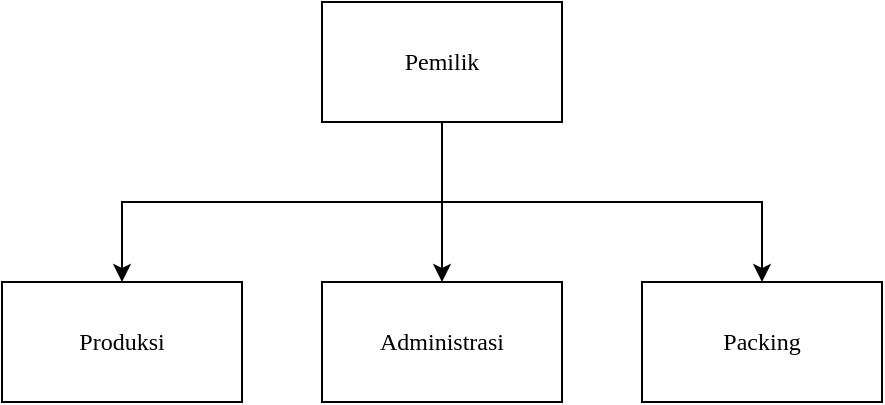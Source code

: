 <mxfile version="21.1.5" type="github" pages="12">
  <diagram id="vZDnFSC2D1tyNz5heUoH" name="Struktur Organisasi">
    <mxGraphModel dx="794" dy="430" grid="1" gridSize="10" guides="1" tooltips="1" connect="1" arrows="1" fold="1" page="1" pageScale="1" pageWidth="827" pageHeight="1169" math="0" shadow="0">
      <root>
        <mxCell id="0" />
        <mxCell id="1" parent="0" />
        <mxCell id="NtW4UVM6Oo5TbCVGNBI4-8" value="" style="group" parent="1" vertex="1" connectable="0">
          <mxGeometry x="200" y="100" width="440" height="200" as="geometry" />
        </mxCell>
        <mxCell id="NtW4UVM6Oo5TbCVGNBI4-1" value="Pemilik" style="rounded=0;whiteSpace=wrap;html=1;fontFamily=Times New Roman;" parent="NtW4UVM6Oo5TbCVGNBI4-8" vertex="1">
          <mxGeometry x="160" width="120" height="60" as="geometry" />
        </mxCell>
        <mxCell id="NtW4UVM6Oo5TbCVGNBI4-2" value="&lt;font face=&quot;Times New Roman&quot;&gt;Produksi&lt;/font&gt;" style="rounded=0;whiteSpace=wrap;html=1;" parent="NtW4UVM6Oo5TbCVGNBI4-8" vertex="1">
          <mxGeometry y="140" width="120" height="60" as="geometry" />
        </mxCell>
        <mxCell id="NtW4UVM6Oo5TbCVGNBI4-5" style="edgeStyle=orthogonalEdgeStyle;rounded=0;orthogonalLoop=1;jettySize=auto;html=1;entryX=0.5;entryY=0;entryDx=0;entryDy=0;exitX=0.5;exitY=1;exitDx=0;exitDy=0;" parent="NtW4UVM6Oo5TbCVGNBI4-8" source="NtW4UVM6Oo5TbCVGNBI4-1" target="NtW4UVM6Oo5TbCVGNBI4-2" edge="1">
          <mxGeometry relative="1" as="geometry" />
        </mxCell>
        <mxCell id="NtW4UVM6Oo5TbCVGNBI4-3" value="Administrasi" style="rounded=0;whiteSpace=wrap;html=1;fontFamily=Times New Roman;" parent="NtW4UVM6Oo5TbCVGNBI4-8" vertex="1">
          <mxGeometry x="160" y="140" width="120" height="60" as="geometry" />
        </mxCell>
        <mxCell id="NtW4UVM6Oo5TbCVGNBI4-7" style="edgeStyle=orthogonalEdgeStyle;rounded=0;orthogonalLoop=1;jettySize=auto;html=1;entryX=0.5;entryY=0;entryDx=0;entryDy=0;" parent="NtW4UVM6Oo5TbCVGNBI4-8" source="NtW4UVM6Oo5TbCVGNBI4-1" target="NtW4UVM6Oo5TbCVGNBI4-3" edge="1">
          <mxGeometry relative="1" as="geometry" />
        </mxCell>
        <mxCell id="NtW4UVM6Oo5TbCVGNBI4-4" value="Packing" style="rounded=0;whiteSpace=wrap;html=1;fontFamily=Times New Roman;" parent="NtW4UVM6Oo5TbCVGNBI4-8" vertex="1">
          <mxGeometry x="320" y="140" width="120" height="60" as="geometry" />
        </mxCell>
        <mxCell id="NtW4UVM6Oo5TbCVGNBI4-6" style="edgeStyle=orthogonalEdgeStyle;rounded=0;orthogonalLoop=1;jettySize=auto;html=1;entryX=0.5;entryY=0;entryDx=0;entryDy=0;exitX=0.5;exitY=1;exitDx=0;exitDy=0;" parent="NtW4UVM6Oo5TbCVGNBI4-8" source="NtW4UVM6Oo5TbCVGNBI4-1" target="NtW4UVM6Oo5TbCVGNBI4-4" edge="1">
          <mxGeometry relative="1" as="geometry" />
        </mxCell>
      </root>
    </mxGraphModel>
  </diagram>
  <diagram id="I13PKE1mZXMd4a5WuQXT" name="Penuruna Proses DFD Diagram Konteks">
    <mxGraphModel dx="794" dy="430" grid="0" gridSize="10" guides="1" tooltips="1" connect="1" arrows="1" fold="1" page="1" pageScale="1" pageWidth="827" pageHeight="1169" math="0" shadow="0">
      <root>
        <mxCell id="0" />
        <mxCell id="1" parent="0" />
        <mxCell id="O8-TtTMgKWnuIa0H3qDl-1" value="" style="group" parent="1" vertex="1" connectable="0">
          <mxGeometry x="10" y="10" width="640" height="160" as="geometry" />
        </mxCell>
        <mxCell id="dQY2ZAdLduWvROu6Bdux-6" value="&lt;h1&gt;Penjualan&lt;/h1&gt;&lt;p&gt;&lt;br&gt;&lt;/p&gt;&lt;p&gt;Sistem ini terdapat 1 proses utama yang akan di turunkan menjadi 3 proses &lt;b&gt;Pencatatan Laporan, Transaksi, Pengiriman.&lt;/b&gt;&lt;/p&gt;" style="text;html=1;strokeColor=none;fillColor=none;spacing=5;spacingTop=-20;whiteSpace=wrap;overflow=hidden;rounded=0;" parent="O8-TtTMgKWnuIa0H3qDl-1" vertex="1">
          <mxGeometry width="160" height="160" as="geometry" />
        </mxCell>
        <mxCell id="dQY2ZAdLduWvROu6Bdux-8" value="&lt;h1&gt;Transaksi Penjualan&lt;/h1&gt;&lt;div&gt;Level 0 &lt;b&gt;Transaksi Penjualan&lt;/b&gt; di turunkan ke level 1 Proses 1 yaitu :&amp;nbsp;&lt;b style=&quot;border-color: var(--border-color);&quot;&gt;Transaksi, Pembuatan Nota.&lt;/b&gt;&lt;br&gt;&lt;/div&gt;" style="text;html=1;strokeColor=none;fillColor=none;spacing=5;spacingTop=-20;whiteSpace=wrap;overflow=hidden;rounded=0;" parent="O8-TtTMgKWnuIa0H3qDl-1" vertex="1">
          <mxGeometry x="160" width="160" height="160" as="geometry" />
        </mxCell>
        <mxCell id="dQY2ZAdLduWvROu6Bdux-9" value="&lt;h1&gt;Pengiriman&lt;/h1&gt;&lt;div&gt;&lt;br&gt;&lt;/div&gt;&lt;div&gt;&lt;br&gt;&lt;/div&gt;&lt;div&gt;Level 0&amp;nbsp;&lt;b style=&quot;border-color: var(--border-color);&quot;&gt;Pengiriman&lt;/b&gt;&amp;nbsp;di turunkan ke level 1 Proses 2 yaitu :&amp;nbsp;&lt;b style=&quot;border-color: var(--border-color);&quot;&gt;Pembuatan Resi, Pengiriman.&lt;/b&gt;&lt;br&gt;&lt;/div&gt;" style="text;html=1;strokeColor=none;fillColor=none;spacing=5;spacingTop=-20;whiteSpace=wrap;overflow=hidden;rounded=0;" parent="O8-TtTMgKWnuIa0H3qDl-1" vertex="1">
          <mxGeometry x="320" width="160" height="160" as="geometry" />
        </mxCell>
        <mxCell id="dQY2ZAdLduWvROu6Bdux-12" value="&lt;h1 style=&quot;border-color: var(--border-color);&quot;&gt;Pencatatan Laporan&lt;/h1&gt;&lt;h1&gt;&lt;p style=&quot;border-color: var(--border-color); font-size: 12px; font-weight: 400;&quot;&gt;Level 0&amp;nbsp;&lt;b style=&quot;border-color: var(--border-color);&quot;&gt;Pencatanan Laporan&lt;/b&gt;&amp;nbsp;di turunkan ke level 1 Proses 3 yaitu :&amp;nbsp;&lt;b style=&quot;border-color: var(--border-color);&quot;&gt;Pendataan Bulanan.&lt;/b&gt;&lt;/p&gt;&lt;/h1&gt;" style="text;html=1;strokeColor=none;fillColor=none;spacing=5;spacingTop=-20;whiteSpace=wrap;overflow=hidden;rounded=0;" parent="O8-TtTMgKWnuIa0H3qDl-1" vertex="1">
          <mxGeometry x="480" width="160" height="160" as="geometry" />
        </mxCell>
        <mxCell id="dQY2ZAdLduWvROu6Bdux-42" value="&lt;h1&gt;Diagram Context&lt;/h1&gt;&lt;p&gt;Have a 4 Entity &lt;b&gt;End-User, Admin, Courier, Owner&lt;/b&gt;.&amp;nbsp;&lt;/p&gt;&lt;p&gt;&lt;b&gt;End-User &lt;/b&gt;have 2 ways data it&#39;s 1th Input and 2th Output&lt;/p&gt;&lt;p&gt;&lt;b&gt;Admin &lt;/b&gt;have a 1th Input and 2th Output.&lt;/p&gt;&lt;p&gt;&lt;b&gt;Ekspedisi&lt;/b&gt;&amp;nbsp;only receive a Resi&lt;/p&gt;&lt;p&gt;&lt;b&gt;Owner &lt;/b&gt;1th Output.&lt;/p&gt;" style="text;html=1;strokeColor=none;fillColor=none;spacing=5;spacingTop=-20;whiteSpace=wrap;overflow=hidden;rounded=0;" parent="1" vertex="1">
          <mxGeometry x="10" y="530" width="160" height="280" as="geometry" />
        </mxCell>
        <mxCell id="dQY2ZAdLduWvROu6Bdux-44" value="&lt;h1&gt;End-user&lt;/h1&gt;&lt;p&gt;User send request order and then receive Nota&lt;/p&gt;&lt;h1 style=&quot;border-color: var(--border-color);&quot;&gt;Admin&lt;/h1&gt;&lt;p style=&quot;border-color: var(--border-color);&quot;&gt;Admin send a Resi, Nota , and Report, and receive a Order&lt;/p&gt;&lt;h1 style=&quot;border-color: var(--border-color);&quot;&gt;Ekspedisi&lt;/h1&gt;&lt;p style=&quot;border-color: var(--border-color);&quot;&gt;Courier receive a resi&lt;/p&gt;&lt;h1 style=&quot;border-color: var(--border-color);&quot;&gt;Owner&lt;/h1&gt;&lt;p style=&quot;border-color: var(--border-color);&quot;&gt;Receive Report and Input Employes&lt;/p&gt;" style="text;html=1;strokeColor=none;fillColor=none;spacing=5;spacingTop=-20;whiteSpace=wrap;overflow=hidden;rounded=0;" parent="1" vertex="1">
          <mxGeometry x="170" y="530" width="160" height="360" as="geometry" />
        </mxCell>
        <mxCell id="dQY2ZAdLduWvROu6Bdux-14" value="Penuruan&amp;nbsp; Proses DFD Level" style="text;html=1;strokeColor=none;fillColor=none;align=center;verticalAlign=middle;whiteSpace=wrap;rounded=0;" parent="1" vertex="1">
          <mxGeometry x="288.667" y="490" width="202.667" height="40" as="geometry" />
        </mxCell>
        <mxCell id="dQY2ZAdLduWvROu6Bdux-16" value="" style="line;strokeWidth=2;html=1;" parent="1" vertex="1">
          <mxGeometry x="30.267" y="250" width="689.067" height="10" as="geometry" />
        </mxCell>
        <mxCell id="dQY2ZAdLduWvROu6Bdux-17" value="Level 0" style="text;html=1;strokeColor=none;fillColor=none;align=center;verticalAlign=middle;whiteSpace=wrap;rounded=0;" parent="1" vertex="1">
          <mxGeometry x="10" y="210" width="81.067" height="40" as="geometry" />
        </mxCell>
        <mxCell id="dQY2ZAdLduWvROu6Bdux-18" value="0&lt;br style=&quot;border-color: var(--border-color);&quot;&gt;&lt;br style=&quot;border-color: var(--border-color);&quot;&gt;SI E_C" style="ellipse;whiteSpace=wrap;html=1;" parent="1" vertex="1">
          <mxGeometry x="334.267" y="170" width="121.6" height="80" as="geometry" />
        </mxCell>
        <mxCell id="dQY2ZAdLduWvROu6Bdux-19" value="1&lt;br style=&quot;border-color: var(--border-color);&quot;&gt;&lt;br style=&quot;border-color: var(--border-color);&quot;&gt;TRX_Sales" style="ellipse;whiteSpace=wrap;html=1;" parent="1" vertex="1">
          <mxGeometry x="80.933" y="290" width="121.6" height="80" as="geometry" />
        </mxCell>
        <mxCell id="dQY2ZAdLduWvROu6Bdux-20" style="edgeStyle=orthogonalEdgeStyle;rounded=0;orthogonalLoop=1;jettySize=auto;html=1;entryX=0.5;entryY=0;entryDx=0;entryDy=0;exitX=0.5;exitY=1;exitDx=0;exitDy=0;" parent="1" source="dQY2ZAdLduWvROu6Bdux-18" target="dQY2ZAdLduWvROu6Bdux-19" edge="1">
          <mxGeometry relative="1" as="geometry" />
        </mxCell>
        <mxCell id="dQY2ZAdLduWvROu6Bdux-22" value="2&lt;br style=&quot;border-color: var(--border-color);&quot;&gt;&lt;br style=&quot;border-color: var(--border-color);&quot;&gt;Distribute" style="ellipse;whiteSpace=wrap;html=1;" parent="1" vertex="1">
          <mxGeometry x="334.267" y="290" width="121.6" height="80" as="geometry" />
        </mxCell>
        <mxCell id="dQY2ZAdLduWvROu6Bdux-23" style="edgeStyle=orthogonalEdgeStyle;rounded=0;orthogonalLoop=1;jettySize=auto;html=1;entryX=0.5;entryY=0;entryDx=0;entryDy=0;" parent="1" source="dQY2ZAdLduWvROu6Bdux-18" target="dQY2ZAdLduWvROu6Bdux-22" edge="1">
          <mxGeometry relative="1" as="geometry" />
        </mxCell>
        <mxCell id="dQY2ZAdLduWvROu6Bdux-24" value="3&lt;br style=&quot;border-color: var(--border-color);&quot;&gt;&lt;br style=&quot;border-color: var(--border-color);&quot;&gt;Reporting" style="ellipse;whiteSpace=wrap;html=1;" parent="1" vertex="1">
          <mxGeometry x="587.6" y="290" width="121.6" height="80" as="geometry" />
        </mxCell>
        <mxCell id="dQY2ZAdLduWvROu6Bdux-25" style="edgeStyle=orthogonalEdgeStyle;rounded=0;orthogonalLoop=1;jettySize=auto;html=1;entryX=0.5;entryY=0;entryDx=0;entryDy=0;exitX=0.5;exitY=1;exitDx=0;exitDy=0;" parent="1" source="dQY2ZAdLduWvROu6Bdux-18" target="dQY2ZAdLduWvROu6Bdux-24" edge="1">
          <mxGeometry relative="1" as="geometry" />
        </mxCell>
        <mxCell id="dQY2ZAdLduWvROu6Bdux-26" value="" style="line;strokeWidth=2;html=1;" parent="1" vertex="1">
          <mxGeometry x="30.267" y="370" width="689.067" height="10.63" as="geometry" />
        </mxCell>
        <mxCell id="dQY2ZAdLduWvROu6Bdux-27" value="Level 1" style="text;html=1;strokeColor=none;fillColor=none;align=center;verticalAlign=middle;whiteSpace=wrap;rounded=0;" parent="1" vertex="1">
          <mxGeometry x="10" y="330" width="81.067" height="40" as="geometry" />
        </mxCell>
        <mxCell id="dQY2ZAdLduWvROu6Bdux-28" value="1.1&lt;br style=&quot;border-color: var(--border-color);&quot;&gt;&lt;br style=&quot;border-color: var(--border-color);&quot;&gt;Transaction" style="ellipse;whiteSpace=wrap;html=1;" parent="1" vertex="1">
          <mxGeometry x="20.133" y="410" width="121.6" height="80" as="geometry" />
        </mxCell>
        <mxCell id="dQY2ZAdLduWvROu6Bdux-30" style="edgeStyle=orthogonalEdgeStyle;rounded=0;orthogonalLoop=1;jettySize=auto;html=1;entryX=0.5;entryY=0;entryDx=0;entryDy=0;" parent="1" source="dQY2ZAdLduWvROu6Bdux-19" target="dQY2ZAdLduWvROu6Bdux-28" edge="1">
          <mxGeometry relative="1" as="geometry" />
        </mxCell>
        <mxCell id="dQY2ZAdLduWvROu6Bdux-29" value="1.2&lt;br style=&quot;border-color: var(--border-color);&quot;&gt;&lt;br style=&quot;border-color: var(--border-color);&quot;&gt;Data Transaction" style="ellipse;whiteSpace=wrap;html=1;" parent="1" vertex="1">
          <mxGeometry x="141.733" y="410" width="121.6" height="80" as="geometry" />
        </mxCell>
        <mxCell id="dQY2ZAdLduWvROu6Bdux-31" style="edgeStyle=orthogonalEdgeStyle;rounded=0;orthogonalLoop=1;jettySize=auto;html=1;entryX=0.5;entryY=0;entryDx=0;entryDy=0;" parent="1" source="dQY2ZAdLduWvROu6Bdux-19" target="dQY2ZAdLduWvROu6Bdux-29" edge="1">
          <mxGeometry relative="1" as="geometry" />
        </mxCell>
        <mxCell id="dQY2ZAdLduWvROu6Bdux-32" value="2.1&lt;br style=&quot;border-color: var(--border-color);&quot;&gt;&lt;br style=&quot;border-color: var(--border-color);&quot;&gt;Resi" style="ellipse;whiteSpace=wrap;html=1;" parent="1" vertex="1">
          <mxGeometry x="273.467" y="410" width="121.6" height="80" as="geometry" />
        </mxCell>
        <mxCell id="dQY2ZAdLduWvROu6Bdux-34" style="edgeStyle=orthogonalEdgeStyle;rounded=0;orthogonalLoop=1;jettySize=auto;html=1;entryX=0.5;entryY=0;entryDx=0;entryDy=0;" parent="1" source="dQY2ZAdLduWvROu6Bdux-22" target="dQY2ZAdLduWvROu6Bdux-32" edge="1">
          <mxGeometry relative="1" as="geometry" />
        </mxCell>
        <mxCell id="dQY2ZAdLduWvROu6Bdux-33" value="2.2&lt;br style=&quot;border-color: var(--border-color);&quot;&gt;&lt;br style=&quot;border-color: var(--border-color);&quot;&gt;Delivering" style="ellipse;whiteSpace=wrap;html=1;" parent="1" vertex="1">
          <mxGeometry x="395.067" y="410" width="121.6" height="80" as="geometry" />
        </mxCell>
        <mxCell id="dQY2ZAdLduWvROu6Bdux-35" style="edgeStyle=orthogonalEdgeStyle;rounded=0;orthogonalLoop=1;jettySize=auto;html=1;entryX=0.5;entryY=0;entryDx=0;entryDy=0;" parent="1" source="dQY2ZAdLduWvROu6Bdux-22" target="dQY2ZAdLduWvROu6Bdux-33" edge="1">
          <mxGeometry relative="1" as="geometry" />
        </mxCell>
        <mxCell id="dQY2ZAdLduWvROu6Bdux-36" value="3.1&lt;br style=&quot;border-color: var(--border-color);&quot;&gt;&lt;br style=&quot;border-color: var(--border-color);&quot;&gt;Monthly Report" style="ellipse;whiteSpace=wrap;html=1;" parent="1" vertex="1">
          <mxGeometry x="588.0" y="410" width="121.6" height="80" as="geometry" />
        </mxCell>
        <mxCell id="dQY2ZAdLduWvROu6Bdux-38" style="edgeStyle=orthogonalEdgeStyle;rounded=0;orthogonalLoop=1;jettySize=auto;html=1;entryX=0.5;entryY=0;entryDx=0;entryDy=0;" parent="1" source="dQY2ZAdLduWvROu6Bdux-24" target="dQY2ZAdLduWvROu6Bdux-36" edge="1">
          <mxGeometry relative="1" as="geometry" />
        </mxCell>
        <mxCell id="QMAEQozrwWkS0KzV3QtZ-8" value="" style="group" parent="1" vertex="1" connectable="0">
          <mxGeometry x="350" y="540" width="440" height="384" as="geometry" />
        </mxCell>
        <mxCell id="QMAEQozrwWkS0KzV3QtZ-7" value="" style="group" parent="QMAEQozrwWkS0KzV3QtZ-8" vertex="1" connectable="0">
          <mxGeometry width="440" height="344" as="geometry" />
        </mxCell>
        <mxCell id="dQY2ZAdLduWvROu6Bdux-45" value="0&lt;br&gt;&lt;br&gt;Sistem Informasi Penjualan&lt;br&gt;" style="ellipse;whiteSpace=wrap;html=1;aspect=fixed;" parent="QMAEQozrwWkS0KzV3QtZ-7" vertex="1">
          <mxGeometry x="169" y="104" width="91" height="91" as="geometry" />
        </mxCell>
        <mxCell id="dQY2ZAdLduWvROu6Bdux-50" style="edgeStyle=orthogonalEdgeStyle;rounded=0;orthogonalLoop=1;jettySize=auto;html=1;entryX=0.5;entryY=0;entryDx=0;entryDy=0;" parent="QMAEQozrwWkS0KzV3QtZ-7" target="dQY2ZAdLduWvROu6Bdux-45" edge="1">
          <mxGeometry relative="1" as="geometry">
            <mxPoint x="100" y="24" as="sourcePoint" />
          </mxGeometry>
        </mxCell>
        <mxCell id="dQY2ZAdLduWvROu6Bdux-52" value="Mengirimkan Pesanan" style="edgeLabel;html=1;align=center;verticalAlign=middle;resizable=0;points=[];" parent="dQY2ZAdLduWvROu6Bdux-50" vertex="1" connectable="0">
          <mxGeometry x="-0.173" relative="1" as="geometry">
            <mxPoint x="-21" y="-10" as="offset" />
          </mxGeometry>
        </mxCell>
        <mxCell id="dQY2ZAdLduWvROu6Bdux-51" style="edgeStyle=orthogonalEdgeStyle;rounded=0;orthogonalLoop=1;jettySize=auto;html=1;entryX=1;entryY=0.75;entryDx=0;entryDy=0;" parent="QMAEQozrwWkS0KzV3QtZ-7" edge="1">
          <mxGeometry relative="1" as="geometry">
            <Array as="points">
              <mxPoint x="182" y="44" />
            </Array>
            <mxPoint x="182" y="117" as="sourcePoint" />
            <mxPoint x="100" y="44" as="targetPoint" />
          </mxGeometry>
        </mxCell>
        <mxCell id="dQY2ZAdLduWvROu6Bdux-56" style="edgeStyle=orthogonalEdgeStyle;rounded=0;orthogonalLoop=1;jettySize=auto;html=1;" parent="QMAEQozrwWkS0KzV3QtZ-7" target="dQY2ZAdLduWvROu6Bdux-45" edge="1">
          <mxGeometry relative="1" as="geometry">
            <Array as="points">
              <mxPoint x="290" y="24" />
              <mxPoint x="290" y="116" />
            </Array>
            <mxPoint x="340" y="24" as="sourcePoint" />
          </mxGeometry>
        </mxCell>
        <mxCell id="dQY2ZAdLduWvROu6Bdux-57" style="edgeStyle=orthogonalEdgeStyle;rounded=0;orthogonalLoop=1;jettySize=auto;html=1;" parent="QMAEQozrwWkS0KzV3QtZ-7" target="dQY2ZAdLduWvROu6Bdux-45" edge="1">
          <mxGeometry relative="1" as="geometry">
            <mxPoint x="300" y="164" as="targetPoint" />
            <Array as="points">
              <mxPoint x="320" y="44" />
              <mxPoint x="320" y="133" />
            </Array>
            <mxPoint x="340" y="44" as="sourcePoint" />
          </mxGeometry>
        </mxCell>
        <mxCell id="dQY2ZAdLduWvROu6Bdux-59" style="edgeStyle=orthogonalEdgeStyle;rounded=0;orthogonalLoop=1;jettySize=auto;html=1;entryX=0.5;entryY=1;entryDx=0;entryDy=0;" parent="QMAEQozrwWkS0KzV3QtZ-7" source="dQY2ZAdLduWvROu6Bdux-45" target="QMAEQozrwWkS0KzV3QtZ-2" edge="1">
          <mxGeometry relative="1" as="geometry">
            <mxPoint x="380" y="64" as="targetPoint" />
          </mxGeometry>
        </mxCell>
        <mxCell id="dQY2ZAdLduWvROu6Bdux-64" style="edgeStyle=orthogonalEdgeStyle;rounded=0;orthogonalLoop=1;jettySize=auto;html=1;entryX=0.5;entryY=0;entryDx=0;entryDy=0;" parent="QMAEQozrwWkS0KzV3QtZ-7" source="dQY2ZAdLduWvROu6Bdux-45" target="QMAEQozrwWkS0KzV3QtZ-3" edge="1">
          <mxGeometry relative="1" as="geometry">
            <mxPoint x="60" y="224" as="targetPoint" />
          </mxGeometry>
        </mxCell>
        <mxCell id="dQY2ZAdLduWvROu6Bdux-53" value="Menerima &lt;br&gt;Nota" style="edgeLabel;html=1;align=center;verticalAlign=middle;resizable=0;points=[];" parent="QMAEQozrwWkS0KzV3QtZ-7" vertex="1" connectable="0">
          <mxGeometry x="141.337" y="62.999" as="geometry">
            <mxPoint x="2" as="offset" />
          </mxGeometry>
        </mxCell>
        <mxCell id="dQY2ZAdLduWvROu6Bdux-61" value="Nota" style="edgeLabel;html=1;align=center;verticalAlign=middle;resizable=0;points=[];" parent="QMAEQozrwWkS0KzV3QtZ-7" vertex="1" connectable="0">
          <mxGeometry x="300.001" y="14.0" as="geometry">
            <mxPoint x="-2" y="-1" as="offset" />
          </mxGeometry>
        </mxCell>
        <mxCell id="dQY2ZAdLduWvROu6Bdux-62" value="Resi" style="edgeLabel;html=1;align=center;verticalAlign=middle;resizable=0;points=[];" parent="QMAEQozrwWkS0KzV3QtZ-7" vertex="1" connectable="0">
          <mxGeometry x="309.996" y="34" as="geometry" />
        </mxCell>
        <mxCell id="dQY2ZAdLduWvROu6Bdux-63" value="Menerima &lt;br&gt;Pesanan" style="edgeLabel;html=1;align=center;verticalAlign=middle;resizable=0;points=[];" parent="QMAEQozrwWkS0KzV3QtZ-7" vertex="1" connectable="0">
          <mxGeometry x="359.197" y="93.999" as="geometry" />
        </mxCell>
        <mxCell id="dQY2ZAdLduWvROu6Bdux-65" value="Menerima Resi" style="edgeLabel;html=1;align=center;verticalAlign=middle;resizable=0;points=[];" parent="QMAEQozrwWkS0KzV3QtZ-7" vertex="1" connectable="0">
          <mxGeometry x="120.997" y="136.999" as="geometry" />
        </mxCell>
        <mxCell id="dQY2ZAdLduWvROu6Bdux-70" value="Menerima Laporan" style="edgeLabel;html=1;align=center;verticalAlign=middle;resizable=0;points=[];" parent="QMAEQozrwWkS0KzV3QtZ-7" vertex="1" connectable="0">
          <mxGeometry x="299.997" y="183.999" as="geometry" />
        </mxCell>
        <mxCell id="QMAEQozrwWkS0KzV3QtZ-1" value="Pelanggan" style="html=1;dashed=0;whiteSpace=wrap;" parent="QMAEQozrwWkS0KzV3QtZ-7" vertex="1">
          <mxGeometry y="9" width="100" height="50" as="geometry" />
        </mxCell>
        <mxCell id="QMAEQozrwWkS0KzV3QtZ-6" style="edgeStyle=orthogonalEdgeStyle;rounded=0;orthogonalLoop=1;jettySize=auto;html=1;entryX=1;entryY=0;entryDx=0;entryDy=0;" parent="QMAEQozrwWkS0KzV3QtZ-7" source="QMAEQozrwWkS0KzV3QtZ-2" target="dQY2ZAdLduWvROu6Bdux-45" edge="1">
          <mxGeometry relative="1" as="geometry">
            <Array as="points">
              <mxPoint x="247" y="1" />
            </Array>
          </mxGeometry>
        </mxCell>
        <mxCell id="QMAEQozrwWkS0KzV3QtZ-2" value="Admin" style="html=1;dashed=0;whiteSpace=wrap;" parent="QMAEQozrwWkS0KzV3QtZ-7" vertex="1">
          <mxGeometry x="340" width="100" height="50" as="geometry" />
        </mxCell>
        <mxCell id="QMAEQozrwWkS0KzV3QtZ-3" value="Ekspedisi" style="html=1;dashed=0;whiteSpace=wrap;" parent="QMAEQozrwWkS0KzV3QtZ-7" vertex="1">
          <mxGeometry x="14" y="224" width="100" height="50" as="geometry" />
        </mxCell>
        <mxCell id="QMAEQozrwWkS0KzV3QtZ-4" value="Pemilik" style="html=1;dashed=0;whiteSpace=wrap;" parent="QMAEQozrwWkS0KzV3QtZ-7" vertex="1">
          <mxGeometry x="327" y="224" width="100" height="50" as="geometry" />
        </mxCell>
        <mxCell id="QMAEQozrwWkS0KzV3QtZ-5" style="edgeStyle=orthogonalEdgeStyle;rounded=0;orthogonalLoop=1;jettySize=auto;html=1;entryX=0.5;entryY=0;entryDx=0;entryDy=0;" parent="QMAEQozrwWkS0KzV3QtZ-7" source="dQY2ZAdLduWvROu6Bdux-45" target="QMAEQozrwWkS0KzV3QtZ-4" edge="1">
          <mxGeometry relative="1" as="geometry">
            <Array as="points">
              <mxPoint x="377" y="170" />
            </Array>
          </mxGeometry>
        </mxCell>
        <mxCell id="pipowN6Mj_CkzuDQaupH-1" value="Diagram Konteks" style="text;html=1;strokeColor=none;fillColor=none;align=center;verticalAlign=middle;whiteSpace=wrap;rounded=0;" parent="QMAEQozrwWkS0KzV3QtZ-8" vertex="1">
          <mxGeometry x="120" y="344" width="200" height="40" as="geometry" />
        </mxCell>
      </root>
    </mxGraphModel>
  </diagram>
  <diagram id="ABnR_jGjSwIsnpr0OpVW" name="DFD Level 0">
    <mxGraphModel dx="993" dy="538" grid="1" gridSize="10" guides="1" tooltips="1" connect="1" arrows="1" fold="1" page="1" pageScale="1" pageWidth="827" pageHeight="1169" math="0" shadow="0">
      <root>
        <mxCell id="0" />
        <mxCell id="1" parent="0" />
        <mxCell id="KEuydAWo4O1KNZe7UL_4-24" value="DFD Level 0" style="text;html=1;strokeColor=none;fillColor=none;align=center;verticalAlign=middle;whiteSpace=wrap;rounded=0;" parent="1" vertex="1">
          <mxGeometry x="314" y="31" width="200" height="40" as="geometry" />
        </mxCell>
        <mxCell id="DZYyzkyAzdPzo_dx4Yzl-1" value="" style="group" parent="1" vertex="1" connectable="0">
          <mxGeometry x="98.5" y="61" width="680.5" height="460" as="geometry" />
        </mxCell>
        <mxCell id="HyXj5aqczN33VgsK98Ol-1" value="Pelanggan" style="rounded=1;whiteSpace=wrap;html=1;" parent="DZYyzkyAzdPzo_dx4Yzl-1" vertex="1">
          <mxGeometry width="120" height="60" as="geometry" />
        </mxCell>
        <mxCell id="YRmlEpopyIndNr86LiCC-8" style="edgeStyle=orthogonalEdgeStyle;rounded=0;orthogonalLoop=1;jettySize=auto;html=1;entryX=0.5;entryY=1;entryDx=0;entryDy=0;" parent="DZYyzkyAzdPzo_dx4Yzl-1" source="KJIFg-7Iyzti5cxEmiOq-1" target="HyXj5aqczN33VgsK98Ol-1" edge="1">
          <mxGeometry relative="1" as="geometry">
            <mxPoint x="80" y="80" as="targetPoint" />
          </mxGeometry>
        </mxCell>
        <mxCell id="KJIFg-7Iyzti5cxEmiOq-1" value="1&lt;br&gt;&lt;br&gt;Transaksi Penjualan dan Memasukan Data Penjualan&lt;br&gt;" style="ellipse;whiteSpace=wrap;html=1;" parent="DZYyzkyAzdPzo_dx4Yzl-1" vertex="1">
          <mxGeometry x="224.25" y="59" width="127.25" height="83.5" as="geometry" />
        </mxCell>
        <mxCell id="YRmlEpopyIndNr86LiCC-1" style="edgeStyle=orthogonalEdgeStyle;rounded=0;orthogonalLoop=1;jettySize=auto;html=1;entryX=0.5;entryY=0;entryDx=0;entryDy=0;exitX=1;exitY=0.5;exitDx=0;exitDy=0;" parent="DZYyzkyAzdPzo_dx4Yzl-1" source="HyXj5aqczN33VgsK98Ol-1" target="KJIFg-7Iyzti5cxEmiOq-1" edge="1">
          <mxGeometry relative="1" as="geometry">
            <mxPoint x="120" y="40" as="sourcePoint" />
          </mxGeometry>
        </mxCell>
        <mxCell id="YRmlEpopyIndNr86LiCC-2" value="Mengirimkan Pesanan" style="text;html=1;strokeColor=none;fillColor=none;align=center;verticalAlign=middle;whiteSpace=wrap;rounded=0;" parent="DZYyzkyAzdPzo_dx4Yzl-1" vertex="1">
          <mxGeometry x="131" y="10" width="130" height="20" as="geometry" />
        </mxCell>
        <mxCell id="YRmlEpopyIndNr86LiCC-4" value="Data Transaksi, Harga, &lt;br&gt;Data Pemesan" style="text;html=1;strokeColor=none;fillColor=none;align=center;verticalAlign=middle;whiteSpace=wrap;rounded=0;" parent="DZYyzkyAzdPzo_dx4Yzl-1" vertex="1">
          <mxGeometry x="349.75" y="102" width="140.5" height="32" as="geometry" />
        </mxCell>
        <mxCell id="YRmlEpopyIndNr86LiCC-9" value="Menerima Nota" style="text;html=1;strokeColor=none;fillColor=none;align=center;verticalAlign=middle;whiteSpace=wrap;rounded=0;" parent="DZYyzkyAzdPzo_dx4Yzl-1" vertex="1">
          <mxGeometry x="100" y="102" width="100" height="18" as="geometry" />
        </mxCell>
        <mxCell id="YRmlEpopyIndNr86LiCC-3" style="edgeStyle=orthogonalEdgeStyle;rounded=0;orthogonalLoop=1;jettySize=auto;html=1;entryX=0;entryY=0.5;entryDx=0;entryDy=0;exitX=1;exitY=0.5;exitDx=0;exitDy=0;" parent="DZYyzkyAzdPzo_dx4Yzl-1" source="KJIFg-7Iyzti5cxEmiOq-1" target="yUGlE7aNsaDL2kB9X1A--2" edge="1">
          <mxGeometry relative="1" as="geometry">
            <mxPoint x="450" y="100" as="targetPoint" />
            <Array as="points" />
          </mxGeometry>
        </mxCell>
        <mxCell id="7dB0UElcKl3l6SNTf9rS-3" value="2&lt;br&gt;&lt;br&gt;Pencetakan Resi dan Pengiriman" style="ellipse;whiteSpace=wrap;html=1;" parent="DZYyzkyAzdPzo_dx4Yzl-1" vertex="1">
          <mxGeometry x="221.38" y="165.5" width="137.25" height="83.5" as="geometry" />
        </mxCell>
        <mxCell id="4pRDWUAluVM_43xpZQxU-5" style="edgeStyle=orthogonalEdgeStyle;rounded=0;orthogonalLoop=1;jettySize=auto;html=1;entryX=0.5;entryY=0;entryDx=0;entryDy=0;" parent="DZYyzkyAzdPzo_dx4Yzl-1" source="KJIFg-7Iyzti5cxEmiOq-1" target="7dB0UElcKl3l6SNTf9rS-3" edge="1">
          <mxGeometry relative="1" as="geometry" />
        </mxCell>
        <mxCell id="4pRDWUAluVM_43xpZQxU-1" style="edgeStyle=orthogonalEdgeStyle;rounded=0;orthogonalLoop=1;jettySize=auto;html=1;entryX=1;entryY=0.5;entryDx=0;entryDy=0;exitX=0;exitY=0.5;exitDx=0;exitDy=0;" parent="DZYyzkyAzdPzo_dx4Yzl-1" source="HyXj5aqczN33VgsK98Ol-3" target="7dB0UElcKl3l6SNTf9rS-3" edge="1">
          <mxGeometry relative="1" as="geometry">
            <mxPoint x="490" y="210" as="sourcePoint" />
          </mxGeometry>
        </mxCell>
        <mxCell id="4pRDWUAluVM_43xpZQxU-3" style="edgeStyle=orthogonalEdgeStyle;rounded=0;orthogonalLoop=1;jettySize=auto;html=1;entryX=1;entryY=0.5;entryDx=0;entryDy=0;" parent="DZYyzkyAzdPzo_dx4Yzl-1" source="7dB0UElcKl3l6SNTf9rS-3" target="HyXj5aqczN33VgsK98Ol-2" edge="1">
          <mxGeometry relative="1" as="geometry">
            <mxPoint x="120" y="210" as="targetPoint" />
          </mxGeometry>
        </mxCell>
        <mxCell id="4pRDWUAluVM_43xpZQxU-2" value="Resi Pengiriman, Barang" style="text;html=1;strokeColor=none;fillColor=none;align=center;verticalAlign=middle;whiteSpace=wrap;rounded=0;" parent="DZYyzkyAzdPzo_dx4Yzl-1" vertex="1">
          <mxGeometry x="370" y="175" width="100" height="30" as="geometry" />
        </mxCell>
        <mxCell id="4pRDWUAluVM_43xpZQxU-4" value="Resi Pengiriman, Barang" style="text;html=1;strokeColor=none;fillColor=none;align=center;verticalAlign=middle;whiteSpace=wrap;rounded=0;" parent="DZYyzkyAzdPzo_dx4Yzl-1" vertex="1">
          <mxGeometry x="124.25" y="180" width="100" height="20" as="geometry" />
        </mxCell>
        <mxCell id="4pRDWUAluVM_43xpZQxU-6" value="3&lt;br&gt;&lt;br&gt;Laporan Transaksi Penjualan" style="ellipse;whiteSpace=wrap;html=1;" parent="DZYyzkyAzdPzo_dx4Yzl-1" vertex="1">
          <mxGeometry x="224.25" y="275.5" width="131.5" height="89" as="geometry" />
        </mxCell>
        <mxCell id="4pRDWUAluVM_43xpZQxU-7" style="edgeStyle=orthogonalEdgeStyle;rounded=0;orthogonalLoop=1;jettySize=auto;html=1;entryX=1;entryY=0.5;entryDx=0;entryDy=0;exitX=0.5;exitY=1;exitDx=0;exitDy=0;" parent="DZYyzkyAzdPzo_dx4Yzl-1" source="HyXj5aqczN33VgsK98Ol-3" target="4pRDWUAluVM_43xpZQxU-6" edge="1">
          <mxGeometry relative="1" as="geometry">
            <mxPoint x="530" y="250" as="sourcePoint" />
          </mxGeometry>
        </mxCell>
        <mxCell id="4pRDWUAluVM_43xpZQxU-16" style="edgeStyle=orthogonalEdgeStyle;rounded=0;orthogonalLoop=1;jettySize=auto;html=1;entryX=0.5;entryY=0;entryDx=0;entryDy=0;" parent="DZYyzkyAzdPzo_dx4Yzl-1" source="7dB0UElcKl3l6SNTf9rS-3" target="4pRDWUAluVM_43xpZQxU-6" edge="1">
          <mxGeometry relative="1" as="geometry" />
        </mxCell>
        <mxCell id="4pRDWUAluVM_43xpZQxU-8" value="Harga, Tanggal, Laba-Rugi" style="text;html=1;strokeColor=none;fillColor=none;align=center;verticalAlign=middle;whiteSpace=wrap;rounded=0;" parent="DZYyzkyAzdPzo_dx4Yzl-1" vertex="1">
          <mxGeometry x="400" y="275" width="80" height="35" as="geometry" />
        </mxCell>
        <mxCell id="4pRDWUAluVM_43xpZQxU-19" style="edgeStyle=orthogonalEdgeStyle;rounded=0;orthogonalLoop=1;jettySize=auto;html=1;entryX=0;entryY=0.5;entryDx=0;entryDy=0;exitX=1;exitY=0.5;exitDx=0;exitDy=0;" parent="DZYyzkyAzdPzo_dx4Yzl-1" source="yUGlE7aNsaDL2kB9X1A--1" target="4pRDWUAluVM_43xpZQxU-6" edge="1">
          <mxGeometry relative="1" as="geometry">
            <mxPoint x="100" y="320" as="sourcePoint" />
          </mxGeometry>
        </mxCell>
        <mxCell id="4pRDWUAluVM_43xpZQxU-22" style="edgeStyle=orthogonalEdgeStyle;rounded=0;orthogonalLoop=1;jettySize=auto;html=1;entryX=0.5;entryY=0;entryDx=0;entryDy=0;" parent="DZYyzkyAzdPzo_dx4Yzl-1" source="4pRDWUAluVM_43xpZQxU-6" target="HyXj5aqczN33VgsK98Ol-4" edge="1">
          <mxGeometry relative="1" as="geometry">
            <mxPoint x="290.0" y="400" as="targetPoint" />
          </mxGeometry>
        </mxCell>
        <mxCell id="4pRDWUAluVM_43xpZQxU-23" value="Laporan Transaksi" style="text;html=1;strokeColor=none;fillColor=none;align=center;verticalAlign=middle;whiteSpace=wrap;rounded=0;" parent="DZYyzkyAzdPzo_dx4Yzl-1" vertex="1">
          <mxGeometry x="230" y="366" width="60" height="20" as="geometry" />
        </mxCell>
        <mxCell id="HyXj5aqczN33VgsK98Ol-2" value="Ekspedisi" style="rounded=1;whiteSpace=wrap;html=1;" parent="DZYyzkyAzdPzo_dx4Yzl-1" vertex="1">
          <mxGeometry y="177.25" width="120" height="60" as="geometry" />
        </mxCell>
        <mxCell id="xYvi8EyIhV2nrxMLANr_-1" style="edgeStyle=orthogonalEdgeStyle;rounded=0;orthogonalLoop=1;jettySize=auto;html=1;entryX=1;entryY=0;entryDx=0;entryDy=0;" parent="DZYyzkyAzdPzo_dx4Yzl-1" source="HyXj5aqczN33VgsK98Ol-3" target="KJIFg-7Iyzti5cxEmiOq-1" edge="1">
          <mxGeometry relative="1" as="geometry">
            <mxPoint x="371.503" y="70.039" as="targetPoint" />
            <Array as="points">
              <mxPoint x="680.5" y="209" />
              <mxPoint x="680.5" y="71" />
            </Array>
          </mxGeometry>
        </mxCell>
        <mxCell id="HyXj5aqczN33VgsK98Ol-3" value="Admin" style="rounded=1;whiteSpace=wrap;html=1;" parent="DZYyzkyAzdPzo_dx4Yzl-1" vertex="1">
          <mxGeometry x="549.5" y="177.25" width="120" height="60" as="geometry" />
        </mxCell>
        <mxCell id="HyXj5aqczN33VgsK98Ol-4" value="Pemilik" style="rounded=1;whiteSpace=wrap;html=1;" parent="DZYyzkyAzdPzo_dx4Yzl-1" vertex="1">
          <mxGeometry x="230" y="400" width="120" height="60" as="geometry" />
        </mxCell>
        <mxCell id="yUGlE7aNsaDL2kB9X1A--1" value="Transaksi" style="html=1;dashed=0;whiteSpace=wrap;shape=partialRectangle;right=0;left=0;" parent="DZYyzkyAzdPzo_dx4Yzl-1" vertex="1">
          <mxGeometry y="305" width="100" height="30" as="geometry" />
        </mxCell>
        <mxCell id="yUGlE7aNsaDL2kB9X1A--2" value="Transaksi" style="html=1;dashed=0;whiteSpace=wrap;shape=partialRectangle;right=0;left=0;" parent="DZYyzkyAzdPzo_dx4Yzl-1" vertex="1">
          <mxGeometry x="490.25" y="85" width="100" height="30" as="geometry" />
        </mxCell>
        <mxCell id="7dB0UElcKl3l6SNTf9rS-1" style="edgeStyle=orthogonalEdgeStyle;rounded=0;orthogonalLoop=1;jettySize=auto;html=1;entryX=0.5;entryY=0;entryDx=0;entryDy=0;exitX=1;exitY=0.5;exitDx=0;exitDy=0;" parent="DZYyzkyAzdPzo_dx4Yzl-1" source="yUGlE7aNsaDL2kB9X1A--2" target="HyXj5aqczN33VgsK98Ol-3" edge="1">
          <mxGeometry relative="1" as="geometry">
            <mxPoint x="510" y="100" as="sourcePoint" />
            <mxPoint x="530" y="170" as="targetPoint" />
          </mxGeometry>
        </mxCell>
        <mxCell id="7IR63q9Tpym2n3Qaqwwj-1" value="Nota" style="text;html=1;strokeColor=none;fillColor=none;align=center;verticalAlign=middle;whiteSpace=wrap;rounded=0;" parent="DZYyzkyAzdPzo_dx4Yzl-1" vertex="1">
          <mxGeometry x="341" y="59" width="100" height="11" as="geometry" />
        </mxCell>
        <mxCell id="rtJd0vgzWgbsnCLhTVnS-1" value="Data Transaksi, Harga, Data Pemesan" style="text;html=1;strokeColor=none;fillColor=none;align=center;verticalAlign=middle;whiteSpace=wrap;rounded=0;" parent="DZYyzkyAzdPzo_dx4Yzl-1" vertex="1">
          <mxGeometry x="99.5" y="289" width="131.5" height="32" as="geometry" />
        </mxCell>
      </root>
    </mxGraphModel>
  </diagram>
  <diagram id="rhrdwjFPXnlprTQQ8L2U" name="DFD Level 1">
    <mxGraphModel dx="880" dy="490" grid="1" gridSize="10" guides="1" tooltips="1" connect="1" arrows="1" fold="1" page="1" pageScale="1" pageWidth="827" pageHeight="1169" math="0" shadow="0">
      <root>
        <mxCell id="0" />
        <mxCell id="1" parent="0" />
        <mxCell id="R9qhSGhKQGjNIj6PrDMu-1" value="&lt;h1&gt;DFD Level 1&lt;/h1&gt;&lt;p&gt;Sub Level dari DFD Level 0 yang menjelaskan masing masing progres&lt;/p&gt;&lt;p&gt;&lt;b&gt;Level 1.1 &lt;/b&gt;Merupakan Proses terjadinya &lt;b&gt;Transaksi.&lt;/b&gt;&lt;/p&gt;&lt;p&gt;&lt;b&gt;Level 1.2 &lt;/b&gt;Merupakan Proses Pembuatan &lt;b&gt;Memasukan Data Transaksi.&lt;/b&gt;&lt;/p&gt;&lt;p&gt;&lt;b&gt;Level 2.1 &lt;/b&gt;Merupakan Proses Pembuatan &lt;b&gt;Resi.&lt;/b&gt;&lt;/p&gt;&lt;p&gt;&lt;b&gt;Level 2.2 &lt;/b&gt;Merupakan Proses &lt;b&gt;Pengiriman.&amp;nbsp;&lt;/b&gt;&lt;/p&gt;&lt;p&gt;&lt;b&gt;Level 3.1 &lt;/b&gt;Merupakan Proses &lt;b&gt;Pelaporan.&lt;/b&gt;&lt;/p&gt;" style="text;html=1;strokeColor=none;fillColor=none;spacing=5;spacingTop=-20;whiteSpace=wrap;overflow=hidden;rounded=0;" parent="1" vertex="1">
          <mxGeometry x="10" y="10" width="190" height="310" as="geometry" />
        </mxCell>
        <mxCell id="Qf7xl-TZmzO-TBtJTwF1-11" value="" style="group" parent="1" vertex="1" connectable="0">
          <mxGeometry x="200" y="10" width="586.5" height="280" as="geometry" />
        </mxCell>
        <mxCell id="Qf7xl-TZmzO-TBtJTwF1-9" value="" style="group" parent="Qf7xl-TZmzO-TBtJTwF1-11" vertex="1" connectable="0">
          <mxGeometry x="16.5" width="570" height="240" as="geometry" />
        </mxCell>
        <mxCell id="72X4NxJZXCnVqe7wdeM--1" value="Pelanggan" style="rounded=1;whiteSpace=wrap;html=1;" parent="Qf7xl-TZmzO-TBtJTwF1-9" vertex="1">
          <mxGeometry y="10" width="120" height="60" as="geometry" />
        </mxCell>
        <mxCell id="0fKWI_divH1z_IOHqKE7-3" style="edgeStyle=orthogonalEdgeStyle;rounded=0;orthogonalLoop=1;jettySize=auto;html=1;entryX=0.5;entryY=1;entryDx=0;entryDy=0;" parent="Qf7xl-TZmzO-TBtJTwF1-9" source="72X4NxJZXCnVqe7wdeM--2" target="72X4NxJZXCnVqe7wdeM--1" edge="1">
          <mxGeometry relative="1" as="geometry">
            <Array as="points">
              <mxPoint x="236" y="100" />
              <mxPoint x="60" y="100" />
            </Array>
          </mxGeometry>
        </mxCell>
        <mxCell id="72X4NxJZXCnVqe7wdeM--2" value="1.1&lt;br&gt;&lt;br&gt;Transaksi Penjualan" style="ellipse;whiteSpace=wrap;html=1;" parent="Qf7xl-TZmzO-TBtJTwF1-9" vertex="1">
          <mxGeometry x="220" width="120" height="80" as="geometry" />
        </mxCell>
        <mxCell id="UQJblrF1a1qHzG7Q93M--2" style="edgeStyle=orthogonalEdgeStyle;rounded=0;orthogonalLoop=1;jettySize=auto;html=1;entryX=0;entryY=0.5;entryDx=0;entryDy=0;" parent="Qf7xl-TZmzO-TBtJTwF1-9" source="72X4NxJZXCnVqe7wdeM--1" target="72X4NxJZXCnVqe7wdeM--2" edge="1">
          <mxGeometry relative="1" as="geometry" />
        </mxCell>
        <mxCell id="UQJblrF1a1qHzG7Q93M--3" value="Mengirimkan Pesanan" style="text;html=1;strokeColor=none;fillColor=none;align=center;verticalAlign=middle;whiteSpace=wrap;rounded=0;" parent="Qf7xl-TZmzO-TBtJTwF1-9" vertex="1">
          <mxGeometry x="139.5" y="10" width="60" height="30" as="geometry" />
        </mxCell>
        <mxCell id="eaE1nBMhlK7kNDdiSe6R-1" style="edgeStyle=orthogonalEdgeStyle;rounded=0;orthogonalLoop=1;jettySize=auto;html=1;entryX=1;entryY=1;entryDx=0;entryDy=0;" parent="Qf7xl-TZmzO-TBtJTwF1-9" source="UQJblrF1a1qHzG7Q93M--6" target="72X4NxJZXCnVqe7wdeM--2" edge="1">
          <mxGeometry relative="1" as="geometry">
            <Array as="points">
              <mxPoint x="476" y="68" />
            </Array>
          </mxGeometry>
        </mxCell>
        <mxCell id="UQJblrF1a1qHzG7Q93M--6" value="Produk" style="html=1;dashed=0;whiteSpace=wrap;shape=partialRectangle;right=0;left=0;" parent="Qf7xl-TZmzO-TBtJTwF1-9" vertex="1">
          <mxGeometry x="436" y="25" width="100" height="30" as="geometry" />
        </mxCell>
        <mxCell id="UQJblrF1a1qHzG7Q93M--7" style="edgeStyle=orthogonalEdgeStyle;rounded=0;orthogonalLoop=1;jettySize=auto;html=1;" parent="Qf7xl-TZmzO-TBtJTwF1-9" source="72X4NxJZXCnVqe7wdeM--2" target="UQJblrF1a1qHzG7Q93M--6" edge="1">
          <mxGeometry relative="1" as="geometry" />
        </mxCell>
        <mxCell id="UQJblrF1a1qHzG7Q93M--8" value="Memesan Produk" style="text;html=1;strokeColor=none;fillColor=none;align=center;verticalAlign=middle;whiteSpace=wrap;rounded=0;" parent="Qf7xl-TZmzO-TBtJTwF1-9" vertex="1">
          <mxGeometry x="356" y="10" width="60" height="30" as="geometry" />
        </mxCell>
        <mxCell id="eaE1nBMhlK7kNDdiSe6R-2" value="Data Produk, Harga" style="text;html=1;strokeColor=none;fillColor=none;align=center;verticalAlign=middle;whiteSpace=wrap;rounded=0;" parent="Qf7xl-TZmzO-TBtJTwF1-9" vertex="1">
          <mxGeometry x="340" y="70" width="130" height="30" as="geometry" />
        </mxCell>
        <mxCell id="gXUgJ4p2yh1HPBbgVxCH-1" value="" style="edgeStyle=orthogonalEdgeStyle;rounded=0;orthogonalLoop=1;jettySize=auto;html=1;" parent="Qf7xl-TZmzO-TBtJTwF1-9" source="eaE1nBMhlK7kNDdiSe6R-5" target="72X4NxJZXCnVqe7wdeM--2" edge="1">
          <mxGeometry relative="1" as="geometry" />
        </mxCell>
        <mxCell id="eaE1nBMhlK7kNDdiSe6R-5" value="1.2&lt;br&gt;&lt;br&gt;Memasukan Data Penjualan" style="ellipse;whiteSpace=wrap;html=1;" parent="Qf7xl-TZmzO-TBtJTwF1-9" vertex="1">
          <mxGeometry x="220" y="160" width="120" height="80" as="geometry" />
        </mxCell>
        <mxCell id="eaE1nBMhlK7kNDdiSe6R-6" value="" style="edgeStyle=orthogonalEdgeStyle;rounded=0;orthogonalLoop=1;jettySize=auto;html=1;" parent="Qf7xl-TZmzO-TBtJTwF1-9" source="72X4NxJZXCnVqe7wdeM--2" target="eaE1nBMhlK7kNDdiSe6R-5" edge="1">
          <mxGeometry relative="1" as="geometry" />
        </mxCell>
        <mxCell id="0fKWI_divH1z_IOHqKE7-2" style="edgeStyle=orthogonalEdgeStyle;rounded=0;orthogonalLoop=1;jettySize=auto;html=1;entryX=0;entryY=0.5;entryDx=0;entryDy=0;" parent="Qf7xl-TZmzO-TBtJTwF1-9" source="0fKWI_divH1z_IOHqKE7-1" target="eaE1nBMhlK7kNDdiSe6R-5" edge="1">
          <mxGeometry relative="1" as="geometry" />
        </mxCell>
        <mxCell id="0fKWI_divH1z_IOHqKE7-1" value="Admin" style="rounded=1;whiteSpace=wrap;html=1;" parent="Qf7xl-TZmzO-TBtJTwF1-9" vertex="1">
          <mxGeometry y="170" width="120" height="60" as="geometry" />
        </mxCell>
        <mxCell id="cD7EKVc6KafEif-dx4_N-1" value="Menerima Nota" style="text;html=1;strokeColor=none;fillColor=none;align=center;verticalAlign=middle;whiteSpace=wrap;rounded=0;" parent="Qf7xl-TZmzO-TBtJTwF1-9" vertex="1">
          <mxGeometry x="70" y="80" width="156" height="20" as="geometry" />
        </mxCell>
        <mxCell id="Qf7xl-TZmzO-TBtJTwF1-1" value="Transaksi" style="html=1;dashed=0;whiteSpace=wrap;shape=partialRectangle;right=0;left=0;" parent="Qf7xl-TZmzO-TBtJTwF1-9" vertex="1">
          <mxGeometry x="470" y="185" width="100" height="30" as="geometry" />
        </mxCell>
        <mxCell id="Qf7xl-TZmzO-TBtJTwF1-6" style="edgeStyle=orthogonalEdgeStyle;rounded=0;orthogonalLoop=1;jettySize=auto;html=1;entryX=0;entryY=0.5;entryDx=0;entryDy=0;exitX=1;exitY=0.5;exitDx=0;exitDy=0;" parent="Qf7xl-TZmzO-TBtJTwF1-9" source="eaE1nBMhlK7kNDdiSe6R-5" target="Qf7xl-TZmzO-TBtJTwF1-1" edge="1">
          <mxGeometry relative="1" as="geometry" />
        </mxCell>
        <mxCell id="Qf7xl-TZmzO-TBtJTwF1-7" value="Data Pemesan, Harga Barang&amp;nbsp;" style="text;html=1;strokeColor=none;fillColor=none;align=center;verticalAlign=middle;whiteSpace=wrap;rounded=0;" parent="Qf7xl-TZmzO-TBtJTwF1-9" vertex="1">
          <mxGeometry x="336" y="170" width="130" height="30" as="geometry" />
        </mxCell>
        <mxCell id="Qf7xl-TZmzO-TBtJTwF1-8" value="Data Transaksi" style="text;html=1;strokeColor=none;fillColor=none;align=center;verticalAlign=middle;whiteSpace=wrap;rounded=0;" parent="Qf7xl-TZmzO-TBtJTwF1-9" vertex="1">
          <mxGeometry x="126" y="170" width="80" height="30" as="geometry" />
        </mxCell>
        <mxCell id="Qf7xl-TZmzO-TBtJTwF1-10" value="DFD Level 1 Proses 1.1 &amp;amp; 1.2" style="text;html=1;strokeColor=none;fillColor=none;align=center;verticalAlign=middle;whiteSpace=wrap;rounded=0;" parent="Qf7xl-TZmzO-TBtJTwF1-11" vertex="1">
          <mxGeometry x="201.5" y="250" width="200" height="30" as="geometry" />
        </mxCell>
        <mxCell id="TEwTISaI9aDd2NjalPkH-12" value="" style="group" parent="1" vertex="1" connectable="0">
          <mxGeometry x="220" y="350" width="580" height="280" as="geometry" />
        </mxCell>
        <mxCell id="TEwTISaI9aDd2NjalPkH-10" value="" style="group" parent="TEwTISaI9aDd2NjalPkH-12" vertex="1" connectable="0">
          <mxGeometry width="580" height="262" as="geometry" />
        </mxCell>
        <mxCell id="kjA4Naz-VZm4P2JkXy0Z-1" value="Admin" style="rounded=1;whiteSpace=wrap;html=1;" parent="TEwTISaI9aDd2NjalPkH-10" vertex="1">
          <mxGeometry y="10" width="120" height="60" as="geometry" />
        </mxCell>
        <mxCell id="TEwTISaI9aDd2NjalPkH-2" style="edgeStyle=orthogonalEdgeStyle;rounded=0;orthogonalLoop=1;jettySize=auto;html=1;exitX=0.5;exitY=1;exitDx=0;exitDy=0;entryX=0;entryY=1;entryDx=0;entryDy=0;" parent="TEwTISaI9aDd2NjalPkH-10" source="kjA4Naz-VZm4P2JkXy0Z-1" target="kjA4Naz-VZm4P2JkXy0Z-2" edge="1">
          <mxGeometry relative="1" as="geometry">
            <Array as="points">
              <mxPoint x="60" y="100" />
              <mxPoint x="241" y="100" />
            </Array>
            <mxPoint x="180" y="140" as="targetPoint" />
          </mxGeometry>
        </mxCell>
        <mxCell id="kjA4Naz-VZm4P2JkXy0Z-2" value="2.1&lt;br&gt;&lt;br&gt;Pencetakan Resi dan Nota&lt;br&gt;" style="ellipse;whiteSpace=wrap;html=1;" parent="TEwTISaI9aDd2NjalPkH-10" vertex="1">
          <mxGeometry x="223" width="120" height="80" as="geometry" />
        </mxCell>
        <mxCell id="kjA4Naz-VZm4P2JkXy0Z-3" style="edgeStyle=orthogonalEdgeStyle;rounded=0;orthogonalLoop=1;jettySize=auto;html=1;entryX=0;entryY=0.5;entryDx=0;entryDy=0;" parent="TEwTISaI9aDd2NjalPkH-10" source="kjA4Naz-VZm4P2JkXy0Z-1" target="kjA4Naz-VZm4P2JkXy0Z-2" edge="1">
          <mxGeometry relative="1" as="geometry" />
        </mxCell>
        <mxCell id="TEwTISaI9aDd2NjalPkH-5" style="edgeStyle=orthogonalEdgeStyle;rounded=0;orthogonalLoop=1;jettySize=auto;html=1;entryX=1;entryY=1;entryDx=0;entryDy=0;" parent="TEwTISaI9aDd2NjalPkH-10" source="kjA4Naz-VZm4P2JkXy0Z-4" target="kjA4Naz-VZm4P2JkXy0Z-2" edge="1">
          <mxGeometry relative="1" as="geometry">
            <Array as="points">
              <mxPoint x="530" y="100" />
              <mxPoint x="325" y="100" />
            </Array>
          </mxGeometry>
        </mxCell>
        <mxCell id="kjA4Naz-VZm4P2JkXy0Z-4" value="Nota" style="html=1;dashed=0;whiteSpace=wrap;shape=partialRectangle;right=0;left=0;" parent="TEwTISaI9aDd2NjalPkH-10" vertex="1">
          <mxGeometry x="480" y="25" width="100" height="30" as="geometry" />
        </mxCell>
        <mxCell id="kjA4Naz-VZm4P2JkXy0Z-5" style="edgeStyle=orthogonalEdgeStyle;rounded=0;orthogonalLoop=1;jettySize=auto;html=1;entryX=0;entryY=0.5;entryDx=0;entryDy=0;" parent="TEwTISaI9aDd2NjalPkH-10" source="kjA4Naz-VZm4P2JkXy0Z-2" target="kjA4Naz-VZm4P2JkXy0Z-4" edge="1">
          <mxGeometry relative="1" as="geometry" />
        </mxCell>
        <mxCell id="kjA4Naz-VZm4P2JkXy0Z-6" value="Ekspedisi" style="rounded=1;whiteSpace=wrap;html=1;" parent="TEwTISaI9aDd2NjalPkH-10" vertex="1">
          <mxGeometry y="170" width="120" height="60" as="geometry" />
        </mxCell>
        <mxCell id="TEwTISaI9aDd2NjalPkH-1" value="Memasukan Data Pengiriman" style="text;html=1;strokeColor=none;fillColor=none;align=center;verticalAlign=middle;whiteSpace=wrap;rounded=0;" parent="TEwTISaI9aDd2NjalPkH-10" vertex="1">
          <mxGeometry x="126.5" width="90" height="30" as="geometry" />
        </mxCell>
        <mxCell id="TEwTISaI9aDd2NjalPkH-3" value="Barang" style="text;html=1;strokeColor=none;fillColor=none;align=center;verticalAlign=middle;whiteSpace=wrap;rounded=0;" parent="TEwTISaI9aDd2NjalPkH-10" vertex="1">
          <mxGeometry x="100" y="80" width="130" height="20" as="geometry" />
        </mxCell>
        <mxCell id="TEwTISaI9aDd2NjalPkH-4" value="Data Transaksi, Harga, Data Pemesan" style="text;html=1;strokeColor=none;fillColor=none;align=center;verticalAlign=middle;whiteSpace=wrap;rounded=0;" parent="TEwTISaI9aDd2NjalPkH-10" vertex="1">
          <mxGeometry x="343" y="10" width="130" height="30" as="geometry" />
        </mxCell>
        <mxCell id="TEwTISaI9aDd2NjalPkH-6" value="2.2&lt;br&gt;&lt;br&gt;Pengiriman" style="ellipse;whiteSpace=wrap;html=1;" parent="TEwTISaI9aDd2NjalPkH-10" vertex="1">
          <mxGeometry x="223" y="160" width="120" height="80" as="geometry" />
        </mxCell>
        <mxCell id="TEwTISaI9aDd2NjalPkH-7" value="" style="edgeStyle=orthogonalEdgeStyle;rounded=0;orthogonalLoop=1;jettySize=auto;html=1;" parent="TEwTISaI9aDd2NjalPkH-10" source="kjA4Naz-VZm4P2JkXy0Z-2" target="TEwTISaI9aDd2NjalPkH-6" edge="1">
          <mxGeometry relative="1" as="geometry" />
        </mxCell>
        <mxCell id="TEwTISaI9aDd2NjalPkH-8" style="edgeStyle=orthogonalEdgeStyle;rounded=0;orthogonalLoop=1;jettySize=auto;html=1;entryX=0;entryY=0.5;entryDx=0;entryDy=0;" parent="TEwTISaI9aDd2NjalPkH-10" source="kjA4Naz-VZm4P2JkXy0Z-6" target="TEwTISaI9aDd2NjalPkH-6" edge="1">
          <mxGeometry relative="1" as="geometry" />
        </mxCell>
        <mxCell id="TEwTISaI9aDd2NjalPkH-9" value="Resi Pengiriman &amp;amp; Barang" style="text;html=1;strokeColor=none;fillColor=none;align=center;verticalAlign=middle;whiteSpace=wrap;rounded=0;" parent="TEwTISaI9aDd2NjalPkH-10" vertex="1">
          <mxGeometry x="121.5" y="170" width="100" height="30" as="geometry" />
        </mxCell>
        <mxCell id="JfMeld0snGzwlL673TMV-1" value="Resi Pengiriman" style="text;html=1;strokeColor=none;fillColor=none;align=center;verticalAlign=middle;whiteSpace=wrap;rounded=0;" parent="TEwTISaI9aDd2NjalPkH-10" vertex="1">
          <mxGeometry x="350" y="80" width="130" height="20" as="geometry" />
        </mxCell>
        <mxCell id="TEwTISaI9aDd2NjalPkH-11" value="DFD Level 1 Proses 2.1 &amp;amp; 2.2" style="text;html=1;strokeColor=none;fillColor=none;align=center;verticalAlign=middle;whiteSpace=wrap;rounded=0;" parent="TEwTISaI9aDd2NjalPkH-12" vertex="1">
          <mxGeometry x="190" y="250" width="200" height="30" as="geometry" />
        </mxCell>
        <mxCell id="Fplq6Lueo4gcJV9RjUSI-6" value="" style="group" parent="1" vertex="1" connectable="0">
          <mxGeometry x="180" y="650" width="600" height="130" as="geometry" />
        </mxCell>
        <mxCell id="Fplq6Lueo4gcJV9RjUSI-4" value="" style="group" parent="Fplq6Lueo4gcJV9RjUSI-6" vertex="1" connectable="0">
          <mxGeometry width="600" height="90" as="geometry" />
        </mxCell>
        <mxCell id="TEwTISaI9aDd2NjalPkH-14" value="Transaksi" style="html=1;dashed=0;whiteSpace=wrap;shape=partialRectangle;right=0;left=0;" parent="Fplq6Lueo4gcJV9RjUSI-4" vertex="1">
          <mxGeometry y="30" width="100" height="30" as="geometry" />
        </mxCell>
        <mxCell id="TEwTISaI9aDd2NjalPkH-15" value="3.1&lt;br&gt;&lt;br&gt;Laporan Transaksi Penjualan" style="ellipse;whiteSpace=wrap;html=1;" parent="Fplq6Lueo4gcJV9RjUSI-4" vertex="1">
          <mxGeometry x="240" y="5" width="120" height="80" as="geometry" />
        </mxCell>
        <mxCell id="TEwTISaI9aDd2NjalPkH-16" style="edgeStyle=orthogonalEdgeStyle;rounded=0;orthogonalLoop=1;jettySize=auto;html=1;entryX=0;entryY=0.5;entryDx=0;entryDy=0;" parent="Fplq6Lueo4gcJV9RjUSI-4" source="TEwTISaI9aDd2NjalPkH-14" target="TEwTISaI9aDd2NjalPkH-15" edge="1">
          <mxGeometry relative="1" as="geometry" />
        </mxCell>
        <mxCell id="TEwTISaI9aDd2NjalPkH-17" value="Harga, Tanggal, Laba-Rugi" style="text;html=1;strokeColor=none;fillColor=none;align=center;verticalAlign=middle;whiteSpace=wrap;rounded=0;" parent="Fplq6Lueo4gcJV9RjUSI-4" vertex="1">
          <mxGeometry x="100" y="5" width="130" height="40" as="geometry" />
        </mxCell>
        <mxCell id="Fplq6Lueo4gcJV9RjUSI-1" value="Pemilik" style="rounded=1;whiteSpace=wrap;html=1;" parent="Fplq6Lueo4gcJV9RjUSI-4" vertex="1">
          <mxGeometry x="480" y="15" width="120" height="60" as="geometry" />
        </mxCell>
        <mxCell id="Fplq6Lueo4gcJV9RjUSI-2" value="" style="edgeStyle=orthogonalEdgeStyle;rounded=0;orthogonalLoop=1;jettySize=auto;html=1;" parent="Fplq6Lueo4gcJV9RjUSI-4" source="TEwTISaI9aDd2NjalPkH-15" target="Fplq6Lueo4gcJV9RjUSI-1" edge="1">
          <mxGeometry relative="1" as="geometry" />
        </mxCell>
        <mxCell id="Fplq6Lueo4gcJV9RjUSI-3" value="Laporan Transaksi" style="text;html=1;strokeColor=none;fillColor=none;align=center;verticalAlign=middle;whiteSpace=wrap;rounded=0;" parent="Fplq6Lueo4gcJV9RjUSI-4" vertex="1">
          <mxGeometry x="370" y="15" width="100" height="20" as="geometry" />
        </mxCell>
        <mxCell id="ghkL1J05ted_xIuz9rWN-2" value="Data Transaksi, Harga, Data Pemesan" style="text;html=1;strokeColor=none;fillColor=none;align=center;verticalAlign=middle;whiteSpace=wrap;rounded=0;" parent="Fplq6Lueo4gcJV9RjUSI-4" vertex="1">
          <mxGeometry x="100" y="45" width="131.5" height="32" as="geometry" />
        </mxCell>
        <mxCell id="Fplq6Lueo4gcJV9RjUSI-5" value="DFD Level 1 Proses 3.1" style="text;html=1;strokeColor=none;fillColor=none;align=center;verticalAlign=middle;whiteSpace=wrap;rounded=0;" parent="Fplq6Lueo4gcJV9RjUSI-6" vertex="1">
          <mxGeometry x="221.5" y="100" width="157" height="30" as="geometry" />
        </mxCell>
      </root>
    </mxGraphModel>
  </diagram>
  <diagram id="oaTc5kX_pFZ2QCsg0XlY" name="ERD">
    <mxGraphModel dx="1134" dy="614" grid="1" gridSize="10" guides="1" tooltips="1" connect="1" arrows="1" fold="1" page="1" pageScale="1" pageWidth="827" pageHeight="1169" math="0" shadow="0">
      <root>
        <mxCell id="0" />
        <mxCell id="1" parent="0" />
        <mxCell id="dxIDJKhSZjlGDtcqRZSI-79" style="edgeStyle=orthogonalEdgeStyle;rounded=0;orthogonalLoop=1;jettySize=auto;html=1;entryX=0.5;entryY=1;entryDx=0;entryDy=0;endArrow=none;endFill=0;" parent="1" edge="1">
          <mxGeometry relative="1" as="geometry">
            <mxPoint x="630" y="210" as="sourcePoint" />
          </mxGeometry>
        </mxCell>
        <mxCell id="dxIDJKhSZjlGDtcqRZSI-85" value="" style="group" parent="1" vertex="1" connectable="0">
          <mxGeometry x="10" y="10" width="810" height="640" as="geometry" />
        </mxCell>
        <mxCell id="dxIDJKhSZjlGDtcqRZSI-1" value="Pelanggan" style="whiteSpace=wrap;html=1;align=center;" parent="dxIDJKhSZjlGDtcqRZSI-85" vertex="1">
          <mxGeometry x="150" y="90" width="100" height="40" as="geometry" />
        </mxCell>
        <mxCell id="dxIDJKhSZjlGDtcqRZSI-3" value="Transaksi" style="whiteSpace=wrap;html=1;align=center;" parent="dxIDJKhSZjlGDtcqRZSI-85" vertex="1">
          <mxGeometry x="150" y="300" width="100" height="40" as="geometry" />
        </mxCell>
        <mxCell id="dxIDJKhSZjlGDtcqRZSI-4" value="Input" style="shape=rhombus;perimeter=rhombusPerimeter;whiteSpace=wrap;html=1;align=center;" parent="dxIDJKhSZjlGDtcqRZSI-85" vertex="1">
          <mxGeometry x="140" y="170" width="120" height="60" as="geometry" />
        </mxCell>
        <mxCell id="dxIDJKhSZjlGDtcqRZSI-13" value="ID_Pelanggan" style="ellipse;whiteSpace=wrap;html=1;align=center;fontStyle=4;" parent="dxIDJKhSZjlGDtcqRZSI-85" vertex="1">
          <mxGeometry y="10" width="100" height="40" as="geometry" />
        </mxCell>
        <mxCell id="dxIDJKhSZjlGDtcqRZSI-16" value="" style="endArrow=none;html=1;rounded=0;exitX=0.5;exitY=1;exitDx=0;exitDy=0;entryX=0;entryY=0;entryDx=0;entryDy=0;" parent="dxIDJKhSZjlGDtcqRZSI-85" source="dxIDJKhSZjlGDtcqRZSI-13" target="dxIDJKhSZjlGDtcqRZSI-1" edge="1">
          <mxGeometry relative="1" as="geometry">
            <mxPoint x="60" y="60" as="sourcePoint" />
            <mxPoint x="220" y="60" as="targetPoint" />
          </mxGeometry>
        </mxCell>
        <mxCell id="dxIDJKhSZjlGDtcqRZSI-18" value="" style="endArrow=none;html=1;rounded=0;exitX=0.5;exitY=1;exitDx=0;exitDy=0;entryX=0.5;entryY=0;entryDx=0;entryDy=0;" parent="dxIDJKhSZjlGDtcqRZSI-85" source="dxIDJKhSZjlGDtcqRZSI-23" target="dxIDJKhSZjlGDtcqRZSI-1" edge="1">
          <mxGeometry relative="1" as="geometry">
            <mxPoint x="134.645" y="34.142" as="sourcePoint" />
            <mxPoint x="120" y="80" as="targetPoint" />
          </mxGeometry>
        </mxCell>
        <mxCell id="dxIDJKhSZjlGDtcqRZSI-20" value="" style="endArrow=none;html=1;rounded=0;exitX=0.5;exitY=1;exitDx=0;exitDy=0;entryX=1;entryY=0;entryDx=0;entryDy=0;" parent="dxIDJKhSZjlGDtcqRZSI-85" source="dxIDJKhSZjlGDtcqRZSI-25" target="dxIDJKhSZjlGDtcqRZSI-1" edge="1">
          <mxGeometry relative="1" as="geometry">
            <mxPoint x="270" y="50" as="sourcePoint" />
            <mxPoint x="220" y="80" as="targetPoint" />
          </mxGeometry>
        </mxCell>
        <mxCell id="dxIDJKhSZjlGDtcqRZSI-21" value="" style="endArrow=none;html=1;rounded=0;exitX=0.5;exitY=1;exitDx=0;exitDy=0;entryX=0;entryY=1;entryDx=0;entryDy=0;" parent="dxIDJKhSZjlGDtcqRZSI-85" source="dxIDJKhSZjlGDtcqRZSI-24" target="dxIDJKhSZjlGDtcqRZSI-1" edge="1">
          <mxGeometry relative="1" as="geometry">
            <mxPoint x="50" y="110" as="sourcePoint" />
            <mxPoint x="-10" y="140" as="targetPoint" />
          </mxGeometry>
        </mxCell>
        <mxCell id="dxIDJKhSZjlGDtcqRZSI-23" value="Nama" style="ellipse;whiteSpace=wrap;html=1;align=center;" parent="dxIDJKhSZjlGDtcqRZSI-85" vertex="1">
          <mxGeometry x="110" width="100" height="40" as="geometry" />
        </mxCell>
        <mxCell id="dxIDJKhSZjlGDtcqRZSI-24" value="Nomor HP" style="ellipse;whiteSpace=wrap;html=1;align=center;" parent="dxIDJKhSZjlGDtcqRZSI-85" vertex="1">
          <mxGeometry y="70" width="100" height="40" as="geometry" />
        </mxCell>
        <mxCell id="dxIDJKhSZjlGDtcqRZSI-25" value="Alamat" style="ellipse;whiteSpace=wrap;html=1;align=center;" parent="dxIDJKhSZjlGDtcqRZSI-85" vertex="1">
          <mxGeometry x="220" y="10" width="100" height="40" as="geometry" />
        </mxCell>
        <mxCell id="dxIDJKhSZjlGDtcqRZSI-29" value="Tanggal Transaksi" style="ellipse;whiteSpace=wrap;html=1;align=center;" parent="dxIDJKhSZjlGDtcqRZSI-85" vertex="1">
          <mxGeometry x="110" y="390" width="100" height="40" as="geometry" />
        </mxCell>
        <mxCell id="dxIDJKhSZjlGDtcqRZSI-30" value="ID_Transaksi" style="ellipse;whiteSpace=wrap;html=1;align=center;fontStyle=4;" parent="dxIDJKhSZjlGDtcqRZSI-85" vertex="1">
          <mxGeometry x="10" y="240" width="100" height="40" as="geometry" />
        </mxCell>
        <mxCell id="dxIDJKhSZjlGDtcqRZSI-31" value="&lt;span style=&quot;border-bottom: 1px dotted&quot;&gt;ID_Pelanggan&lt;/span&gt;" style="ellipse;whiteSpace=wrap;html=1;align=center;" parent="dxIDJKhSZjlGDtcqRZSI-85" vertex="1">
          <mxGeometry x="10" y="350" width="100" height="40" as="geometry" />
        </mxCell>
        <mxCell id="dxIDJKhSZjlGDtcqRZSI-34" value="" style="endArrow=none;html=1;rounded=0;exitX=0.5;exitY=0;exitDx=0;exitDy=0;entryX=0;entryY=0.5;entryDx=0;entryDy=0;" parent="dxIDJKhSZjlGDtcqRZSI-85" source="dxIDJKhSZjlGDtcqRZSI-31" target="dxIDJKhSZjlGDtcqRZSI-3" edge="1">
          <mxGeometry relative="1" as="geometry">
            <mxPoint x="50" y="140" as="sourcePoint" />
            <mxPoint x="150" y="160" as="targetPoint" />
          </mxGeometry>
        </mxCell>
        <mxCell id="dxIDJKhSZjlGDtcqRZSI-35" value="" style="endArrow=none;html=1;rounded=0;exitX=0.5;exitY=1;exitDx=0;exitDy=0;entryX=0;entryY=0;entryDx=0;entryDy=0;" parent="dxIDJKhSZjlGDtcqRZSI-85" source="dxIDJKhSZjlGDtcqRZSI-30" target="dxIDJKhSZjlGDtcqRZSI-3" edge="1">
          <mxGeometry relative="1" as="geometry">
            <mxPoint x="150" y="280" as="sourcePoint" />
            <mxPoint x="220" y="280" as="targetPoint" />
          </mxGeometry>
        </mxCell>
        <mxCell id="dxIDJKhSZjlGDtcqRZSI-37" value="" style="endArrow=none;html=1;rounded=0;exitX=0.5;exitY=1;exitDx=0;exitDy=0;entryX=0.5;entryY=0;entryDx=0;entryDy=0;" parent="dxIDJKhSZjlGDtcqRZSI-85" source="dxIDJKhSZjlGDtcqRZSI-3" target="dxIDJKhSZjlGDtcqRZSI-29" edge="1">
          <mxGeometry relative="1" as="geometry">
            <mxPoint x="150" y="330" as="sourcePoint" />
            <mxPoint x="80" y="350" as="targetPoint" />
          </mxGeometry>
        </mxCell>
        <mxCell id="dxIDJKhSZjlGDtcqRZSI-38" value="Total Harga" style="ellipse;whiteSpace=wrap;html=1;align=center;" parent="dxIDJKhSZjlGDtcqRZSI-85" vertex="1">
          <mxGeometry x="220" y="390" width="100" height="40" as="geometry" />
        </mxCell>
        <mxCell id="dxIDJKhSZjlGDtcqRZSI-39" value="" style="endArrow=none;html=1;rounded=0;exitX=0.5;exitY=1;exitDx=0;exitDy=0;entryX=0.5;entryY=0;entryDx=0;entryDy=0;" parent="dxIDJKhSZjlGDtcqRZSI-85" source="dxIDJKhSZjlGDtcqRZSI-3" target="dxIDJKhSZjlGDtcqRZSI-38" edge="1">
          <mxGeometry relative="1" as="geometry">
            <mxPoint x="200" y="350" as="sourcePoint" />
            <mxPoint x="170" y="400" as="targetPoint" />
          </mxGeometry>
        </mxCell>
        <mxCell id="dxIDJKhSZjlGDtcqRZSI-42" value="Detail Transaksi" style="shape=rhombus;perimeter=rhombusPerimeter;whiteSpace=wrap;html=1;align=center;" parent="dxIDJKhSZjlGDtcqRZSI-85" vertex="1">
          <mxGeometry x="340" y="290" width="120" height="60" as="geometry" />
        </mxCell>
        <mxCell id="dxIDJKhSZjlGDtcqRZSI-43" value="" style="edgeStyle=entityRelationEdgeStyle;fontSize=12;html=1;endArrow=ERmany;rounded=0;entryX=1;entryY=0.5;entryDx=0;entryDy=0;endFill=0;exitX=0;exitY=0.5;exitDx=0;exitDy=0;startArrow=none;startFill=0;" parent="dxIDJKhSZjlGDtcqRZSI-85" source="dxIDJKhSZjlGDtcqRZSI-42" target="dxIDJKhSZjlGDtcqRZSI-3" edge="1">
          <mxGeometry width="100" height="100" relative="1" as="geometry">
            <mxPoint x="370" y="270" as="sourcePoint" />
            <mxPoint x="424" y="280" as="targetPoint" />
          </mxGeometry>
        </mxCell>
        <mxCell id="dxIDJKhSZjlGDtcqRZSI-44" value="&lt;span style=&quot;border-bottom: 1px dotted&quot;&gt;ID_Produk&lt;/span&gt;" style="ellipse;whiteSpace=wrap;html=1;align=center;" parent="dxIDJKhSZjlGDtcqRZSI-85" vertex="1">
          <mxGeometry x="350" y="150" width="100" height="40" as="geometry" />
        </mxCell>
        <mxCell id="dxIDJKhSZjlGDtcqRZSI-45" value="" style="endArrow=none;html=1;rounded=0;exitX=0.5;exitY=0;exitDx=0;exitDy=0;entryX=0.5;entryY=1;entryDx=0;entryDy=0;" parent="dxIDJKhSZjlGDtcqRZSI-85" source="dxIDJKhSZjlGDtcqRZSI-42" target="dxIDJKhSZjlGDtcqRZSI-44" edge="1">
          <mxGeometry relative="1" as="geometry">
            <mxPoint x="534" y="180" as="sourcePoint" />
            <mxPoint x="584" y="170" as="targetPoint" />
          </mxGeometry>
        </mxCell>
        <mxCell id="dxIDJKhSZjlGDtcqRZSI-46" value="ID_Transaksi" style="ellipse;whiteSpace=wrap;html=1;align=center;fontStyle=4;" parent="dxIDJKhSZjlGDtcqRZSI-85" vertex="1">
          <mxGeometry x="280" y="190" width="100" height="40" as="geometry" />
        </mxCell>
        <mxCell id="dxIDJKhSZjlGDtcqRZSI-47" value="" style="endArrow=none;html=1;rounded=0;exitX=0.5;exitY=1;exitDx=0;exitDy=0;entryX=0.5;entryY=0;entryDx=0;entryDy=0;" parent="dxIDJKhSZjlGDtcqRZSI-85" source="dxIDJKhSZjlGDtcqRZSI-46" target="dxIDJKhSZjlGDtcqRZSI-42" edge="1">
          <mxGeometry relative="1" as="geometry">
            <mxPoint x="390" y="270" as="sourcePoint" />
            <mxPoint x="430" y="310" as="targetPoint" />
          </mxGeometry>
        </mxCell>
        <mxCell id="dxIDJKhSZjlGDtcqRZSI-48" value="" style="fontSize=12;html=1;endArrow=none;rounded=0;entryX=0.5;entryY=1;entryDx=0;entryDy=0;endFill=0;exitX=0.5;exitY=0;exitDx=0;exitDy=0;startArrow=ERmany;startFill=0;" parent="dxIDJKhSZjlGDtcqRZSI-85" source="dxIDJKhSZjlGDtcqRZSI-3" target="dxIDJKhSZjlGDtcqRZSI-4" edge="1">
          <mxGeometry width="100" height="100" relative="1" as="geometry">
            <mxPoint x="320" y="410" as="sourcePoint" />
            <mxPoint x="170" y="410" as="targetPoint" />
          </mxGeometry>
        </mxCell>
        <mxCell id="dxIDJKhSZjlGDtcqRZSI-50" value="" style="fontSize=12;html=1;endArrow=ERone;rounded=0;entryX=0.5;entryY=1;entryDx=0;entryDy=0;endFill=0;exitX=0.5;exitY=0;exitDx=0;exitDy=0;startArrow=none;startFill=0;" parent="dxIDJKhSZjlGDtcqRZSI-85" source="dxIDJKhSZjlGDtcqRZSI-4" target="dxIDJKhSZjlGDtcqRZSI-1" edge="1">
          <mxGeometry width="100" height="100" relative="1" as="geometry">
            <mxPoint x="280" y="310" as="sourcePoint" />
            <mxPoint x="280" y="240" as="targetPoint" />
          </mxGeometry>
        </mxCell>
        <mxCell id="dxIDJKhSZjlGDtcqRZSI-51" value="&lt;span style=&quot;border-bottom: 1px dotted&quot;&gt;ID_Pelanggan&lt;/span&gt;" style="ellipse;whiteSpace=wrap;html=1;align=center;" parent="dxIDJKhSZjlGDtcqRZSI-85" vertex="1">
          <mxGeometry x="430" y="180" width="100" height="40" as="geometry" />
        </mxCell>
        <mxCell id="dxIDJKhSZjlGDtcqRZSI-52" value="" style="endArrow=none;html=1;rounded=0;exitX=0.5;exitY=0;exitDx=0;exitDy=0;entryX=0.5;entryY=1;entryDx=0;entryDy=0;" parent="dxIDJKhSZjlGDtcqRZSI-85" source="dxIDJKhSZjlGDtcqRZSI-42" target="dxIDJKhSZjlGDtcqRZSI-51" edge="1">
          <mxGeometry relative="1" as="geometry">
            <mxPoint x="470" y="300" as="sourcePoint" />
            <mxPoint x="510" y="250" as="targetPoint" />
          </mxGeometry>
        </mxCell>
        <mxCell id="dxIDJKhSZjlGDtcqRZSI-53" value="Produk" style="whiteSpace=wrap;html=1;align=center;" parent="dxIDJKhSZjlGDtcqRZSI-85" vertex="1">
          <mxGeometry x="570" y="300" width="100" height="40" as="geometry" />
        </mxCell>
        <mxCell id="dxIDJKhSZjlGDtcqRZSI-55" value="" style="edgeStyle=orthogonalEdgeStyle;rounded=0;orthogonalLoop=1;jettySize=auto;html=1;entryX=0;entryY=0.5;entryDx=0;entryDy=0;endArrow=ERmany;endFill=0;" parent="dxIDJKhSZjlGDtcqRZSI-85" source="dxIDJKhSZjlGDtcqRZSI-42" target="dxIDJKhSZjlGDtcqRZSI-53" edge="1">
          <mxGeometry relative="1" as="geometry">
            <mxPoint x="540.0" y="320" as="targetPoint" />
          </mxGeometry>
        </mxCell>
        <mxCell id="dxIDJKhSZjlGDtcqRZSI-56" value="ID_Produk" style="ellipse;whiteSpace=wrap;html=1;align=center;fontStyle=4;" parent="dxIDJKhSZjlGDtcqRZSI-85" vertex="1">
          <mxGeometry x="710" y="190" width="100" height="40" as="geometry" />
        </mxCell>
        <mxCell id="dxIDJKhSZjlGDtcqRZSI-57" value="Nama Produk" style="ellipse;whiteSpace=wrap;html=1;align=center;" parent="dxIDJKhSZjlGDtcqRZSI-85" vertex="1">
          <mxGeometry x="710" y="240" width="100" height="40" as="geometry" />
        </mxCell>
        <mxCell id="dxIDJKhSZjlGDtcqRZSI-58" value="Harga Produk" style="ellipse;whiteSpace=wrap;html=1;align=center;" parent="dxIDJKhSZjlGDtcqRZSI-85" vertex="1">
          <mxGeometry x="710" y="340" width="100" height="40" as="geometry" />
        </mxCell>
        <mxCell id="dxIDJKhSZjlGDtcqRZSI-59" value="" style="endArrow=none;html=1;rounded=0;exitX=1;exitY=0.5;exitDx=0;exitDy=0;entryX=0;entryY=0.5;entryDx=0;entryDy=0;" parent="dxIDJKhSZjlGDtcqRZSI-85" source="dxIDJKhSZjlGDtcqRZSI-53" target="dxIDJKhSZjlGDtcqRZSI-56" edge="1">
          <mxGeometry relative="1" as="geometry">
            <mxPoint x="540" y="290" as="sourcePoint" />
            <mxPoint x="710" y="200" as="targetPoint" />
          </mxGeometry>
        </mxCell>
        <mxCell id="dxIDJKhSZjlGDtcqRZSI-60" value="" style="endArrow=none;html=1;rounded=0;exitX=1;exitY=0.5;exitDx=0;exitDy=0;entryX=0;entryY=0.5;entryDx=0;entryDy=0;" parent="dxIDJKhSZjlGDtcqRZSI-85" source="dxIDJKhSZjlGDtcqRZSI-53" target="dxIDJKhSZjlGDtcqRZSI-57" edge="1">
          <mxGeometry relative="1" as="geometry">
            <mxPoint x="620" y="310" as="sourcePoint" />
            <mxPoint x="690" y="280" as="targetPoint" />
          </mxGeometry>
        </mxCell>
        <mxCell id="dxIDJKhSZjlGDtcqRZSI-61" value="" style="endArrow=none;html=1;rounded=0;exitX=1;exitY=0.5;exitDx=0;exitDy=0;entryX=0;entryY=0.5;entryDx=0;entryDy=0;" parent="dxIDJKhSZjlGDtcqRZSI-85" source="dxIDJKhSZjlGDtcqRZSI-53" target="dxIDJKhSZjlGDtcqRZSI-58" edge="1">
          <mxGeometry relative="1" as="geometry">
            <mxPoint x="670" y="330" as="sourcePoint" />
            <mxPoint x="710" y="330" as="targetPoint" />
          </mxGeometry>
        </mxCell>
        <mxCell id="dxIDJKhSZjlGDtcqRZSI-64" value="&lt;span style=&quot;border-bottom: 1px dotted&quot;&gt;ID_Kategori&lt;/span&gt;" style="ellipse;whiteSpace=wrap;html=1;align=center;" parent="dxIDJKhSZjlGDtcqRZSI-85" vertex="1">
          <mxGeometry x="710" y="290" width="100" height="40" as="geometry" />
        </mxCell>
        <mxCell id="dxIDJKhSZjlGDtcqRZSI-66" value="" style="endArrow=none;html=1;rounded=0;exitX=1;exitY=0.5;exitDx=0;exitDy=0;entryX=0;entryY=0.5;entryDx=0;entryDy=0;" parent="dxIDJKhSZjlGDtcqRZSI-85" source="dxIDJKhSZjlGDtcqRZSI-53" target="dxIDJKhSZjlGDtcqRZSI-64" edge="1">
          <mxGeometry relative="1" as="geometry">
            <mxPoint x="670" y="330" as="sourcePoint" />
            <mxPoint x="710" y="300" as="targetPoint" />
          </mxGeometry>
        </mxCell>
        <mxCell id="dxIDJKhSZjlGDtcqRZSI-67" value="" style="edgeStyle=orthogonalEdgeStyle;rounded=0;orthogonalLoop=1;jettySize=auto;html=1;endArrow=none;endFill=0;exitX=0.5;exitY=1;exitDx=0;exitDy=0;entryX=0.5;entryY=0;entryDx=0;entryDy=0;startArrow=ERmany;startFill=0;" parent="dxIDJKhSZjlGDtcqRZSI-85" source="dxIDJKhSZjlGDtcqRZSI-53" target="dxIDJKhSZjlGDtcqRZSI-68" edge="1">
          <mxGeometry relative="1" as="geometry">
            <mxPoint x="470" y="330" as="sourcePoint" />
            <mxPoint x="610" y="480" as="targetPoint" />
            <Array as="points" />
          </mxGeometry>
        </mxCell>
        <mxCell id="dxIDJKhSZjlGDtcqRZSI-68" value="Memiliki" style="shape=rhombus;perimeter=rhombusPerimeter;whiteSpace=wrap;html=1;align=center;" parent="dxIDJKhSZjlGDtcqRZSI-85" vertex="1">
          <mxGeometry x="560" y="410" width="120" height="60" as="geometry" />
        </mxCell>
        <mxCell id="dxIDJKhSZjlGDtcqRZSI-69" value="Kategori" style="whiteSpace=wrap;html=1;align=center;" parent="dxIDJKhSZjlGDtcqRZSI-85" vertex="1">
          <mxGeometry x="570" y="520" width="100" height="40" as="geometry" />
        </mxCell>
        <mxCell id="dxIDJKhSZjlGDtcqRZSI-70" style="edgeStyle=orthogonalEdgeStyle;rounded=0;orthogonalLoop=1;jettySize=auto;html=1;entryX=0.5;entryY=0;entryDx=0;entryDy=0;endArrow=ERone;endFill=0;" parent="dxIDJKhSZjlGDtcqRZSI-85" source="dxIDJKhSZjlGDtcqRZSI-68" target="dxIDJKhSZjlGDtcqRZSI-69" edge="1">
          <mxGeometry relative="1" as="geometry" />
        </mxCell>
        <mxCell id="dxIDJKhSZjlGDtcqRZSI-71" value="ID_Kategori" style="ellipse;whiteSpace=wrap;html=1;align=center;fontStyle=4;" parent="dxIDJKhSZjlGDtcqRZSI-85" vertex="1">
          <mxGeometry x="490" y="600" width="100" height="40" as="geometry" />
        </mxCell>
        <mxCell id="dxIDJKhSZjlGDtcqRZSI-72" value="Nama Kategori" style="ellipse;whiteSpace=wrap;html=1;align=center;" parent="dxIDJKhSZjlGDtcqRZSI-85" vertex="1">
          <mxGeometry x="670" y="600" width="100" height="40" as="geometry" />
        </mxCell>
        <mxCell id="dxIDJKhSZjlGDtcqRZSI-74" value="" style="endArrow=none;html=1;rounded=0;exitX=0.5;exitY=1;exitDx=0;exitDy=0;entryX=0.5;entryY=0;entryDx=0;entryDy=0;" parent="dxIDJKhSZjlGDtcqRZSI-85" source="dxIDJKhSZjlGDtcqRZSI-69" target="dxIDJKhSZjlGDtcqRZSI-71" edge="1">
          <mxGeometry relative="1" as="geometry">
            <mxPoint x="670" y="350" as="sourcePoint" />
            <mxPoint x="710" y="420" as="targetPoint" />
          </mxGeometry>
        </mxCell>
        <mxCell id="dxIDJKhSZjlGDtcqRZSI-75" value="" style="endArrow=none;html=1;rounded=0;exitX=0.5;exitY=1;exitDx=0;exitDy=0;entryX=0.5;entryY=0;entryDx=0;entryDy=0;" parent="dxIDJKhSZjlGDtcqRZSI-85" source="dxIDJKhSZjlGDtcqRZSI-69" target="dxIDJKhSZjlGDtcqRZSI-72" edge="1">
          <mxGeometry relative="1" as="geometry">
            <mxPoint x="620" y="570" as="sourcePoint" />
            <mxPoint x="540" y="610" as="targetPoint" />
          </mxGeometry>
        </mxCell>
        <mxCell id="dxIDJKhSZjlGDtcqRZSI-80" value="Kesulitan" style="ellipse;whiteSpace=wrap;html=1;align=center;" parent="dxIDJKhSZjlGDtcqRZSI-85" vertex="1">
          <mxGeometry x="710" y="390" width="100" height="40" as="geometry" />
        </mxCell>
        <mxCell id="dxIDJKhSZjlGDtcqRZSI-81" value="" style="endArrow=none;html=1;rounded=0;exitX=1;exitY=0.5;exitDx=0;exitDy=0;entryX=0;entryY=0.5;entryDx=0;entryDy=0;" parent="dxIDJKhSZjlGDtcqRZSI-85" source="dxIDJKhSZjlGDtcqRZSI-53" target="dxIDJKhSZjlGDtcqRZSI-80" edge="1">
          <mxGeometry relative="1" as="geometry">
            <mxPoint x="680" y="330" as="sourcePoint" />
            <mxPoint x="720" y="330" as="targetPoint" />
          </mxGeometry>
        </mxCell>
        <mxCell id="dxIDJKhSZjlGDtcqRZSI-83" value="Jumlah" style="ellipse;whiteSpace=wrap;html=1;align=center;" parent="dxIDJKhSZjlGDtcqRZSI-85" vertex="1">
          <mxGeometry x="490" y="220" width="100" height="40" as="geometry" />
        </mxCell>
        <mxCell id="dxIDJKhSZjlGDtcqRZSI-84" value="" style="endArrow=none;html=1;rounded=0;exitX=0.5;exitY=0;exitDx=0;exitDy=0;entryX=0.5;entryY=1;entryDx=0;entryDy=0;" parent="dxIDJKhSZjlGDtcqRZSI-85" source="dxIDJKhSZjlGDtcqRZSI-42" target="dxIDJKhSZjlGDtcqRZSI-83" edge="1">
          <mxGeometry relative="1" as="geometry">
            <mxPoint x="410" y="300" as="sourcePoint" />
            <mxPoint x="490" y="230" as="targetPoint" />
          </mxGeometry>
        </mxCell>
        <mxCell id="r92G7PfznJcg_7G82EKZ-1" value="1" style="text;html=1;strokeColor=none;fillColor=none;align=center;verticalAlign=middle;whiteSpace=wrap;rounded=0;" parent="dxIDJKhSZjlGDtcqRZSI-85" vertex="1">
          <mxGeometry x="211" y="133" width="14" height="30" as="geometry" />
        </mxCell>
        <mxCell id="r92G7PfznJcg_7G82EKZ-2" value="M" style="text;html=1;strokeColor=none;fillColor=none;align=center;verticalAlign=middle;whiteSpace=wrap;rounded=0;" parent="dxIDJKhSZjlGDtcqRZSI-85" vertex="1">
          <mxGeometry x="209" y="262" width="14" height="30" as="geometry" />
        </mxCell>
        <mxCell id="r92G7PfznJcg_7G82EKZ-3" value="M" style="text;html=1;strokeColor=none;fillColor=none;align=center;verticalAlign=middle;whiteSpace=wrap;rounded=0;" parent="dxIDJKhSZjlGDtcqRZSI-85" vertex="1">
          <mxGeometry x="260" y="290" width="14" height="30" as="geometry" />
        </mxCell>
        <mxCell id="r92G7PfznJcg_7G82EKZ-4" value="M" style="text;html=1;strokeColor=none;fillColor=none;align=center;verticalAlign=middle;whiteSpace=wrap;rounded=0;" parent="dxIDJKhSZjlGDtcqRZSI-85" vertex="1">
          <mxGeometry x="546" y="293" width="14" height="30" as="geometry" />
        </mxCell>
        <mxCell id="r92G7PfznJcg_7G82EKZ-5" value="M" style="text;html=1;strokeColor=none;fillColor=none;align=center;verticalAlign=middle;whiteSpace=wrap;rounded=0;" parent="dxIDJKhSZjlGDtcqRZSI-85" vertex="1">
          <mxGeometry x="600" y="340" width="14" height="30" as="geometry" />
        </mxCell>
        <mxCell id="r92G7PfznJcg_7G82EKZ-6" value="1" style="text;html=1;strokeColor=none;fillColor=none;align=center;verticalAlign=middle;whiteSpace=wrap;rounded=0;" parent="dxIDJKhSZjlGDtcqRZSI-85" vertex="1">
          <mxGeometry x="600" y="490" width="14" height="30" as="geometry" />
        </mxCell>
      </root>
    </mxGraphModel>
  </diagram>
  <diagram id="DFj6c2FFCDzXIjxlXPo3" name="Normalisasi Tabel">
    <mxGraphModel dx="794" dy="430" grid="0" gridSize="10" guides="1" tooltips="1" connect="1" arrows="1" fold="1" page="1" pageScale="1" pageWidth="827" pageHeight="1169" math="0" shadow="0">
      <root>
        <mxCell id="0" />
        <mxCell id="1" parent="0" />
        <mxCell id="L0mhvjCOCtSU2XBMHGaY-1" value="Bentuk Tidak Normal Penjualan" style="shape=table;startSize=30;container=1;collapsible=0;childLayout=tableLayout;" parent="1" vertex="1">
          <mxGeometry x="40" y="40" width="716" height="230" as="geometry" />
        </mxCell>
        <mxCell id="L0mhvjCOCtSU2XBMHGaY-2" value="" style="shape=tableRow;horizontal=0;startSize=0;swimlaneHead=0;swimlaneBody=0;strokeColor=inherit;top=0;left=0;bottom=0;right=0;collapsible=0;dropTarget=0;fillColor=none;points=[[0,0.5],[1,0.5]];portConstraint=eastwest;" parent="L0mhvjCOCtSU2XBMHGaY-1" vertex="1">
          <mxGeometry y="30" width="716" height="40" as="geometry" />
        </mxCell>
        <mxCell id="L0mhvjCOCtSU2XBMHGaY-3" value="ID_Transaksi&lt;br&gt;" style="shape=partialRectangle;html=1;whiteSpace=wrap;connectable=0;strokeColor=inherit;overflow=hidden;fillColor=none;top=0;left=0;bottom=0;right=0;pointerEvents=1;" parent="L0mhvjCOCtSU2XBMHGaY-2" vertex="1">
          <mxGeometry width="103" height="40" as="geometry">
            <mxRectangle width="103" height="40" as="alternateBounds" />
          </mxGeometry>
        </mxCell>
        <mxCell id="L0mhvjCOCtSU2XBMHGaY-4" value="Tanggal Transaksi" style="shape=partialRectangle;html=1;whiteSpace=wrap;connectable=0;strokeColor=inherit;overflow=hidden;fillColor=none;top=0;left=0;bottom=0;right=0;pointerEvents=1;" parent="L0mhvjCOCtSU2XBMHGaY-2" vertex="1">
          <mxGeometry x="103" width="102" height="40" as="geometry">
            <mxRectangle width="102" height="40" as="alternateBounds" />
          </mxGeometry>
        </mxCell>
        <mxCell id="L0mhvjCOCtSU2XBMHGaY-5" value="Nama Produk" style="shape=partialRectangle;html=1;whiteSpace=wrap;connectable=0;strokeColor=inherit;overflow=hidden;fillColor=none;top=0;left=0;bottom=0;right=0;pointerEvents=1;" parent="L0mhvjCOCtSU2XBMHGaY-2" vertex="1">
          <mxGeometry x="205" width="103" height="40" as="geometry">
            <mxRectangle width="103" height="40" as="alternateBounds" />
          </mxGeometry>
        </mxCell>
        <mxCell id="L0mhvjCOCtSU2XBMHGaY-6" value="Harga" style="shape=partialRectangle;html=1;whiteSpace=wrap;connectable=0;strokeColor=inherit;overflow=hidden;fillColor=none;top=0;left=0;bottom=0;right=0;pointerEvents=1;" parent="L0mhvjCOCtSU2XBMHGaY-2" vertex="1">
          <mxGeometry x="308" width="102" height="40" as="geometry">
            <mxRectangle width="102" height="40" as="alternateBounds" />
          </mxGeometry>
        </mxCell>
        <mxCell id="ElGUC7GjNVxzbvu4Q5xr-6" value="Jumlah" style="shape=partialRectangle;html=1;whiteSpace=wrap;connectable=0;strokeColor=inherit;overflow=hidden;fillColor=none;top=0;left=0;bottom=0;right=0;pointerEvents=1;" parent="L0mhvjCOCtSU2XBMHGaY-2" vertex="1">
          <mxGeometry x="410" width="102" height="40" as="geometry">
            <mxRectangle width="102" height="40" as="alternateBounds" />
          </mxGeometry>
        </mxCell>
        <mxCell id="ElGUC7GjNVxzbvu4Q5xr-51" value="total" style="shape=partialRectangle;html=1;whiteSpace=wrap;connectable=0;strokeColor=inherit;overflow=hidden;fillColor=none;top=0;left=0;bottom=0;right=0;pointerEvents=1;" parent="L0mhvjCOCtSU2XBMHGaY-2" vertex="1">
          <mxGeometry x="512" width="102" height="40" as="geometry">
            <mxRectangle width="102" height="40" as="alternateBounds" />
          </mxGeometry>
        </mxCell>
        <mxCell id="ElGUC7GjNVxzbvu4Q5xr-10" value="Pelanggan" style="shape=partialRectangle;html=1;whiteSpace=wrap;connectable=0;strokeColor=inherit;overflow=hidden;fillColor=none;top=0;left=0;bottom=0;right=0;pointerEvents=1;" parent="L0mhvjCOCtSU2XBMHGaY-2" vertex="1">
          <mxGeometry x="614" width="102" height="40" as="geometry">
            <mxRectangle width="102" height="40" as="alternateBounds" />
          </mxGeometry>
        </mxCell>
        <mxCell id="L0mhvjCOCtSU2XBMHGaY-7" value="" style="shape=tableRow;horizontal=0;startSize=0;swimlaneHead=0;swimlaneBody=0;strokeColor=inherit;top=0;left=0;bottom=0;right=0;collapsible=0;dropTarget=0;fillColor=none;points=[[0,0.5],[1,0.5]];portConstraint=eastwest;" parent="L0mhvjCOCtSU2XBMHGaY-1" vertex="1">
          <mxGeometry y="70" width="716" height="40" as="geometry" />
        </mxCell>
        <mxCell id="L0mhvjCOCtSU2XBMHGaY-8" value="1" style="shape=partialRectangle;html=1;whiteSpace=wrap;connectable=0;strokeColor=inherit;overflow=hidden;fillColor=none;top=0;left=0;bottom=0;right=0;pointerEvents=1;" parent="L0mhvjCOCtSU2XBMHGaY-7" vertex="1">
          <mxGeometry width="103" height="40" as="geometry">
            <mxRectangle width="103" height="40" as="alternateBounds" />
          </mxGeometry>
        </mxCell>
        <mxCell id="L0mhvjCOCtSU2XBMHGaY-9" value="10-02-2023" style="shape=partialRectangle;html=1;whiteSpace=wrap;connectable=0;strokeColor=inherit;overflow=hidden;fillColor=none;top=0;left=0;bottom=0;right=0;pointerEvents=1;" parent="L0mhvjCOCtSU2XBMHGaY-7" vertex="1">
          <mxGeometry x="103" width="102" height="40" as="geometry">
            <mxRectangle width="102" height="40" as="alternateBounds" />
          </mxGeometry>
        </mxCell>
        <mxCell id="L0mhvjCOCtSU2XBMHGaY-10" value="Roti Tart Coklat" style="shape=partialRectangle;html=1;whiteSpace=wrap;connectable=0;strokeColor=inherit;overflow=hidden;fillColor=none;top=0;left=0;bottom=0;right=0;pointerEvents=1;" parent="L0mhvjCOCtSU2XBMHGaY-7" vertex="1">
          <mxGeometry x="205" width="103" height="40" as="geometry">
            <mxRectangle width="103" height="40" as="alternateBounds" />
          </mxGeometry>
        </mxCell>
        <mxCell id="L0mhvjCOCtSU2XBMHGaY-11" value="56000" style="shape=partialRectangle;html=1;whiteSpace=wrap;connectable=0;strokeColor=inherit;overflow=hidden;fillColor=none;top=0;left=0;bottom=0;right=0;pointerEvents=1;" parent="L0mhvjCOCtSU2XBMHGaY-7" vertex="1">
          <mxGeometry x="308" width="102" height="40" as="geometry">
            <mxRectangle width="102" height="40" as="alternateBounds" />
          </mxGeometry>
        </mxCell>
        <mxCell id="ElGUC7GjNVxzbvu4Q5xr-7" value="2" style="shape=partialRectangle;html=1;whiteSpace=wrap;connectable=0;strokeColor=inherit;overflow=hidden;fillColor=none;top=0;left=0;bottom=0;right=0;pointerEvents=1;" parent="L0mhvjCOCtSU2XBMHGaY-7" vertex="1">
          <mxGeometry x="410" width="102" height="40" as="geometry">
            <mxRectangle width="102" height="40" as="alternateBounds" />
          </mxGeometry>
        </mxCell>
        <mxCell id="ElGUC7GjNVxzbvu4Q5xr-52" value="112000" style="shape=partialRectangle;html=1;whiteSpace=wrap;connectable=0;strokeColor=inherit;overflow=hidden;fillColor=none;top=0;left=0;bottom=0;right=0;pointerEvents=1;" parent="L0mhvjCOCtSU2XBMHGaY-7" vertex="1">
          <mxGeometry x="512" width="102" height="40" as="geometry">
            <mxRectangle width="102" height="40" as="alternateBounds" />
          </mxGeometry>
        </mxCell>
        <mxCell id="ElGUC7GjNVxzbvu4Q5xr-11" value="Angel" style="shape=partialRectangle;html=1;whiteSpace=wrap;connectable=0;strokeColor=inherit;overflow=hidden;fillColor=none;top=0;left=0;bottom=0;right=0;pointerEvents=1;" parent="L0mhvjCOCtSU2XBMHGaY-7" vertex="1">
          <mxGeometry x="614" width="102" height="40" as="geometry">
            <mxRectangle width="102" height="40" as="alternateBounds" />
          </mxGeometry>
        </mxCell>
        <mxCell id="ElGUC7GjNVxzbvu4Q5xr-44" value="" style="shape=tableRow;horizontal=0;startSize=0;swimlaneHead=0;swimlaneBody=0;strokeColor=inherit;top=0;left=0;bottom=0;right=0;collapsible=0;dropTarget=0;fillColor=none;points=[[0,0.5],[1,0.5]];portConstraint=eastwest;" parent="L0mhvjCOCtSU2XBMHGaY-1" vertex="1">
          <mxGeometry y="110" width="716" height="40" as="geometry" />
        </mxCell>
        <mxCell id="ElGUC7GjNVxzbvu4Q5xr-45" value="" style="shape=partialRectangle;html=1;whiteSpace=wrap;connectable=0;strokeColor=inherit;overflow=hidden;fillColor=none;top=0;left=0;bottom=0;right=0;pointerEvents=1;" parent="ElGUC7GjNVxzbvu4Q5xr-44" vertex="1">
          <mxGeometry width="103" height="40" as="geometry">
            <mxRectangle width="103" height="40" as="alternateBounds" />
          </mxGeometry>
        </mxCell>
        <mxCell id="ElGUC7GjNVxzbvu4Q5xr-46" value="10-02-2023" style="shape=partialRectangle;html=1;whiteSpace=wrap;connectable=0;strokeColor=inherit;overflow=hidden;fillColor=none;top=0;left=0;bottom=0;right=0;pointerEvents=1;" parent="ElGUC7GjNVxzbvu4Q5xr-44" vertex="1">
          <mxGeometry x="103" width="102" height="40" as="geometry">
            <mxRectangle width="102" height="40" as="alternateBounds" />
          </mxGeometry>
        </mxCell>
        <mxCell id="ElGUC7GjNVxzbvu4Q5xr-47" value="Roti Tart Blueberry" style="shape=partialRectangle;html=1;whiteSpace=wrap;connectable=0;strokeColor=inherit;overflow=hidden;fillColor=none;top=0;left=0;bottom=0;right=0;pointerEvents=1;" parent="ElGUC7GjNVxzbvu4Q5xr-44" vertex="1">
          <mxGeometry x="205" width="103" height="40" as="geometry">
            <mxRectangle width="103" height="40" as="alternateBounds" />
          </mxGeometry>
        </mxCell>
        <mxCell id="ElGUC7GjNVxzbvu4Q5xr-48" value="46000" style="shape=partialRectangle;html=1;whiteSpace=wrap;connectable=0;strokeColor=inherit;overflow=hidden;fillColor=none;top=0;left=0;bottom=0;right=0;pointerEvents=1;" parent="ElGUC7GjNVxzbvu4Q5xr-44" vertex="1">
          <mxGeometry x="308" width="102" height="40" as="geometry">
            <mxRectangle width="102" height="40" as="alternateBounds" />
          </mxGeometry>
        </mxCell>
        <mxCell id="ElGUC7GjNVxzbvu4Q5xr-49" value="1" style="shape=partialRectangle;html=1;whiteSpace=wrap;connectable=0;strokeColor=inherit;overflow=hidden;fillColor=none;top=0;left=0;bottom=0;right=0;pointerEvents=1;" parent="ElGUC7GjNVxzbvu4Q5xr-44" vertex="1">
          <mxGeometry x="410" width="102" height="40" as="geometry">
            <mxRectangle width="102" height="40" as="alternateBounds" />
          </mxGeometry>
        </mxCell>
        <mxCell id="ElGUC7GjNVxzbvu4Q5xr-53" value="46000" style="shape=partialRectangle;html=1;whiteSpace=wrap;connectable=0;strokeColor=inherit;overflow=hidden;fillColor=none;top=0;left=0;bottom=0;right=0;pointerEvents=1;" parent="ElGUC7GjNVxzbvu4Q5xr-44" vertex="1">
          <mxGeometry x="512" width="102" height="40" as="geometry">
            <mxRectangle width="102" height="40" as="alternateBounds" />
          </mxGeometry>
        </mxCell>
        <mxCell id="ElGUC7GjNVxzbvu4Q5xr-50" value="Angel" style="shape=partialRectangle;html=1;whiteSpace=wrap;connectable=0;strokeColor=inherit;overflow=hidden;fillColor=none;top=0;left=0;bottom=0;right=0;pointerEvents=1;" parent="ElGUC7GjNVxzbvu4Q5xr-44" vertex="1">
          <mxGeometry x="614" width="102" height="40" as="geometry">
            <mxRectangle width="102" height="40" as="alternateBounds" />
          </mxGeometry>
        </mxCell>
        <mxCell id="ElGUC7GjNVxzbvu4Q5xr-55" value="" style="shape=tableRow;horizontal=0;startSize=0;swimlaneHead=0;swimlaneBody=0;strokeColor=inherit;top=0;left=0;bottom=0;right=0;collapsible=0;dropTarget=0;fillColor=none;points=[[0,0.5],[1,0.5]];portConstraint=eastwest;" parent="L0mhvjCOCtSU2XBMHGaY-1" vertex="1">
          <mxGeometry y="150" width="716" height="40" as="geometry" />
        </mxCell>
        <mxCell id="ElGUC7GjNVxzbvu4Q5xr-56" value="2" style="shape=partialRectangle;html=1;whiteSpace=wrap;connectable=0;strokeColor=inherit;overflow=hidden;fillColor=none;top=0;left=0;bottom=0;right=0;pointerEvents=1;" parent="ElGUC7GjNVxzbvu4Q5xr-55" vertex="1">
          <mxGeometry width="103" height="40" as="geometry">
            <mxRectangle width="103" height="40" as="alternateBounds" />
          </mxGeometry>
        </mxCell>
        <mxCell id="ElGUC7GjNVxzbvu4Q5xr-57" value="14-03-2023" style="shape=partialRectangle;html=1;whiteSpace=wrap;connectable=0;strokeColor=inherit;overflow=hidden;fillColor=none;top=0;left=0;bottom=0;right=0;pointerEvents=1;" parent="ElGUC7GjNVxzbvu4Q5xr-55" vertex="1">
          <mxGeometry x="103" width="102" height="40" as="geometry">
            <mxRectangle width="102" height="40" as="alternateBounds" />
          </mxGeometry>
        </mxCell>
        <mxCell id="ElGUC7GjNVxzbvu4Q5xr-58" value="Kue Bolu" style="shape=partialRectangle;html=1;whiteSpace=wrap;connectable=0;strokeColor=inherit;overflow=hidden;fillColor=none;top=0;left=0;bottom=0;right=0;pointerEvents=1;" parent="ElGUC7GjNVxzbvu4Q5xr-55" vertex="1">
          <mxGeometry x="205" width="103" height="40" as="geometry">
            <mxRectangle width="103" height="40" as="alternateBounds" />
          </mxGeometry>
        </mxCell>
        <mxCell id="ElGUC7GjNVxzbvu4Q5xr-59" value="82000" style="shape=partialRectangle;html=1;whiteSpace=wrap;connectable=0;strokeColor=inherit;overflow=hidden;fillColor=none;top=0;left=0;bottom=0;right=0;pointerEvents=1;" parent="ElGUC7GjNVxzbvu4Q5xr-55" vertex="1">
          <mxGeometry x="308" width="102" height="40" as="geometry">
            <mxRectangle width="102" height="40" as="alternateBounds" />
          </mxGeometry>
        </mxCell>
        <mxCell id="ElGUC7GjNVxzbvu4Q5xr-60" value="1" style="shape=partialRectangle;html=1;whiteSpace=wrap;connectable=0;strokeColor=inherit;overflow=hidden;fillColor=none;top=0;left=0;bottom=0;right=0;pointerEvents=1;" parent="ElGUC7GjNVxzbvu4Q5xr-55" vertex="1">
          <mxGeometry x="410" width="102" height="40" as="geometry">
            <mxRectangle width="102" height="40" as="alternateBounds" />
          </mxGeometry>
        </mxCell>
        <mxCell id="ElGUC7GjNVxzbvu4Q5xr-61" value="82000" style="shape=partialRectangle;html=1;whiteSpace=wrap;connectable=0;strokeColor=inherit;overflow=hidden;fillColor=none;top=0;left=0;bottom=0;right=0;pointerEvents=1;" parent="ElGUC7GjNVxzbvu4Q5xr-55" vertex="1">
          <mxGeometry x="512" width="102" height="40" as="geometry">
            <mxRectangle width="102" height="40" as="alternateBounds" />
          </mxGeometry>
        </mxCell>
        <mxCell id="ElGUC7GjNVxzbvu4Q5xr-62" value="Angel" style="shape=partialRectangle;html=1;whiteSpace=wrap;connectable=0;strokeColor=inherit;overflow=hidden;fillColor=none;top=0;left=0;bottom=0;right=0;pointerEvents=1;" parent="ElGUC7GjNVxzbvu4Q5xr-55" vertex="1">
          <mxGeometry x="614" width="102" height="40" as="geometry">
            <mxRectangle width="102" height="40" as="alternateBounds" />
          </mxGeometry>
        </mxCell>
        <mxCell id="ElGUC7GjNVxzbvu4Q5xr-63" value="" style="shape=tableRow;horizontal=0;startSize=0;swimlaneHead=0;swimlaneBody=0;strokeColor=inherit;top=0;left=0;bottom=0;right=0;collapsible=0;dropTarget=0;fillColor=none;points=[[0,0.5],[1,0.5]];portConstraint=eastwest;" parent="L0mhvjCOCtSU2XBMHGaY-1" vertex="1">
          <mxGeometry y="190" width="716" height="40" as="geometry" />
        </mxCell>
        <mxCell id="ElGUC7GjNVxzbvu4Q5xr-64" value="" style="shape=partialRectangle;html=1;whiteSpace=wrap;connectable=0;strokeColor=inherit;overflow=hidden;fillColor=none;top=0;left=0;bottom=0;right=0;pointerEvents=1;" parent="ElGUC7GjNVxzbvu4Q5xr-63" vertex="1">
          <mxGeometry width="103" height="40" as="geometry">
            <mxRectangle width="103" height="40" as="alternateBounds" />
          </mxGeometry>
        </mxCell>
        <mxCell id="ElGUC7GjNVxzbvu4Q5xr-65" value="10-02-2023" style="shape=partialRectangle;html=1;whiteSpace=wrap;connectable=0;strokeColor=inherit;overflow=hidden;fillColor=none;top=0;left=0;bottom=0;right=0;pointerEvents=1;" parent="ElGUC7GjNVxzbvu4Q5xr-63" vertex="1">
          <mxGeometry x="103" width="102" height="40" as="geometry">
            <mxRectangle width="102" height="40" as="alternateBounds" />
          </mxGeometry>
        </mxCell>
        <mxCell id="ElGUC7GjNVxzbvu4Q5xr-66" value="Bucket Snack" style="shape=partialRectangle;html=1;whiteSpace=wrap;connectable=0;strokeColor=inherit;overflow=hidden;fillColor=none;top=0;left=0;bottom=0;right=0;pointerEvents=1;" parent="ElGUC7GjNVxzbvu4Q5xr-63" vertex="1">
          <mxGeometry x="205" width="103" height="40" as="geometry">
            <mxRectangle width="103" height="40" as="alternateBounds" />
          </mxGeometry>
        </mxCell>
        <mxCell id="ElGUC7GjNVxzbvu4Q5xr-67" value="53000" style="shape=partialRectangle;html=1;whiteSpace=wrap;connectable=0;strokeColor=inherit;overflow=hidden;fillColor=none;top=0;left=0;bottom=0;right=0;pointerEvents=1;" parent="ElGUC7GjNVxzbvu4Q5xr-63" vertex="1">
          <mxGeometry x="308" width="102" height="40" as="geometry">
            <mxRectangle width="102" height="40" as="alternateBounds" />
          </mxGeometry>
        </mxCell>
        <mxCell id="ElGUC7GjNVxzbvu4Q5xr-68" value="2" style="shape=partialRectangle;html=1;whiteSpace=wrap;connectable=0;strokeColor=inherit;overflow=hidden;fillColor=none;top=0;left=0;bottom=0;right=0;pointerEvents=1;" parent="ElGUC7GjNVxzbvu4Q5xr-63" vertex="1">
          <mxGeometry x="410" width="102" height="40" as="geometry">
            <mxRectangle width="102" height="40" as="alternateBounds" />
          </mxGeometry>
        </mxCell>
        <mxCell id="ElGUC7GjNVxzbvu4Q5xr-69" value="106000" style="shape=partialRectangle;html=1;whiteSpace=wrap;connectable=0;strokeColor=inherit;overflow=hidden;fillColor=none;top=0;left=0;bottom=0;right=0;pointerEvents=1;" parent="ElGUC7GjNVxzbvu4Q5xr-63" vertex="1">
          <mxGeometry x="512" width="102" height="40" as="geometry">
            <mxRectangle width="102" height="40" as="alternateBounds" />
          </mxGeometry>
        </mxCell>
        <mxCell id="ElGUC7GjNVxzbvu4Q5xr-70" value="Angel" style="shape=partialRectangle;html=1;whiteSpace=wrap;connectable=0;strokeColor=inherit;overflow=hidden;fillColor=none;top=0;left=0;bottom=0;right=0;pointerEvents=1;" parent="ElGUC7GjNVxzbvu4Q5xr-63" vertex="1">
          <mxGeometry x="614" width="102" height="40" as="geometry">
            <mxRectangle width="102" height="40" as="alternateBounds" />
          </mxGeometry>
        </mxCell>
        <mxCell id="ElGUC7GjNVxzbvu4Q5xr-112" value="Bentuk Normal Pertama" style="shape=table;startSize=30;container=1;collapsible=0;childLayout=tableLayout;" parent="1" vertex="1">
          <mxGeometry x="40" y="310" width="716" height="230" as="geometry" />
        </mxCell>
        <mxCell id="ElGUC7GjNVxzbvu4Q5xr-113" value="" style="shape=tableRow;horizontal=0;startSize=0;swimlaneHead=0;swimlaneBody=0;strokeColor=inherit;top=0;left=0;bottom=0;right=0;collapsible=0;dropTarget=0;fillColor=none;points=[[0,0.5],[1,0.5]];portConstraint=eastwest;" parent="ElGUC7GjNVxzbvu4Q5xr-112" vertex="1">
          <mxGeometry y="30" width="716" height="40" as="geometry" />
        </mxCell>
        <mxCell id="ElGUC7GjNVxzbvu4Q5xr-114" value="ID_Transaksi&lt;br&gt;" style="shape=partialRectangle;html=1;whiteSpace=wrap;connectable=0;strokeColor=inherit;overflow=hidden;fillColor=none;top=0;left=0;bottom=0;right=0;pointerEvents=1;" parent="ElGUC7GjNVxzbvu4Q5xr-113" vertex="1">
          <mxGeometry width="103" height="40" as="geometry">
            <mxRectangle width="103" height="40" as="alternateBounds" />
          </mxGeometry>
        </mxCell>
        <mxCell id="ElGUC7GjNVxzbvu4Q5xr-115" value="Tanggal Transaksi" style="shape=partialRectangle;html=1;whiteSpace=wrap;connectable=0;strokeColor=inherit;overflow=hidden;fillColor=none;top=0;left=0;bottom=0;right=0;pointerEvents=1;" parent="ElGUC7GjNVxzbvu4Q5xr-113" vertex="1">
          <mxGeometry x="103" width="102" height="40" as="geometry">
            <mxRectangle width="102" height="40" as="alternateBounds" />
          </mxGeometry>
        </mxCell>
        <mxCell id="ElGUC7GjNVxzbvu4Q5xr-116" value="Nama Produk" style="shape=partialRectangle;html=1;whiteSpace=wrap;connectable=0;strokeColor=inherit;overflow=hidden;fillColor=none;top=0;left=0;bottom=0;right=0;pointerEvents=1;" parent="ElGUC7GjNVxzbvu4Q5xr-113" vertex="1">
          <mxGeometry x="205" width="103" height="40" as="geometry">
            <mxRectangle width="103" height="40" as="alternateBounds" />
          </mxGeometry>
        </mxCell>
        <mxCell id="ElGUC7GjNVxzbvu4Q5xr-117" value="Harga" style="shape=partialRectangle;html=1;whiteSpace=wrap;connectable=0;strokeColor=inherit;overflow=hidden;fillColor=none;top=0;left=0;bottom=0;right=0;pointerEvents=1;" parent="ElGUC7GjNVxzbvu4Q5xr-113" vertex="1">
          <mxGeometry x="308" width="102" height="40" as="geometry">
            <mxRectangle width="102" height="40" as="alternateBounds" />
          </mxGeometry>
        </mxCell>
        <mxCell id="ElGUC7GjNVxzbvu4Q5xr-118" value="Jumlah" style="shape=partialRectangle;html=1;whiteSpace=wrap;connectable=0;strokeColor=inherit;overflow=hidden;fillColor=none;top=0;left=0;bottom=0;right=0;pointerEvents=1;" parent="ElGUC7GjNVxzbvu4Q5xr-113" vertex="1">
          <mxGeometry x="410" width="102" height="40" as="geometry">
            <mxRectangle width="102" height="40" as="alternateBounds" />
          </mxGeometry>
        </mxCell>
        <mxCell id="ElGUC7GjNVxzbvu4Q5xr-119" value="total" style="shape=partialRectangle;html=1;whiteSpace=wrap;connectable=0;strokeColor=inherit;overflow=hidden;fillColor=none;top=0;left=0;bottom=0;right=0;pointerEvents=1;" parent="ElGUC7GjNVxzbvu4Q5xr-113" vertex="1">
          <mxGeometry x="512" width="102" height="40" as="geometry">
            <mxRectangle width="102" height="40" as="alternateBounds" />
          </mxGeometry>
        </mxCell>
        <mxCell id="ElGUC7GjNVxzbvu4Q5xr-120" value="Pelanggan" style="shape=partialRectangle;html=1;whiteSpace=wrap;connectable=0;strokeColor=inherit;overflow=hidden;fillColor=none;top=0;left=0;bottom=0;right=0;pointerEvents=1;" parent="ElGUC7GjNVxzbvu4Q5xr-113" vertex="1">
          <mxGeometry x="614" width="102" height="40" as="geometry">
            <mxRectangle width="102" height="40" as="alternateBounds" />
          </mxGeometry>
        </mxCell>
        <mxCell id="ElGUC7GjNVxzbvu4Q5xr-121" value="" style="shape=tableRow;horizontal=0;startSize=0;swimlaneHead=0;swimlaneBody=0;strokeColor=inherit;top=0;left=0;bottom=0;right=0;collapsible=0;dropTarget=0;fillColor=none;points=[[0,0.5],[1,0.5]];portConstraint=eastwest;" parent="ElGUC7GjNVxzbvu4Q5xr-112" vertex="1">
          <mxGeometry y="70" width="716" height="40" as="geometry" />
        </mxCell>
        <mxCell id="ElGUC7GjNVxzbvu4Q5xr-122" value="1" style="shape=partialRectangle;html=1;whiteSpace=wrap;connectable=0;strokeColor=inherit;overflow=hidden;fillColor=none;top=0;left=0;bottom=0;right=0;pointerEvents=1;" parent="ElGUC7GjNVxzbvu4Q5xr-121" vertex="1">
          <mxGeometry width="103" height="40" as="geometry">
            <mxRectangle width="103" height="40" as="alternateBounds" />
          </mxGeometry>
        </mxCell>
        <mxCell id="ElGUC7GjNVxzbvu4Q5xr-123" value="10-02-2023" style="shape=partialRectangle;html=1;whiteSpace=wrap;connectable=0;strokeColor=inherit;overflow=hidden;fillColor=none;top=0;left=0;bottom=0;right=0;pointerEvents=1;" parent="ElGUC7GjNVxzbvu4Q5xr-121" vertex="1">
          <mxGeometry x="103" width="102" height="40" as="geometry">
            <mxRectangle width="102" height="40" as="alternateBounds" />
          </mxGeometry>
        </mxCell>
        <mxCell id="ElGUC7GjNVxzbvu4Q5xr-124" value="Roti Tart Coklat" style="shape=partialRectangle;html=1;whiteSpace=wrap;connectable=0;strokeColor=inherit;overflow=hidden;fillColor=none;top=0;left=0;bottom=0;right=0;pointerEvents=1;" parent="ElGUC7GjNVxzbvu4Q5xr-121" vertex="1">
          <mxGeometry x="205" width="103" height="40" as="geometry">
            <mxRectangle width="103" height="40" as="alternateBounds" />
          </mxGeometry>
        </mxCell>
        <mxCell id="ElGUC7GjNVxzbvu4Q5xr-125" value="56000" style="shape=partialRectangle;html=1;whiteSpace=wrap;connectable=0;strokeColor=inherit;overflow=hidden;fillColor=none;top=0;left=0;bottom=0;right=0;pointerEvents=1;" parent="ElGUC7GjNVxzbvu4Q5xr-121" vertex="1">
          <mxGeometry x="308" width="102" height="40" as="geometry">
            <mxRectangle width="102" height="40" as="alternateBounds" />
          </mxGeometry>
        </mxCell>
        <mxCell id="ElGUC7GjNVxzbvu4Q5xr-126" value="2" style="shape=partialRectangle;html=1;whiteSpace=wrap;connectable=0;strokeColor=inherit;overflow=hidden;fillColor=none;top=0;left=0;bottom=0;right=0;pointerEvents=1;" parent="ElGUC7GjNVxzbvu4Q5xr-121" vertex="1">
          <mxGeometry x="410" width="102" height="40" as="geometry">
            <mxRectangle width="102" height="40" as="alternateBounds" />
          </mxGeometry>
        </mxCell>
        <mxCell id="ElGUC7GjNVxzbvu4Q5xr-127" value="112000" style="shape=partialRectangle;html=1;whiteSpace=wrap;connectable=0;strokeColor=inherit;overflow=hidden;fillColor=none;top=0;left=0;bottom=0;right=0;pointerEvents=1;" parent="ElGUC7GjNVxzbvu4Q5xr-121" vertex="1">
          <mxGeometry x="512" width="102" height="40" as="geometry">
            <mxRectangle width="102" height="40" as="alternateBounds" />
          </mxGeometry>
        </mxCell>
        <mxCell id="ElGUC7GjNVxzbvu4Q5xr-128" value="Angel" style="shape=partialRectangle;html=1;whiteSpace=wrap;connectable=0;strokeColor=inherit;overflow=hidden;fillColor=none;top=0;left=0;bottom=0;right=0;pointerEvents=1;" parent="ElGUC7GjNVxzbvu4Q5xr-121" vertex="1">
          <mxGeometry x="614" width="102" height="40" as="geometry">
            <mxRectangle width="102" height="40" as="alternateBounds" />
          </mxGeometry>
        </mxCell>
        <mxCell id="ElGUC7GjNVxzbvu4Q5xr-129" value="" style="shape=tableRow;horizontal=0;startSize=0;swimlaneHead=0;swimlaneBody=0;strokeColor=inherit;top=0;left=0;bottom=0;right=0;collapsible=0;dropTarget=0;fillColor=none;points=[[0,0.5],[1,0.5]];portConstraint=eastwest;" parent="ElGUC7GjNVxzbvu4Q5xr-112" vertex="1">
          <mxGeometry y="110" width="716" height="40" as="geometry" />
        </mxCell>
        <mxCell id="ElGUC7GjNVxzbvu4Q5xr-130" value="1" style="shape=partialRectangle;html=1;whiteSpace=wrap;connectable=0;strokeColor=inherit;overflow=hidden;fillColor=none;top=0;left=0;bottom=0;right=0;pointerEvents=1;" parent="ElGUC7GjNVxzbvu4Q5xr-129" vertex="1">
          <mxGeometry width="103" height="40" as="geometry">
            <mxRectangle width="103" height="40" as="alternateBounds" />
          </mxGeometry>
        </mxCell>
        <mxCell id="ElGUC7GjNVxzbvu4Q5xr-131" value="10-02-2023" style="shape=partialRectangle;html=1;whiteSpace=wrap;connectable=0;strokeColor=inherit;overflow=hidden;fillColor=none;top=0;left=0;bottom=0;right=0;pointerEvents=1;" parent="ElGUC7GjNVxzbvu4Q5xr-129" vertex="1">
          <mxGeometry x="103" width="102" height="40" as="geometry">
            <mxRectangle width="102" height="40" as="alternateBounds" />
          </mxGeometry>
        </mxCell>
        <mxCell id="ElGUC7GjNVxzbvu4Q5xr-132" value="Roti Tart Blueberry" style="shape=partialRectangle;html=1;whiteSpace=wrap;connectable=0;strokeColor=inherit;overflow=hidden;fillColor=none;top=0;left=0;bottom=0;right=0;pointerEvents=1;" parent="ElGUC7GjNVxzbvu4Q5xr-129" vertex="1">
          <mxGeometry x="205" width="103" height="40" as="geometry">
            <mxRectangle width="103" height="40" as="alternateBounds" />
          </mxGeometry>
        </mxCell>
        <mxCell id="ElGUC7GjNVxzbvu4Q5xr-133" value="46000" style="shape=partialRectangle;html=1;whiteSpace=wrap;connectable=0;strokeColor=inherit;overflow=hidden;fillColor=none;top=0;left=0;bottom=0;right=0;pointerEvents=1;" parent="ElGUC7GjNVxzbvu4Q5xr-129" vertex="1">
          <mxGeometry x="308" width="102" height="40" as="geometry">
            <mxRectangle width="102" height="40" as="alternateBounds" />
          </mxGeometry>
        </mxCell>
        <mxCell id="ElGUC7GjNVxzbvu4Q5xr-134" value="1" style="shape=partialRectangle;html=1;whiteSpace=wrap;connectable=0;strokeColor=inherit;overflow=hidden;fillColor=none;top=0;left=0;bottom=0;right=0;pointerEvents=1;" parent="ElGUC7GjNVxzbvu4Q5xr-129" vertex="1">
          <mxGeometry x="410" width="102" height="40" as="geometry">
            <mxRectangle width="102" height="40" as="alternateBounds" />
          </mxGeometry>
        </mxCell>
        <mxCell id="ElGUC7GjNVxzbvu4Q5xr-135" value="46000" style="shape=partialRectangle;html=1;whiteSpace=wrap;connectable=0;strokeColor=inherit;overflow=hidden;fillColor=none;top=0;left=0;bottom=0;right=0;pointerEvents=1;" parent="ElGUC7GjNVxzbvu4Q5xr-129" vertex="1">
          <mxGeometry x="512" width="102" height="40" as="geometry">
            <mxRectangle width="102" height="40" as="alternateBounds" />
          </mxGeometry>
        </mxCell>
        <mxCell id="ElGUC7GjNVxzbvu4Q5xr-136" value="Angel" style="shape=partialRectangle;html=1;whiteSpace=wrap;connectable=0;strokeColor=inherit;overflow=hidden;fillColor=none;top=0;left=0;bottom=0;right=0;pointerEvents=1;" parent="ElGUC7GjNVxzbvu4Q5xr-129" vertex="1">
          <mxGeometry x="614" width="102" height="40" as="geometry">
            <mxRectangle width="102" height="40" as="alternateBounds" />
          </mxGeometry>
        </mxCell>
        <mxCell id="ElGUC7GjNVxzbvu4Q5xr-137" value="" style="shape=tableRow;horizontal=0;startSize=0;swimlaneHead=0;swimlaneBody=0;strokeColor=inherit;top=0;left=0;bottom=0;right=0;collapsible=0;dropTarget=0;fillColor=none;points=[[0,0.5],[1,0.5]];portConstraint=eastwest;" parent="ElGUC7GjNVxzbvu4Q5xr-112" vertex="1">
          <mxGeometry y="150" width="716" height="40" as="geometry" />
        </mxCell>
        <mxCell id="ElGUC7GjNVxzbvu4Q5xr-138" value="2" style="shape=partialRectangle;html=1;whiteSpace=wrap;connectable=0;strokeColor=inherit;overflow=hidden;fillColor=none;top=0;left=0;bottom=0;right=0;pointerEvents=1;" parent="ElGUC7GjNVxzbvu4Q5xr-137" vertex="1">
          <mxGeometry width="103" height="40" as="geometry">
            <mxRectangle width="103" height="40" as="alternateBounds" />
          </mxGeometry>
        </mxCell>
        <mxCell id="ElGUC7GjNVxzbvu4Q5xr-139" value="14-03-2023" style="shape=partialRectangle;html=1;whiteSpace=wrap;connectable=0;strokeColor=inherit;overflow=hidden;fillColor=none;top=0;left=0;bottom=0;right=0;pointerEvents=1;" parent="ElGUC7GjNVxzbvu4Q5xr-137" vertex="1">
          <mxGeometry x="103" width="102" height="40" as="geometry">
            <mxRectangle width="102" height="40" as="alternateBounds" />
          </mxGeometry>
        </mxCell>
        <mxCell id="ElGUC7GjNVxzbvu4Q5xr-140" value="Kue Bolu" style="shape=partialRectangle;html=1;whiteSpace=wrap;connectable=0;strokeColor=inherit;overflow=hidden;fillColor=none;top=0;left=0;bottom=0;right=0;pointerEvents=1;" parent="ElGUC7GjNVxzbvu4Q5xr-137" vertex="1">
          <mxGeometry x="205" width="103" height="40" as="geometry">
            <mxRectangle width="103" height="40" as="alternateBounds" />
          </mxGeometry>
        </mxCell>
        <mxCell id="ElGUC7GjNVxzbvu4Q5xr-141" value="82000" style="shape=partialRectangle;html=1;whiteSpace=wrap;connectable=0;strokeColor=inherit;overflow=hidden;fillColor=none;top=0;left=0;bottom=0;right=0;pointerEvents=1;" parent="ElGUC7GjNVxzbvu4Q5xr-137" vertex="1">
          <mxGeometry x="308" width="102" height="40" as="geometry">
            <mxRectangle width="102" height="40" as="alternateBounds" />
          </mxGeometry>
        </mxCell>
        <mxCell id="ElGUC7GjNVxzbvu4Q5xr-142" value="1" style="shape=partialRectangle;html=1;whiteSpace=wrap;connectable=0;strokeColor=inherit;overflow=hidden;fillColor=none;top=0;left=0;bottom=0;right=0;pointerEvents=1;" parent="ElGUC7GjNVxzbvu4Q5xr-137" vertex="1">
          <mxGeometry x="410" width="102" height="40" as="geometry">
            <mxRectangle width="102" height="40" as="alternateBounds" />
          </mxGeometry>
        </mxCell>
        <mxCell id="ElGUC7GjNVxzbvu4Q5xr-143" value="82000" style="shape=partialRectangle;html=1;whiteSpace=wrap;connectable=0;strokeColor=inherit;overflow=hidden;fillColor=none;top=0;left=0;bottom=0;right=0;pointerEvents=1;" parent="ElGUC7GjNVxzbvu4Q5xr-137" vertex="1">
          <mxGeometry x="512" width="102" height="40" as="geometry">
            <mxRectangle width="102" height="40" as="alternateBounds" />
          </mxGeometry>
        </mxCell>
        <mxCell id="ElGUC7GjNVxzbvu4Q5xr-144" value="Angel" style="shape=partialRectangle;html=1;whiteSpace=wrap;connectable=0;strokeColor=inherit;overflow=hidden;fillColor=none;top=0;left=0;bottom=0;right=0;pointerEvents=1;" parent="ElGUC7GjNVxzbvu4Q5xr-137" vertex="1">
          <mxGeometry x="614" width="102" height="40" as="geometry">
            <mxRectangle width="102" height="40" as="alternateBounds" />
          </mxGeometry>
        </mxCell>
        <mxCell id="ElGUC7GjNVxzbvu4Q5xr-145" value="" style="shape=tableRow;horizontal=0;startSize=0;swimlaneHead=0;swimlaneBody=0;strokeColor=inherit;top=0;left=0;bottom=0;right=0;collapsible=0;dropTarget=0;fillColor=none;points=[[0,0.5],[1,0.5]];portConstraint=eastwest;" parent="ElGUC7GjNVxzbvu4Q5xr-112" vertex="1">
          <mxGeometry y="190" width="716" height="40" as="geometry" />
        </mxCell>
        <mxCell id="ElGUC7GjNVxzbvu4Q5xr-146" value="2" style="shape=partialRectangle;html=1;whiteSpace=wrap;connectable=0;strokeColor=inherit;overflow=hidden;fillColor=none;top=0;left=0;bottom=0;right=0;pointerEvents=1;" parent="ElGUC7GjNVxzbvu4Q5xr-145" vertex="1">
          <mxGeometry width="103" height="40" as="geometry">
            <mxRectangle width="103" height="40" as="alternateBounds" />
          </mxGeometry>
        </mxCell>
        <mxCell id="ElGUC7GjNVxzbvu4Q5xr-147" value="10-02-2023" style="shape=partialRectangle;html=1;whiteSpace=wrap;connectable=0;strokeColor=inherit;overflow=hidden;fillColor=none;top=0;left=0;bottom=0;right=0;pointerEvents=1;" parent="ElGUC7GjNVxzbvu4Q5xr-145" vertex="1">
          <mxGeometry x="103" width="102" height="40" as="geometry">
            <mxRectangle width="102" height="40" as="alternateBounds" />
          </mxGeometry>
        </mxCell>
        <mxCell id="ElGUC7GjNVxzbvu4Q5xr-148" value="Bucket Snack" style="shape=partialRectangle;html=1;whiteSpace=wrap;connectable=0;strokeColor=inherit;overflow=hidden;fillColor=none;top=0;left=0;bottom=0;right=0;pointerEvents=1;" parent="ElGUC7GjNVxzbvu4Q5xr-145" vertex="1">
          <mxGeometry x="205" width="103" height="40" as="geometry">
            <mxRectangle width="103" height="40" as="alternateBounds" />
          </mxGeometry>
        </mxCell>
        <mxCell id="ElGUC7GjNVxzbvu4Q5xr-149" value="53000" style="shape=partialRectangle;html=1;whiteSpace=wrap;connectable=0;strokeColor=inherit;overflow=hidden;fillColor=none;top=0;left=0;bottom=0;right=0;pointerEvents=1;" parent="ElGUC7GjNVxzbvu4Q5xr-145" vertex="1">
          <mxGeometry x="308" width="102" height="40" as="geometry">
            <mxRectangle width="102" height="40" as="alternateBounds" />
          </mxGeometry>
        </mxCell>
        <mxCell id="ElGUC7GjNVxzbvu4Q5xr-150" value="2" style="shape=partialRectangle;html=1;whiteSpace=wrap;connectable=0;strokeColor=inherit;overflow=hidden;fillColor=none;top=0;left=0;bottom=0;right=0;pointerEvents=1;" parent="ElGUC7GjNVxzbvu4Q5xr-145" vertex="1">
          <mxGeometry x="410" width="102" height="40" as="geometry">
            <mxRectangle width="102" height="40" as="alternateBounds" />
          </mxGeometry>
        </mxCell>
        <mxCell id="ElGUC7GjNVxzbvu4Q5xr-151" value="106000" style="shape=partialRectangle;html=1;whiteSpace=wrap;connectable=0;strokeColor=inherit;overflow=hidden;fillColor=none;top=0;left=0;bottom=0;right=0;pointerEvents=1;" parent="ElGUC7GjNVxzbvu4Q5xr-145" vertex="1">
          <mxGeometry x="512" width="102" height="40" as="geometry">
            <mxRectangle width="102" height="40" as="alternateBounds" />
          </mxGeometry>
        </mxCell>
        <mxCell id="ElGUC7GjNVxzbvu4Q5xr-152" value="Angel" style="shape=partialRectangle;html=1;whiteSpace=wrap;connectable=0;strokeColor=inherit;overflow=hidden;fillColor=none;top=0;left=0;bottom=0;right=0;pointerEvents=1;" parent="ElGUC7GjNVxzbvu4Q5xr-145" vertex="1">
          <mxGeometry x="614" width="102" height="40" as="geometry">
            <mxRectangle width="102" height="40" as="alternateBounds" />
          </mxGeometry>
        </mxCell>
        <mxCell id="ElGUC7GjNVxzbvu4Q5xr-153" value="Bentuk Normal ke 2 Tabel Pelanggan" style="shape=table;startSize=30;container=1;collapsible=0;childLayout=tableLayout;" parent="1" vertex="1">
          <mxGeometry x="40" y="585" width="580" height="110" as="geometry" />
        </mxCell>
        <mxCell id="ElGUC7GjNVxzbvu4Q5xr-154" value="" style="shape=tableRow;horizontal=0;startSize=0;swimlaneHead=0;swimlaneBody=0;strokeColor=inherit;top=0;left=0;bottom=0;right=0;collapsible=0;dropTarget=0;fillColor=none;points=[[0,0.5],[1,0.5]];portConstraint=eastwest;" parent="ElGUC7GjNVxzbvu4Q5xr-153" vertex="1">
          <mxGeometry y="30" width="580" height="40" as="geometry" />
        </mxCell>
        <mxCell id="ElGUC7GjNVxzbvu4Q5xr-155" value="ID_Pelanggan" style="shape=partialRectangle;html=1;whiteSpace=wrap;connectable=0;strokeColor=inherit;overflow=hidden;fillColor=none;top=0;left=0;bottom=0;right=0;pointerEvents=1;" parent="ElGUC7GjNVxzbvu4Q5xr-154" vertex="1">
          <mxGeometry width="146" height="40" as="geometry">
            <mxRectangle width="146" height="40" as="alternateBounds" />
          </mxGeometry>
        </mxCell>
        <mxCell id="ElGUC7GjNVxzbvu4Q5xr-156" value="Nama Pelanggan" style="shape=partialRectangle;html=1;whiteSpace=wrap;connectable=0;strokeColor=inherit;overflow=hidden;fillColor=none;top=0;left=0;bottom=0;right=0;pointerEvents=1;" parent="ElGUC7GjNVxzbvu4Q5xr-154" vertex="1">
          <mxGeometry x="146" width="144" height="40" as="geometry">
            <mxRectangle width="144" height="40" as="alternateBounds" />
          </mxGeometry>
        </mxCell>
        <mxCell id="ElGUC7GjNVxzbvu4Q5xr-157" value="Alamat" style="shape=partialRectangle;html=1;whiteSpace=wrap;connectable=0;strokeColor=inherit;overflow=hidden;fillColor=none;top=0;left=0;bottom=0;right=0;pointerEvents=1;" parent="ElGUC7GjNVxzbvu4Q5xr-154" vertex="1">
          <mxGeometry x="290" width="146" height="40" as="geometry">
            <mxRectangle width="146" height="40" as="alternateBounds" />
          </mxGeometry>
        </mxCell>
        <mxCell id="ElGUC7GjNVxzbvu4Q5xr-158" value="Nomor Telepone" style="shape=partialRectangle;html=1;whiteSpace=wrap;connectable=0;strokeColor=inherit;overflow=hidden;fillColor=none;top=0;left=0;bottom=0;right=0;pointerEvents=1;" parent="ElGUC7GjNVxzbvu4Q5xr-154" vertex="1">
          <mxGeometry x="436" width="144" height="40" as="geometry">
            <mxRectangle width="144" height="40" as="alternateBounds" />
          </mxGeometry>
        </mxCell>
        <mxCell id="ElGUC7GjNVxzbvu4Q5xr-159" style="shape=tableRow;horizontal=0;startSize=0;swimlaneHead=0;swimlaneBody=0;strokeColor=inherit;top=0;left=0;bottom=0;right=0;collapsible=0;dropTarget=0;fillColor=none;points=[[0,0.5],[1,0.5]];portConstraint=eastwest;" parent="ElGUC7GjNVxzbvu4Q5xr-153" vertex="1">
          <mxGeometry y="70" width="580" height="40" as="geometry" />
        </mxCell>
        <mxCell id="ElGUC7GjNVxzbvu4Q5xr-160" value="1" style="shape=partialRectangle;html=1;whiteSpace=wrap;connectable=0;strokeColor=inherit;overflow=hidden;fillColor=none;top=0;left=0;bottom=0;right=0;pointerEvents=1;" parent="ElGUC7GjNVxzbvu4Q5xr-159" vertex="1">
          <mxGeometry width="146" height="40" as="geometry">
            <mxRectangle width="146" height="40" as="alternateBounds" />
          </mxGeometry>
        </mxCell>
        <mxCell id="ElGUC7GjNVxzbvu4Q5xr-161" value="Angel" style="shape=partialRectangle;html=1;whiteSpace=wrap;connectable=0;strokeColor=inherit;overflow=hidden;fillColor=none;top=0;left=0;bottom=0;right=0;pointerEvents=1;" parent="ElGUC7GjNVxzbvu4Q5xr-159" vertex="1">
          <mxGeometry x="146" width="144" height="40" as="geometry">
            <mxRectangle width="144" height="40" as="alternateBounds" />
          </mxGeometry>
        </mxCell>
        <mxCell id="ElGUC7GjNVxzbvu4Q5xr-162" value="Rasamala Utara IV 140" style="shape=partialRectangle;html=1;whiteSpace=wrap;connectable=0;strokeColor=inherit;overflow=hidden;fillColor=none;top=0;left=0;bottom=0;right=0;pointerEvents=1;" parent="ElGUC7GjNVxzbvu4Q5xr-159" vertex="1">
          <mxGeometry x="290" width="146" height="40" as="geometry">
            <mxRectangle width="146" height="40" as="alternateBounds" />
          </mxGeometry>
        </mxCell>
        <mxCell id="ElGUC7GjNVxzbvu4Q5xr-163" value="+62 857-2923-9417" style="shape=partialRectangle;html=1;whiteSpace=wrap;connectable=0;strokeColor=inherit;overflow=hidden;fillColor=none;top=0;left=0;bottom=0;right=0;pointerEvents=1;" parent="ElGUC7GjNVxzbvu4Q5xr-159" vertex="1">
          <mxGeometry x="436" width="144" height="40" as="geometry">
            <mxRectangle width="144" height="40" as="alternateBounds" />
          </mxGeometry>
        </mxCell>
        <mxCell id="ElGUC7GjNVxzbvu4Q5xr-181" value="Bentuk Normal ke 2 Tabel Produk" style="shape=table;startSize=30;container=1;collapsible=0;childLayout=tableLayout;" parent="1" vertex="1">
          <mxGeometry x="40" y="720" width="724" height="110" as="geometry" />
        </mxCell>
        <mxCell id="ElGUC7GjNVxzbvu4Q5xr-182" value="" style="shape=tableRow;horizontal=0;startSize=0;swimlaneHead=0;swimlaneBody=0;strokeColor=inherit;top=0;left=0;bottom=0;right=0;collapsible=0;dropTarget=0;fillColor=none;points=[[0,0.5],[1,0.5]];portConstraint=eastwest;" parent="ElGUC7GjNVxzbvu4Q5xr-181" vertex="1">
          <mxGeometry y="30" width="724" height="40" as="geometry" />
        </mxCell>
        <mxCell id="ElGUC7GjNVxzbvu4Q5xr-183" value="ID_Barang" style="shape=partialRectangle;html=1;whiteSpace=wrap;connectable=0;strokeColor=inherit;overflow=hidden;fillColor=none;top=0;left=0;bottom=0;right=0;pointerEvents=1;" parent="ElGUC7GjNVxzbvu4Q5xr-182" vertex="1">
          <mxGeometry width="146" height="40" as="geometry">
            <mxRectangle width="146" height="40" as="alternateBounds" />
          </mxGeometry>
        </mxCell>
        <mxCell id="ElGUC7GjNVxzbvu4Q5xr-184" value="Nama_Barang" style="shape=partialRectangle;html=1;whiteSpace=wrap;connectable=0;strokeColor=inherit;overflow=hidden;fillColor=none;top=0;left=0;bottom=0;right=0;pointerEvents=1;" parent="ElGUC7GjNVxzbvu4Q5xr-182" vertex="1">
          <mxGeometry x="146" width="144" height="40" as="geometry">
            <mxRectangle width="144" height="40" as="alternateBounds" />
          </mxGeometry>
        </mxCell>
        <mxCell id="ElGUC7GjNVxzbvu4Q5xr-192" value="ID_Kategori" style="shape=partialRectangle;html=1;whiteSpace=wrap;connectable=0;strokeColor=inherit;overflow=hidden;fillColor=none;top=0;left=0;bottom=0;right=0;pointerEvents=1;" parent="ElGUC7GjNVxzbvu4Q5xr-182" vertex="1">
          <mxGeometry x="290" width="144" height="40" as="geometry">
            <mxRectangle width="144" height="40" as="alternateBounds" />
          </mxGeometry>
        </mxCell>
        <mxCell id="ElGUC7GjNVxzbvu4Q5xr-185" value="Harga Produk" style="shape=partialRectangle;html=1;whiteSpace=wrap;connectable=0;strokeColor=inherit;overflow=hidden;fillColor=none;top=0;left=0;bottom=0;right=0;pointerEvents=1;" parent="ElGUC7GjNVxzbvu4Q5xr-182" vertex="1">
          <mxGeometry x="434" width="146" height="40" as="geometry">
            <mxRectangle width="146" height="40" as="alternateBounds" />
          </mxGeometry>
        </mxCell>
        <mxCell id="ElGUC7GjNVxzbvu4Q5xr-186" value="Kesulitan" style="shape=partialRectangle;html=1;whiteSpace=wrap;connectable=0;strokeColor=inherit;overflow=hidden;fillColor=none;top=0;left=0;bottom=0;right=0;pointerEvents=1;" parent="ElGUC7GjNVxzbvu4Q5xr-182" vertex="1">
          <mxGeometry x="580" width="144" height="40" as="geometry">
            <mxRectangle width="144" height="40" as="alternateBounds" />
          </mxGeometry>
        </mxCell>
        <mxCell id="ElGUC7GjNVxzbvu4Q5xr-187" style="shape=tableRow;horizontal=0;startSize=0;swimlaneHead=0;swimlaneBody=0;strokeColor=inherit;top=0;left=0;bottom=0;right=0;collapsible=0;dropTarget=0;fillColor=none;points=[[0,0.5],[1,0.5]];portConstraint=eastwest;" parent="ElGUC7GjNVxzbvu4Q5xr-181" vertex="1">
          <mxGeometry y="70" width="724" height="40" as="geometry" />
        </mxCell>
        <mxCell id="ElGUC7GjNVxzbvu4Q5xr-188" value="1" style="shape=partialRectangle;html=1;whiteSpace=wrap;connectable=0;strokeColor=inherit;overflow=hidden;fillColor=none;top=0;left=0;bottom=0;right=0;pointerEvents=1;" parent="ElGUC7GjNVxzbvu4Q5xr-187" vertex="1">
          <mxGeometry width="146" height="40" as="geometry">
            <mxRectangle width="146" height="40" as="alternateBounds" />
          </mxGeometry>
        </mxCell>
        <mxCell id="ElGUC7GjNVxzbvu4Q5xr-189" value="Kue Tart Coklat" style="shape=partialRectangle;html=1;whiteSpace=wrap;connectable=0;strokeColor=inherit;overflow=hidden;fillColor=none;top=0;left=0;bottom=0;right=0;pointerEvents=1;" parent="ElGUC7GjNVxzbvu4Q5xr-187" vertex="1">
          <mxGeometry x="146" width="144" height="40" as="geometry">
            <mxRectangle width="144" height="40" as="alternateBounds" />
          </mxGeometry>
        </mxCell>
        <mxCell id="ElGUC7GjNVxzbvu4Q5xr-193" value="1" style="shape=partialRectangle;html=1;whiteSpace=wrap;connectable=0;strokeColor=inherit;overflow=hidden;fillColor=none;top=0;left=0;bottom=0;right=0;pointerEvents=1;" parent="ElGUC7GjNVxzbvu4Q5xr-187" vertex="1">
          <mxGeometry x="290" width="144" height="40" as="geometry">
            <mxRectangle width="144" height="40" as="alternateBounds" />
          </mxGeometry>
        </mxCell>
        <mxCell id="ElGUC7GjNVxzbvu4Q5xr-190" value="56000" style="shape=partialRectangle;html=1;whiteSpace=wrap;connectable=0;strokeColor=inherit;overflow=hidden;fillColor=none;top=0;left=0;bottom=0;right=0;pointerEvents=1;" parent="ElGUC7GjNVxzbvu4Q5xr-187" vertex="1">
          <mxGeometry x="434" width="146" height="40" as="geometry">
            <mxRectangle width="146" height="40" as="alternateBounds" />
          </mxGeometry>
        </mxCell>
        <mxCell id="ElGUC7GjNVxzbvu4Q5xr-191" value="2" style="shape=partialRectangle;html=1;whiteSpace=wrap;connectable=0;strokeColor=inherit;overflow=hidden;fillColor=none;top=0;left=0;bottom=0;right=0;pointerEvents=1;" parent="ElGUC7GjNVxzbvu4Q5xr-187" vertex="1">
          <mxGeometry x="580" width="144" height="40" as="geometry">
            <mxRectangle width="144" height="40" as="alternateBounds" />
          </mxGeometry>
        </mxCell>
        <mxCell id="ElGUC7GjNVxzbvu4Q5xr-194" value="Bentuk Normal ke 2 Tabel Transaksi" style="shape=table;startSize=30;container=1;collapsible=0;childLayout=tableLayout;" parent="1" vertex="1">
          <mxGeometry x="40" y="860" width="580" height="110" as="geometry" />
        </mxCell>
        <mxCell id="ElGUC7GjNVxzbvu4Q5xr-195" value="" style="shape=tableRow;horizontal=0;startSize=0;swimlaneHead=0;swimlaneBody=0;strokeColor=inherit;top=0;left=0;bottom=0;right=0;collapsible=0;dropTarget=0;fillColor=none;points=[[0,0.5],[1,0.5]];portConstraint=eastwest;" parent="ElGUC7GjNVxzbvu4Q5xr-194" vertex="1">
          <mxGeometry y="30" width="580" height="40" as="geometry" />
        </mxCell>
        <mxCell id="ElGUC7GjNVxzbvu4Q5xr-196" value="ID_Transaksi" style="shape=partialRectangle;html=1;whiteSpace=wrap;connectable=0;strokeColor=inherit;overflow=hidden;fillColor=none;top=0;left=0;bottom=0;right=0;pointerEvents=1;" parent="ElGUC7GjNVxzbvu4Q5xr-195" vertex="1">
          <mxGeometry width="146" height="40" as="geometry">
            <mxRectangle width="146" height="40" as="alternateBounds" />
          </mxGeometry>
        </mxCell>
        <mxCell id="ElGUC7GjNVxzbvu4Q5xr-197" value="ID_Pelanggan" style="shape=partialRectangle;html=1;whiteSpace=wrap;connectable=0;strokeColor=inherit;overflow=hidden;fillColor=none;top=0;left=0;bottom=0;right=0;pointerEvents=1;" parent="ElGUC7GjNVxzbvu4Q5xr-195" vertex="1">
          <mxGeometry x="146" width="144" height="40" as="geometry">
            <mxRectangle width="144" height="40" as="alternateBounds" />
          </mxGeometry>
        </mxCell>
        <mxCell id="ElGUC7GjNVxzbvu4Q5xr-198" value="Tanggal" style="shape=partialRectangle;html=1;whiteSpace=wrap;connectable=0;strokeColor=inherit;overflow=hidden;fillColor=none;top=0;left=0;bottom=0;right=0;pointerEvents=1;" parent="ElGUC7GjNVxzbvu4Q5xr-195" vertex="1">
          <mxGeometry x="290" width="146" height="40" as="geometry">
            <mxRectangle width="146" height="40" as="alternateBounds" />
          </mxGeometry>
        </mxCell>
        <mxCell id="ElGUC7GjNVxzbvu4Q5xr-199" value="Total Harga" style="shape=partialRectangle;html=1;whiteSpace=wrap;connectable=0;strokeColor=inherit;overflow=hidden;fillColor=none;top=0;left=0;bottom=0;right=0;pointerEvents=1;" parent="ElGUC7GjNVxzbvu4Q5xr-195" vertex="1">
          <mxGeometry x="436" width="144" height="40" as="geometry">
            <mxRectangle width="144" height="40" as="alternateBounds" />
          </mxGeometry>
        </mxCell>
        <mxCell id="ElGUC7GjNVxzbvu4Q5xr-200" style="shape=tableRow;horizontal=0;startSize=0;swimlaneHead=0;swimlaneBody=0;strokeColor=inherit;top=0;left=0;bottom=0;right=0;collapsible=0;dropTarget=0;fillColor=none;points=[[0,0.5],[1,0.5]];portConstraint=eastwest;" parent="ElGUC7GjNVxzbvu4Q5xr-194" vertex="1">
          <mxGeometry y="70" width="580" height="40" as="geometry" />
        </mxCell>
        <mxCell id="ElGUC7GjNVxzbvu4Q5xr-201" value="1" style="shape=partialRectangle;html=1;whiteSpace=wrap;connectable=0;strokeColor=inherit;overflow=hidden;fillColor=none;top=0;left=0;bottom=0;right=0;pointerEvents=1;" parent="ElGUC7GjNVxzbvu4Q5xr-200" vertex="1">
          <mxGeometry width="146" height="40" as="geometry">
            <mxRectangle width="146" height="40" as="alternateBounds" />
          </mxGeometry>
        </mxCell>
        <mxCell id="ElGUC7GjNVxzbvu4Q5xr-202" value="1" style="shape=partialRectangle;html=1;whiteSpace=wrap;connectable=0;strokeColor=inherit;overflow=hidden;fillColor=none;top=0;left=0;bottom=0;right=0;pointerEvents=1;" parent="ElGUC7GjNVxzbvu4Q5xr-200" vertex="1">
          <mxGeometry x="146" width="144" height="40" as="geometry">
            <mxRectangle width="144" height="40" as="alternateBounds" />
          </mxGeometry>
        </mxCell>
        <mxCell id="ElGUC7GjNVxzbvu4Q5xr-203" value="10-02-2023" style="shape=partialRectangle;html=1;whiteSpace=wrap;connectable=0;strokeColor=inherit;overflow=hidden;fillColor=none;top=0;left=0;bottom=0;right=0;pointerEvents=1;" parent="ElGUC7GjNVxzbvu4Q5xr-200" vertex="1">
          <mxGeometry x="290" width="146" height="40" as="geometry">
            <mxRectangle width="146" height="40" as="alternateBounds" />
          </mxGeometry>
        </mxCell>
        <mxCell id="ElGUC7GjNVxzbvu4Q5xr-204" value="112000" style="shape=partialRectangle;html=1;whiteSpace=wrap;connectable=0;strokeColor=inherit;overflow=hidden;fillColor=none;top=0;left=0;bottom=0;right=0;pointerEvents=1;" parent="ElGUC7GjNVxzbvu4Q5xr-200" vertex="1">
          <mxGeometry x="436" width="144" height="40" as="geometry">
            <mxRectangle width="144" height="40" as="alternateBounds" />
          </mxGeometry>
        </mxCell>
        <mxCell id="zvizHwxIA7dJ67VKcifG-1" value="Bentuk Normal ke 2 Tabel Detail Transaksi" style="shape=table;startSize=30;container=1;collapsible=0;childLayout=tableLayout;" parent="1" vertex="1">
          <mxGeometry x="40" y="989" width="580" height="110" as="geometry" />
        </mxCell>
        <mxCell id="zvizHwxIA7dJ67VKcifG-2" value="" style="shape=tableRow;horizontal=0;startSize=0;swimlaneHead=0;swimlaneBody=0;strokeColor=inherit;top=0;left=0;bottom=0;right=0;collapsible=0;dropTarget=0;fillColor=none;points=[[0,0.5],[1,0.5]];portConstraint=eastwest;" parent="zvizHwxIA7dJ67VKcifG-1" vertex="1">
          <mxGeometry y="30" width="580" height="40" as="geometry" />
        </mxCell>
        <mxCell id="zvizHwxIA7dJ67VKcifG-3" value="ID_Transaksi" style="shape=partialRectangle;html=1;whiteSpace=wrap;connectable=0;strokeColor=inherit;overflow=hidden;fillColor=none;top=0;left=0;bottom=0;right=0;pointerEvents=1;" parent="zvizHwxIA7dJ67VKcifG-2" vertex="1">
          <mxGeometry width="146" height="40" as="geometry">
            <mxRectangle width="146" height="40" as="alternateBounds" />
          </mxGeometry>
        </mxCell>
        <mxCell id="zvizHwxIA7dJ67VKcifG-4" value="ID_Pelanggan" style="shape=partialRectangle;html=1;whiteSpace=wrap;connectable=0;strokeColor=inherit;overflow=hidden;fillColor=none;top=0;left=0;bottom=0;right=0;pointerEvents=1;" parent="zvizHwxIA7dJ67VKcifG-2" vertex="1">
          <mxGeometry x="146" width="144" height="40" as="geometry">
            <mxRectangle width="144" height="40" as="alternateBounds" />
          </mxGeometry>
        </mxCell>
        <mxCell id="zvizHwxIA7dJ67VKcifG-5" value="ID_Produk" style="shape=partialRectangle;html=1;whiteSpace=wrap;connectable=0;strokeColor=inherit;overflow=hidden;fillColor=none;top=0;left=0;bottom=0;right=0;pointerEvents=1;" parent="zvizHwxIA7dJ67VKcifG-2" vertex="1">
          <mxGeometry x="290" width="146" height="40" as="geometry">
            <mxRectangle width="146" height="40" as="alternateBounds" />
          </mxGeometry>
        </mxCell>
        <mxCell id="zvizHwxIA7dJ67VKcifG-6" value="Jumlah" style="shape=partialRectangle;html=1;whiteSpace=wrap;connectable=0;strokeColor=inherit;overflow=hidden;fillColor=none;top=0;left=0;bottom=0;right=0;pointerEvents=1;" parent="zvizHwxIA7dJ67VKcifG-2" vertex="1">
          <mxGeometry x="436" width="144" height="40" as="geometry">
            <mxRectangle width="144" height="40" as="alternateBounds" />
          </mxGeometry>
        </mxCell>
        <mxCell id="zvizHwxIA7dJ67VKcifG-7" style="shape=tableRow;horizontal=0;startSize=0;swimlaneHead=0;swimlaneBody=0;strokeColor=inherit;top=0;left=0;bottom=0;right=0;collapsible=0;dropTarget=0;fillColor=none;points=[[0,0.5],[1,0.5]];portConstraint=eastwest;" parent="zvizHwxIA7dJ67VKcifG-1" vertex="1">
          <mxGeometry y="70" width="580" height="40" as="geometry" />
        </mxCell>
        <mxCell id="zvizHwxIA7dJ67VKcifG-8" value="1" style="shape=partialRectangle;html=1;whiteSpace=wrap;connectable=0;strokeColor=inherit;overflow=hidden;fillColor=none;top=0;left=0;bottom=0;right=0;pointerEvents=1;" parent="zvizHwxIA7dJ67VKcifG-7" vertex="1">
          <mxGeometry width="146" height="40" as="geometry">
            <mxRectangle width="146" height="40" as="alternateBounds" />
          </mxGeometry>
        </mxCell>
        <mxCell id="zvizHwxIA7dJ67VKcifG-9" value="1" style="shape=partialRectangle;html=1;whiteSpace=wrap;connectable=0;strokeColor=inherit;overflow=hidden;fillColor=none;top=0;left=0;bottom=0;right=0;pointerEvents=1;" parent="zvizHwxIA7dJ67VKcifG-7" vertex="1">
          <mxGeometry x="146" width="144" height="40" as="geometry">
            <mxRectangle width="144" height="40" as="alternateBounds" />
          </mxGeometry>
        </mxCell>
        <mxCell id="zvizHwxIA7dJ67VKcifG-10" value="10-02-2023" style="shape=partialRectangle;html=1;whiteSpace=wrap;connectable=0;strokeColor=inherit;overflow=hidden;fillColor=none;top=0;left=0;bottom=0;right=0;pointerEvents=1;" parent="zvizHwxIA7dJ67VKcifG-7" vertex="1">
          <mxGeometry x="290" width="146" height="40" as="geometry">
            <mxRectangle width="146" height="40" as="alternateBounds" />
          </mxGeometry>
        </mxCell>
        <mxCell id="zvizHwxIA7dJ67VKcifG-11" value="2" style="shape=partialRectangle;html=1;whiteSpace=wrap;connectable=0;strokeColor=inherit;overflow=hidden;fillColor=none;top=0;left=0;bottom=0;right=0;pointerEvents=1;" parent="zvizHwxIA7dJ67VKcifG-7" vertex="1">
          <mxGeometry x="436" width="144" height="40" as="geometry">
            <mxRectangle width="144" height="40" as="alternateBounds" />
          </mxGeometry>
        </mxCell>
      </root>
    </mxGraphModel>
  </diagram>
  <diagram id="0awV_kgwc_ozKWdq7wda" name="Relasi">
    <mxGraphModel dx="794" dy="430" grid="1" gridSize="10" guides="1" tooltips="1" connect="1" arrows="1" fold="1" page="1" pageScale="1" pageWidth="827" pageHeight="1169" math="0" shadow="0">
      <root>
        <mxCell id="0" />
        <mxCell id="1" parent="0" />
        <mxCell id="F137cQsAo-M4D6UmbgDT-5" value="Produk" style="shape=table;startSize=30;container=1;collapsible=1;childLayout=tableLayout;fixedRows=1;rowLines=0;fontStyle=1;align=center;resizeLast=1;html=1;" parent="1" vertex="1">
          <mxGeometry x="40" y="40" width="180" height="180" as="geometry" />
        </mxCell>
        <mxCell id="F137cQsAo-M4D6UmbgDT-6" value="" style="shape=tableRow;horizontal=0;startSize=0;swimlaneHead=0;swimlaneBody=0;fillColor=none;collapsible=0;dropTarget=0;points=[[0,0.5],[1,0.5]];portConstraint=eastwest;top=0;left=0;right=0;bottom=1;" parent="F137cQsAo-M4D6UmbgDT-5" vertex="1">
          <mxGeometry y="30" width="180" height="30" as="geometry" />
        </mxCell>
        <mxCell id="F137cQsAo-M4D6UmbgDT-7" value="PK" style="shape=partialRectangle;connectable=0;fillColor=none;top=0;left=0;bottom=0;right=0;fontStyle=1;overflow=hidden;whiteSpace=wrap;html=1;" parent="F137cQsAo-M4D6UmbgDT-6" vertex="1">
          <mxGeometry width="30" height="30" as="geometry">
            <mxRectangle width="30" height="30" as="alternateBounds" />
          </mxGeometry>
        </mxCell>
        <mxCell id="F137cQsAo-M4D6UmbgDT-8" value="ID_Produk" style="shape=partialRectangle;connectable=0;fillColor=none;top=0;left=0;bottom=0;right=0;align=left;spacingLeft=6;fontStyle=5;overflow=hidden;whiteSpace=wrap;html=1;" parent="F137cQsAo-M4D6UmbgDT-6" vertex="1">
          <mxGeometry x="30" width="150" height="30" as="geometry">
            <mxRectangle width="150" height="30" as="alternateBounds" />
          </mxGeometry>
        </mxCell>
        <mxCell id="a1yjrQLcLxuZX4Fkke00-4" value="" style="shape=tableRow;horizontal=0;startSize=0;swimlaneHead=0;swimlaneBody=0;fillColor=none;collapsible=0;dropTarget=0;points=[[0,0.5],[1,0.5]];portConstraint=eastwest;top=0;left=0;right=0;bottom=1;" parent="F137cQsAo-M4D6UmbgDT-5" vertex="1">
          <mxGeometry y="60" width="180" height="30" as="geometry" />
        </mxCell>
        <mxCell id="a1yjrQLcLxuZX4Fkke00-5" value="FK" style="shape=partialRectangle;connectable=0;fillColor=none;top=0;left=0;bottom=0;right=0;fontStyle=1;overflow=hidden;whiteSpace=wrap;html=1;" parent="a1yjrQLcLxuZX4Fkke00-4" vertex="1">
          <mxGeometry width="30" height="30" as="geometry">
            <mxRectangle width="30" height="30" as="alternateBounds" />
          </mxGeometry>
        </mxCell>
        <mxCell id="a1yjrQLcLxuZX4Fkke00-6" value="ID_Kategori" style="shape=partialRectangle;connectable=0;fillColor=none;top=0;left=0;bottom=0;right=0;align=left;spacingLeft=6;fontStyle=5;overflow=hidden;whiteSpace=wrap;html=1;" parent="a1yjrQLcLxuZX4Fkke00-4" vertex="1">
          <mxGeometry x="30" width="150" height="30" as="geometry">
            <mxRectangle width="150" height="30" as="alternateBounds" />
          </mxGeometry>
        </mxCell>
        <mxCell id="F137cQsAo-M4D6UmbgDT-9" value="" style="shape=tableRow;horizontal=0;startSize=0;swimlaneHead=0;swimlaneBody=0;fillColor=none;collapsible=0;dropTarget=0;points=[[0,0.5],[1,0.5]];portConstraint=eastwest;top=0;left=0;right=0;bottom=0;" parent="F137cQsAo-M4D6UmbgDT-5" vertex="1">
          <mxGeometry y="90" width="180" height="30" as="geometry" />
        </mxCell>
        <mxCell id="F137cQsAo-M4D6UmbgDT-10" value="" style="shape=partialRectangle;connectable=0;fillColor=none;top=0;left=0;bottom=0;right=0;editable=1;overflow=hidden;whiteSpace=wrap;html=1;" parent="F137cQsAo-M4D6UmbgDT-9" vertex="1">
          <mxGeometry width="30" height="30" as="geometry">
            <mxRectangle width="30" height="30" as="alternateBounds" />
          </mxGeometry>
        </mxCell>
        <mxCell id="F137cQsAo-M4D6UmbgDT-11" value="Nama Produk" style="shape=partialRectangle;connectable=0;fillColor=none;top=0;left=0;bottom=0;right=0;align=left;spacingLeft=6;overflow=hidden;whiteSpace=wrap;html=1;" parent="F137cQsAo-M4D6UmbgDT-9" vertex="1">
          <mxGeometry x="30" width="150" height="30" as="geometry">
            <mxRectangle width="150" height="30" as="alternateBounds" />
          </mxGeometry>
        </mxCell>
        <mxCell id="F137cQsAo-M4D6UmbgDT-12" value="" style="shape=tableRow;horizontal=0;startSize=0;swimlaneHead=0;swimlaneBody=0;fillColor=none;collapsible=0;dropTarget=0;points=[[0,0.5],[1,0.5]];portConstraint=eastwest;top=0;left=0;right=0;bottom=0;" parent="F137cQsAo-M4D6UmbgDT-5" vertex="1">
          <mxGeometry y="120" width="180" height="30" as="geometry" />
        </mxCell>
        <mxCell id="F137cQsAo-M4D6UmbgDT-13" value="" style="shape=partialRectangle;connectable=0;fillColor=none;top=0;left=0;bottom=0;right=0;editable=1;overflow=hidden;whiteSpace=wrap;html=1;" parent="F137cQsAo-M4D6UmbgDT-12" vertex="1">
          <mxGeometry width="30" height="30" as="geometry">
            <mxRectangle width="30" height="30" as="alternateBounds" />
          </mxGeometry>
        </mxCell>
        <mxCell id="F137cQsAo-M4D6UmbgDT-14" value="Harga Produk" style="shape=partialRectangle;connectable=0;fillColor=none;top=0;left=0;bottom=0;right=0;align=left;spacingLeft=6;overflow=hidden;whiteSpace=wrap;html=1;" parent="F137cQsAo-M4D6UmbgDT-12" vertex="1">
          <mxGeometry x="30" width="150" height="30" as="geometry">
            <mxRectangle width="150" height="30" as="alternateBounds" />
          </mxGeometry>
        </mxCell>
        <mxCell id="F137cQsAo-M4D6UmbgDT-15" value="" style="shape=tableRow;horizontal=0;startSize=0;swimlaneHead=0;swimlaneBody=0;fillColor=none;collapsible=0;dropTarget=0;points=[[0,0.5],[1,0.5]];portConstraint=eastwest;top=0;left=0;right=0;bottom=0;" parent="F137cQsAo-M4D6UmbgDT-5" vertex="1">
          <mxGeometry y="150" width="180" height="30" as="geometry" />
        </mxCell>
        <mxCell id="F137cQsAo-M4D6UmbgDT-16" value="" style="shape=partialRectangle;connectable=0;fillColor=none;top=0;left=0;bottom=0;right=0;editable=1;overflow=hidden;whiteSpace=wrap;html=1;" parent="F137cQsAo-M4D6UmbgDT-15" vertex="1">
          <mxGeometry width="30" height="30" as="geometry">
            <mxRectangle width="30" height="30" as="alternateBounds" />
          </mxGeometry>
        </mxCell>
        <mxCell id="F137cQsAo-M4D6UmbgDT-17" value="Kesulitan" style="shape=partialRectangle;connectable=0;fillColor=none;top=0;left=0;bottom=0;right=0;align=left;spacingLeft=6;overflow=hidden;whiteSpace=wrap;html=1;" parent="F137cQsAo-M4D6UmbgDT-15" vertex="1">
          <mxGeometry x="30" width="150" height="30" as="geometry">
            <mxRectangle width="150" height="30" as="alternateBounds" />
          </mxGeometry>
        </mxCell>
      </root>
    </mxGraphModel>
  </diagram>
  <diagram id="g7wL30-Vp2zmxhBDSo5W" name="Flowchart Revisi Sistem Lama">
    <mxGraphModel dx="1444" dy="1951" grid="1" gridSize="10" guides="1" tooltips="1" connect="1" arrows="1" fold="1" page="1" pageScale="1" pageWidth="827" pageHeight="1169" math="0" shadow="0">
      <root>
        <mxCell id="0" />
        <mxCell id="1" parent="0" />
        <mxCell id="jF7IRT8qprifWWD5O9rB-1" value="Diagram Alir Dokumen Penjualan Sistem Lama" style="swimlane;childLayout=stackLayout;resizeParent=1;resizeParentMax=0;startSize=20;html=1;fontFamily=Times New Roman;" parent="1" vertex="1">
          <mxGeometry x="46" y="-1159" width="735" height="1069" as="geometry" />
        </mxCell>
        <mxCell id="jF7IRT8qprifWWD5O9rB-2" value="Pelanggan" style="swimlane;startSize=20;html=1;fontFamily=Times New Roman;" parent="jF7IRT8qprifWWD5O9rB-1" vertex="1">
          <mxGeometry y="20" width="185" height="1049" as="geometry" />
        </mxCell>
        <mxCell id="jF7IRT8qprifWWD5O9rB-3" style="edgeStyle=orthogonalEdgeStyle;rounded=0;orthogonalLoop=1;jettySize=auto;html=1;entryX=0;entryY=0.5;entryDx=0;entryDy=0;exitX=0;exitY=0.5;exitDx=0;exitDy=0;exitPerimeter=0;" parent="jF7IRT8qprifWWD5O9rB-2" edge="1">
          <mxGeometry relative="1" as="geometry">
            <Array as="points">
              <mxPoint x="14" y="395" />
              <mxPoint x="14" y="130" />
            </Array>
            <mxPoint x="66.5" y="130" as="targetPoint" />
          </mxGeometry>
        </mxCell>
        <mxCell id="jF7IRT8qprifWWD5O9rB-4" style="edgeStyle=orthogonalEdgeStyle;rounded=0;orthogonalLoop=1;jettySize=auto;html=1;entryX=0.5;entryY=0;entryDx=0;entryDy=0;" parent="jF7IRT8qprifWWD5O9rB-2" edge="1">
          <mxGeometry relative="1" as="geometry">
            <mxPoint x="105.04" y="444.5" as="sourcePoint" />
          </mxGeometry>
        </mxCell>
        <mxCell id="jF7IRT8qprifWWD5O9rB-10" style="edgeStyle=orthogonalEdgeStyle;rounded=0;orthogonalLoop=1;jettySize=auto;html=1;entryX=0.5;entryY=0;entryDx=0;entryDy=0;" parent="jF7IRT8qprifWWD5O9rB-2" edge="1">
          <mxGeometry relative="1" as="geometry">
            <mxPoint x="91" y="880" as="sourcePoint" />
          </mxGeometry>
        </mxCell>
        <mxCell id="jF7IRT8qprifWWD5O9rB-12" style="edgeStyle=orthogonalEdgeStyle;rounded=0;orthogonalLoop=1;jettySize=auto;html=1;entryX=0.5;entryY=0;entryDx=0;entryDy=0;" parent="jF7IRT8qprifWWD5O9rB-2" edge="1">
          <mxGeometry relative="1" as="geometry">
            <mxPoint x="91" y="980" as="sourcePoint" />
          </mxGeometry>
        </mxCell>
        <mxCell id="jF7IRT8qprifWWD5O9rB-15" style="edgeStyle=orthogonalEdgeStyle;rounded=0;orthogonalLoop=1;jettySize=auto;html=1;entryX=0.5;entryY=0;entryDx=0;entryDy=0;entryPerimeter=0;" parent="jF7IRT8qprifWWD5O9rB-2" edge="1">
          <mxGeometry relative="1" as="geometry">
            <mxPoint x="105" y="344.5" as="targetPoint" />
          </mxGeometry>
        </mxCell>
        <mxCell id="jF7IRT8qprifWWD5O9rB-17" style="edgeStyle=orthogonalEdgeStyle;rounded=0;orthogonalLoop=1;jettySize=auto;html=1;entryX=0.5;entryY=0;entryDx=0;entryDy=0;entryPerimeter=0;" parent="jF7IRT8qprifWWD5O9rB-2" edge="1">
          <mxGeometry relative="1" as="geometry">
            <mxPoint x="105.04" y="270" as="sourcePoint" />
          </mxGeometry>
        </mxCell>
        <mxCell id="jF7IRT8qprifWWD5O9rB-19" style="edgeStyle=orthogonalEdgeStyle;rounded=0;orthogonalLoop=1;jettySize=auto;html=1;entryX=0.5;entryY=0;entryDx=0;entryDy=0;" parent="jF7IRT8qprifWWD5O9rB-2" edge="1">
          <mxGeometry relative="1" as="geometry">
            <mxPoint x="105" y="160" as="sourcePoint" />
          </mxGeometry>
        </mxCell>
        <mxCell id="jF7IRT8qprifWWD5O9rB-21" style="edgeStyle=orthogonalEdgeStyle;rounded=0;orthogonalLoop=1;jettySize=auto;html=1;entryX=0.5;entryY=0;entryDx=0;entryDy=0;entryPerimeter=0;" parent="jF7IRT8qprifWWD5O9rB-2" edge="1">
          <mxGeometry relative="1" as="geometry">
            <mxPoint x="105.04" y="540" as="sourcePoint" />
          </mxGeometry>
        </mxCell>
        <mxCell id="jF7IRT8qprifWWD5O9rB-24" style="edgeStyle=orthogonalEdgeStyle;rounded=0;orthogonalLoop=1;jettySize=auto;html=1;entryX=0.5;entryY=0;entryDx=0;entryDy=0;entryPerimeter=0;exitX=0.496;exitY=0.85;exitDx=0;exitDy=0;exitPerimeter=0;" parent="jF7IRT8qprifWWD5O9rB-2" edge="1">
          <mxGeometry relative="1" as="geometry">
            <mxPoint x="90.72" y="725.05" as="sourcePoint" />
          </mxGeometry>
        </mxCell>
        <mxCell id="jF7IRT8qprifWWD5O9rB-27" style="edgeStyle=orthogonalEdgeStyle;rounded=0;orthogonalLoop=1;jettySize=auto;html=1;entryX=0.5;entryY=0;entryDx=0;entryDy=0;entryPerimeter=0;exitX=0.505;exitY=0.862;exitDx=0;exitDy=0;exitPerimeter=0;" parent="jF7IRT8qprifWWD5O9rB-2" edge="1">
          <mxGeometry relative="1" as="geometry">
            <mxPoint x="91.3" y="1045.86" as="sourcePoint" />
          </mxGeometry>
        </mxCell>
        <mxCell id="jF7IRT8qprifWWD5O9rB-30" style="edgeStyle=orthogonalEdgeStyle;rounded=0;orthogonalLoop=1;jettySize=auto;html=1;entryX=0.5;entryY=0;entryDx=0;entryDy=0;" parent="jF7IRT8qprifWWD5O9rB-2" edge="1">
          <mxGeometry relative="1" as="geometry">
            <mxPoint x="91.04" y="650" as="sourcePoint" />
          </mxGeometry>
        </mxCell>
        <mxCell id="jF7IRT8qprifWWD5O9rB-89" value="" style="edgeStyle=orthogonalEdgeStyle;rounded=0;orthogonalLoop=1;jettySize=auto;html=1;fontFamily=Times New Roman;" parent="jF7IRT8qprifWWD5O9rB-2" source="jF7IRT8qprifWWD5O9rB-87" target="jF7IRT8qprifWWD5O9rB-88" edge="1">
          <mxGeometry relative="1" as="geometry" />
        </mxCell>
        <mxCell id="jF7IRT8qprifWWD5O9rB-87" value="Memilih &lt;br&gt;produk yang &lt;br&gt;ada di &lt;br&gt;katalog" style="verticalLabelPosition=middle;verticalAlign=middle;html=1;shape=trapezoid;perimeter=trapezoidPerimeter;whiteSpace=wrap;size=0.23;arcSize=10;flipV=1;labelPosition=center;align=center;strokeWidth=2;fontFamily=Times New Roman;" parent="jF7IRT8qprifWWD5O9rB-2" vertex="1">
          <mxGeometry x="42.5" y="40" width="100" height="60" as="geometry" />
        </mxCell>
        <mxCell id="jF7IRT8qprifWWD5O9rB-88" value="1" style="ellipse;whiteSpace=wrap;html=1;arcSize=10;strokeWidth=2;fontFamily=Times New Roman;" parent="jF7IRT8qprifWWD5O9rB-2" vertex="1">
          <mxGeometry x="77.5" y="120" width="30" height="30" as="geometry" />
        </mxCell>
        <mxCell id="oIML20XSxgXdqPnsTCAv-5" style="edgeStyle=orthogonalEdgeStyle;rounded=0;orthogonalLoop=1;jettySize=auto;html=1;entryX=0.5;entryY=0;entryDx=0;entryDy=0;fontFamily=Times New Roman;" parent="jF7IRT8qprifWWD5O9rB-2" source="oIML20XSxgXdqPnsTCAv-3" target="oIML20XSxgXdqPnsTCAv-4" edge="1">
          <mxGeometry relative="1" as="geometry" />
        </mxCell>
        <mxCell id="oIML20XSxgXdqPnsTCAv-3" value="2" style="ellipse;whiteSpace=wrap;html=1;arcSize=10;strokeWidth=2;fontFamily=Times New Roman;" parent="jF7IRT8qprifWWD5O9rB-2" vertex="1">
          <mxGeometry x="77.5" y="169" width="30" height="30" as="geometry" />
        </mxCell>
        <mxCell id="oIML20XSxgXdqPnsTCAv-7" value="" style="edgeStyle=orthogonalEdgeStyle;rounded=0;orthogonalLoop=1;jettySize=auto;html=1;fontFamily=Times New Roman;" parent="jF7IRT8qprifWWD5O9rB-2" source="oIML20XSxgXdqPnsTCAv-4" target="oIML20XSxgXdqPnsTCAv-6" edge="1">
          <mxGeometry relative="1" as="geometry" />
        </mxCell>
        <mxCell id="oIML20XSxgXdqPnsTCAv-4" value="Menerima estimasi waktu ,&lt;br&gt;biaya yang diperlukan" style="verticalLabelPosition=middle;verticalAlign=middle;html=1;shape=trapezoid;perimeter=trapezoidPerimeter;whiteSpace=wrap;size=0.23;arcSize=10;flipV=1;labelPosition=center;align=center;strokeWidth=2;fontFamily=Times New Roman;" parent="jF7IRT8qprifWWD5O9rB-2" vertex="1">
          <mxGeometry x="42.5" y="219" width="100" height="60" as="geometry" />
        </mxCell>
        <mxCell id="oIML20XSxgXdqPnsTCAv-8" style="edgeStyle=orthogonalEdgeStyle;rounded=0;orthogonalLoop=1;jettySize=auto;html=1;entryX=0;entryY=0.5;entryDx=0;entryDy=0;fontFamily=Times New Roman;" parent="jF7IRT8qprifWWD5O9rB-2" source="oIML20XSxgXdqPnsTCAv-6" target="jF7IRT8qprifWWD5O9rB-87" edge="1">
          <mxGeometry relative="1" as="geometry">
            <Array as="points">
              <mxPoint x="14" y="345" />
              <mxPoint x="14" y="70" />
            </Array>
          </mxGeometry>
        </mxCell>
        <mxCell id="oIML20XSxgXdqPnsTCAv-9" value="Tidak" style="edgeLabel;html=1;align=center;verticalAlign=middle;resizable=0;points=[];fontFamily=Times New Roman;" parent="oIML20XSxgXdqPnsTCAv-8" vertex="1" connectable="0">
          <mxGeometry x="-0.607" y="-2" relative="1" as="geometry">
            <mxPoint x="15" y="25" as="offset" />
          </mxGeometry>
        </mxCell>
        <mxCell id="oIML20XSxgXdqPnsTCAv-12" value="Ya" style="edgeLabel;html=1;align=center;verticalAlign=middle;resizable=0;points=[];fontFamily=Times New Roman;" parent="oIML20XSxgXdqPnsTCAv-8" vertex="1" connectable="0">
          <mxGeometry x="-0.607" y="-2" relative="1" as="geometry">
            <mxPoint x="85" y="92" as="offset" />
          </mxGeometry>
        </mxCell>
        <mxCell id="oIML20XSxgXdqPnsTCAv-11" style="edgeStyle=orthogonalEdgeStyle;rounded=0;orthogonalLoop=1;jettySize=auto;html=1;entryX=0.5;entryY=0;entryDx=0;entryDy=0;fontFamily=Times New Roman;" parent="jF7IRT8qprifWWD5O9rB-2" source="oIML20XSxgXdqPnsTCAv-6" target="oIML20XSxgXdqPnsTCAv-10" edge="1">
          <mxGeometry relative="1" as="geometry" />
        </mxCell>
        <mxCell id="oIML20XSxgXdqPnsTCAv-6" value="&lt;font style=&quot;font-size: 9px;&quot;&gt;Pelanggan &lt;br&gt;setuju dengan estimasi waktu &lt;br&gt;dan biaya&lt;/font&gt;" style="rhombus;whiteSpace=wrap;html=1;arcSize=10;strokeWidth=2;fontFamily=Times New Roman;" parent="jF7IRT8qprifWWD5O9rB-2" vertex="1">
          <mxGeometry x="41" y="299" width="103" height="91" as="geometry" />
        </mxCell>
        <mxCell id="1ilDXV9sBs88fpK0eCIo-2" style="edgeStyle=orthogonalEdgeStyle;rounded=0;orthogonalLoop=1;jettySize=auto;html=1;entryX=0.5;entryY=0;entryDx=0;entryDy=0;fontFamily=Times New Roman;" parent="jF7IRT8qprifWWD5O9rB-2" source="oIML20XSxgXdqPnsTCAv-10" target="1ilDXV9sBs88fpK0eCIo-1" edge="1">
          <mxGeometry relative="1" as="geometry" />
        </mxCell>
        <mxCell id="oIML20XSxgXdqPnsTCAv-10" value="Melakukan pembayaran" style="verticalLabelPosition=middle;verticalAlign=middle;html=1;shape=trapezoid;perimeter=trapezoidPerimeter;whiteSpace=wrap;size=0.23;arcSize=10;flipV=1;labelPosition=center;align=center;strokeWidth=2;fontFamily=Times New Roman;" parent="jF7IRT8qprifWWD5O9rB-2" vertex="1">
          <mxGeometry x="42.5" y="417" width="100" height="60" as="geometry" />
        </mxCell>
        <mxCell id="1ilDXV9sBs88fpK0eCIo-1" value="3" style="ellipse;whiteSpace=wrap;html=1;arcSize=10;strokeWidth=2;fontFamily=Times New Roman;" parent="jF7IRT8qprifWWD5O9rB-2" vertex="1">
          <mxGeometry x="77.5" y="499" width="30" height="30" as="geometry" />
        </mxCell>
        <mxCell id="mj7FDuWH92zb_4XgqpjZ-3" style="edgeStyle=orthogonalEdgeStyle;rounded=0;orthogonalLoop=1;jettySize=auto;html=1;entryX=0.5;entryY=0;entryDx=0;entryDy=0;fontFamily=Times New Roman;" parent="jF7IRT8qprifWWD5O9rB-2" source="mj7FDuWH92zb_4XgqpjZ-1" target="mj7FDuWH92zb_4XgqpjZ-2" edge="1">
          <mxGeometry relative="1" as="geometry" />
        </mxCell>
        <mxCell id="mj7FDuWH92zb_4XgqpjZ-1" value="4" style="ellipse;whiteSpace=wrap;html=1;arcSize=10;strokeWidth=2;fontFamily=Times New Roman;" parent="jF7IRT8qprifWWD5O9rB-2" vertex="1">
          <mxGeometry x="77.5" y="569" width="30" height="30" as="geometry" />
        </mxCell>
        <mxCell id="EF0ScpAiNH-7M8VniCFo-16" style="edgeStyle=orthogonalEdgeStyle;rounded=0;orthogonalLoop=1;jettySize=auto;html=1;entryX=0.5;entryY=0;entryDx=0;entryDy=0;exitX=0.497;exitY=0.866;exitDx=0;exitDy=0;exitPerimeter=0;fontFamily=Times New Roman;" parent="jF7IRT8qprifWWD5O9rB-2" source="mj7FDuWH92zb_4XgqpjZ-2" target="EF0ScpAiNH-7M8VniCFo-15" edge="1">
          <mxGeometry relative="1" as="geometry" />
        </mxCell>
        <mxCell id="mj7FDuWH92zb_4XgqpjZ-2" value="Nota 1" style="shape=document;whiteSpace=wrap;html=1;boundedLbl=1;arcSize=10;strokeWidth=2;fontFamily=Times New Roman;" parent="jF7IRT8qprifWWD5O9rB-2" vertex="1">
          <mxGeometry x="52.5" y="629" width="80" height="50" as="geometry" />
        </mxCell>
        <mxCell id="EF0ScpAiNH-7M8VniCFo-15" value="5" style="ellipse;whiteSpace=wrap;html=1;arcSize=10;strokeWidth=2;fontFamily=Times New Roman;" parent="jF7IRT8qprifWWD5O9rB-2" vertex="1">
          <mxGeometry x="77.5" y="699" width="30" height="30" as="geometry" />
        </mxCell>
        <mxCell id="EF0ScpAiNH-7M8VniCFo-17" value="6" style="ellipse;whiteSpace=wrap;html=1;arcSize=10;strokeWidth=2;fontFamily=Times New Roman;" parent="jF7IRT8qprifWWD5O9rB-2" vertex="1">
          <mxGeometry x="77.5" y="829" width="30" height="30" as="geometry" />
        </mxCell>
        <mxCell id="EF0ScpAiNH-7M8VniCFo-23" style="edgeStyle=orthogonalEdgeStyle;rounded=0;orthogonalLoop=1;jettySize=auto;html=1;entryX=0.5;entryY=0;entryDx=0;entryDy=0;fontFamily=Times New Roman;exitX=0.5;exitY=1;exitDx=0;exitDy=0;" parent="jF7IRT8qprifWWD5O9rB-2" source="EF0ScpAiNH-7M8VniCFo-17" target="EF0ScpAiNH-7M8VniCFo-22" edge="1">
          <mxGeometry relative="1" as="geometry">
            <mxPoint x="92.5" y="859" as="sourcePoint" />
          </mxGeometry>
        </mxCell>
        <mxCell id="EF0ScpAiNH-7M8VniCFo-25" style="edgeStyle=orthogonalEdgeStyle;rounded=0;orthogonalLoop=1;jettySize=auto;html=1;entryX=0;entryY=0.5;entryDx=0;entryDy=0;exitX=0.5;exitY=0.865;exitDx=0;exitDy=0;exitPerimeter=0;fontFamily=Times New Roman;" parent="jF7IRT8qprifWWD5O9rB-2" source="EF0ScpAiNH-7M8VniCFo-22" target="EF0ScpAiNH-7M8VniCFo-24" edge="1">
          <mxGeometry relative="1" as="geometry" />
        </mxCell>
        <mxCell id="EF0ScpAiNH-7M8VniCFo-22" value="Nota 1" style="shape=document;whiteSpace=wrap;html=1;boundedLbl=1;arcSize=10;strokeWidth=2;fontFamily=Times New Roman;" parent="jF7IRT8qprifWWD5O9rB-2" vertex="1">
          <mxGeometry x="52.5" y="889" width="80" height="50" as="geometry" />
        </mxCell>
        <mxCell id="EF0ScpAiNH-7M8VniCFo-24" value="T" style="triangle;whiteSpace=wrap;html=1;dashed=0;direction=south;strokeWidth=2;fontFamily=Times New Roman;" parent="jF7IRT8qprifWWD5O9rB-2" vertex="1">
          <mxGeometry x="77" y="959" width="31" height="31" as="geometry" />
        </mxCell>
        <mxCell id="jF7IRT8qprifWWD5O9rB-31" value="Admin" style="swimlane;startSize=20;html=1;fontFamily=Times New Roman;" parent="jF7IRT8qprifWWD5O9rB-1" vertex="1">
          <mxGeometry x="185" y="20" width="215" height="1049" as="geometry" />
        </mxCell>
        <mxCell id="jF7IRT8qprifWWD5O9rB-92" value="" style="edgeStyle=orthogonalEdgeStyle;rounded=0;orthogonalLoop=1;jettySize=auto;html=1;entryX=0.5;entryY=0;entryDx=0;entryDy=0;fontFamily=Times New Roman;" parent="jF7IRT8qprifWWD5O9rB-31" source="jF7IRT8qprifWWD5O9rB-90" target="jF7IRT8qprifWWD5O9rB-93" edge="1">
          <mxGeometry relative="1" as="geometry">
            <mxPoint x="107.5" y="135" as="targetPoint" />
          </mxGeometry>
        </mxCell>
        <mxCell id="jF7IRT8qprifWWD5O9rB-90" value="1" style="ellipse;whiteSpace=wrap;html=1;arcSize=10;strokeWidth=2;fontFamily=Times New Roman;" parent="jF7IRT8qprifWWD5O9rB-31" vertex="1">
          <mxGeometry x="92.5" y="40" width="30" height="30" as="geometry" />
        </mxCell>
        <mxCell id="oIML20XSxgXdqPnsTCAv-2" style="edgeStyle=orthogonalEdgeStyle;rounded=0;orthogonalLoop=1;jettySize=auto;html=1;entryX=0.5;entryY=0;entryDx=0;entryDy=0;fontFamily=Times New Roman;" parent="jF7IRT8qprifWWD5O9rB-31" source="jF7IRT8qprifWWD5O9rB-93" target="oIML20XSxgXdqPnsTCAv-1" edge="1">
          <mxGeometry relative="1" as="geometry" />
        </mxCell>
        <mxCell id="jF7IRT8qprifWWD5O9rB-93" value="Menghitung estimasi waktu ,biaya yang diperlukan" style="verticalLabelPosition=middle;verticalAlign=middle;html=1;shape=trapezoid;perimeter=trapezoidPerimeter;whiteSpace=wrap;size=0.23;arcSize=10;flipV=1;labelPosition=center;align=center;strokeWidth=2;fontFamily=Times New Roman;" parent="jF7IRT8qprifWWD5O9rB-31" vertex="1">
          <mxGeometry x="57.5" y="89" width="100" height="60" as="geometry" />
        </mxCell>
        <mxCell id="oIML20XSxgXdqPnsTCAv-1" value="2" style="ellipse;whiteSpace=wrap;html=1;arcSize=10;strokeWidth=2;fontFamily=Times New Roman;" parent="jF7IRT8qprifWWD5O9rB-31" vertex="1">
          <mxGeometry x="92.5" y="169" width="30" height="30" as="geometry" />
        </mxCell>
        <mxCell id="ti8S3Lx1-ZvVf2PqV3U6-2" style="edgeStyle=orthogonalEdgeStyle;rounded=0;orthogonalLoop=1;jettySize=auto;html=1;entryX=0.5;entryY=0;entryDx=0;entryDy=0;fontFamily=Times New Roman;" parent="jF7IRT8qprifWWD5O9rB-31" source="1ilDXV9sBs88fpK0eCIo-3" target="ti8S3Lx1-ZvVf2PqV3U6-1" edge="1">
          <mxGeometry relative="1" as="geometry" />
        </mxCell>
        <mxCell id="1ilDXV9sBs88fpK0eCIo-3" value="3" style="ellipse;whiteSpace=wrap;html=1;arcSize=10;strokeWidth=2;fontFamily=Times New Roman;" parent="jF7IRT8qprifWWD5O9rB-31" vertex="1">
          <mxGeometry x="92.5" y="219" width="30" height="30" as="geometry" />
        </mxCell>
        <mxCell id="ti8S3Lx1-ZvVf2PqV3U6-43" style="edgeStyle=orthogonalEdgeStyle;rounded=0;orthogonalLoop=1;jettySize=auto;html=1;entryX=0.5;entryY=0;entryDx=0;entryDy=0;fontFamily=Times New Roman;" parent="jF7IRT8qprifWWD5O9rB-31" source="ti8S3Lx1-ZvVf2PqV3U6-1" target="ti8S3Lx1-ZvVf2PqV3U6-42" edge="1">
          <mxGeometry relative="1" as="geometry" />
        </mxCell>
        <mxCell id="ti8S3Lx1-ZvVf2PqV3U6-1" value="Menerima pembayaran" style="verticalLabelPosition=middle;verticalAlign=middle;html=1;shape=trapezoid;perimeter=trapezoidPerimeter;whiteSpace=wrap;size=0.23;arcSize=10;flipV=1;labelPosition=center;align=center;strokeWidth=2;fontFamily=Times New Roman;" parent="jF7IRT8qprifWWD5O9rB-31" vertex="1">
          <mxGeometry x="57.5" y="269" width="100" height="60" as="geometry" />
        </mxCell>
        <mxCell id="EyYiwMtLVUCdOwwy27S2-5" value="" style="edgeStyle=orthogonalEdgeStyle;rounded=0;orthogonalLoop=1;jettySize=auto;html=1;fontFamily=Times New Roman;" parent="jF7IRT8qprifWWD5O9rB-31" source="ti8S3Lx1-ZvVf2PqV3U6-42" target="EyYiwMtLVUCdOwwy27S2-4" edge="1">
          <mxGeometry relative="1" as="geometry" />
        </mxCell>
        <mxCell id="ti8S3Lx1-ZvVf2PqV3U6-42" value="Membuat &lt;br&gt;nota" style="verticalLabelPosition=middle;verticalAlign=middle;html=1;shape=trapezoid;perimeter=trapezoidPerimeter;whiteSpace=wrap;size=0.23;arcSize=10;flipV=1;labelPosition=center;align=center;strokeWidth=2;fontFamily=Times New Roman;" parent="jF7IRT8qprifWWD5O9rB-31" vertex="1">
          <mxGeometry x="57.5" y="349" width="100" height="60" as="geometry" />
        </mxCell>
        <mxCell id="EyYiwMtLVUCdOwwy27S2-3" value="4" style="ellipse;whiteSpace=wrap;html=1;arcSize=10;strokeWidth=2;fontFamily=Times New Roman;" parent="jF7IRT8qprifWWD5O9rB-31" vertex="1">
          <mxGeometry x="27.5" y="540" width="30" height="30" as="geometry" />
        </mxCell>
        <mxCell id="EyYiwMtLVUCdOwwy27S2-7" style="edgeStyle=orthogonalEdgeStyle;rounded=0;orthogonalLoop=1;jettySize=auto;html=1;entryX=0.5;entryY=0;entryDx=0;entryDy=0;fontFamily=Times New Roman;" parent="jF7IRT8qprifWWD5O9rB-31" source="EyYiwMtLVUCdOwwy27S2-4" target="EyYiwMtLVUCdOwwy27S2-3" edge="1">
          <mxGeometry relative="1" as="geometry" />
        </mxCell>
        <mxCell id="EyYiwMtLVUCdOwwy27S2-4" value="Nota 1" style="shape=document;whiteSpace=wrap;html=1;boundedLbl=1;arcSize=10;strokeWidth=2;fontFamily=Times New Roman;" parent="jF7IRT8qprifWWD5O9rB-31" vertex="1">
          <mxGeometry x="67.5" y="439" width="80" height="50" as="geometry" />
        </mxCell>
        <mxCell id="5DcYKXRTvROdLXpJRPtm-2" style="edgeStyle=orthogonalEdgeStyle;rounded=0;orthogonalLoop=1;jettySize=auto;html=1;entryX=0.5;entryY=0;entryDx=0;entryDy=0;exitX=0.496;exitY=0.855;exitDx=0;exitDy=0;exitPerimeter=0;fontFamily=Times New Roman;" parent="jF7IRT8qprifWWD5O9rB-31" source="EyYiwMtLVUCdOwwy27S2-6" target="5DcYKXRTvROdLXpJRPtm-1" edge="1">
          <mxGeometry relative="1" as="geometry" />
        </mxCell>
        <mxCell id="EyYiwMtLVUCdOwwy27S2-6" value="Nota 2" style="shape=document;whiteSpace=wrap;html=1;boundedLbl=1;arcSize=10;strokeWidth=2;fontFamily=Times New Roman;" parent="jF7IRT8qprifWWD5O9rB-31" vertex="1">
          <mxGeometry x="92.5" y="469" width="80" height="50" as="geometry" />
        </mxCell>
        <mxCell id="HWmzDeSKtObSz15moGzx-2" style="edgeStyle=orthogonalEdgeStyle;rounded=0;orthogonalLoop=1;jettySize=auto;html=1;entryX=0.5;entryY=0;entryDx=0;entryDy=0;fontFamily=Times New Roman;" parent="jF7IRT8qprifWWD5O9rB-31" source="5DcYKXRTvROdLXpJRPtm-1" target="HWmzDeSKtObSz15moGzx-1" edge="1">
          <mxGeometry relative="1" as="geometry" />
        </mxCell>
        <mxCell id="5DcYKXRTvROdLXpJRPtm-1" value="Membuat &lt;br&gt;Laporan&amp;nbsp;" style="verticalLabelPosition=middle;verticalAlign=middle;html=1;shape=trapezoid;perimeter=trapezoidPerimeter;whiteSpace=wrap;size=0.23;arcSize=10;flipV=1;labelPosition=center;align=center;strokeWidth=2;fontFamily=Times New Roman;" parent="jF7IRT8qprifWWD5O9rB-31" vertex="1">
          <mxGeometry x="82.5" y="549" width="100" height="60" as="geometry" />
        </mxCell>
        <mxCell id="QqptpB0EyuIFXR5vB9Jd-2" style="edgeStyle=orthogonalEdgeStyle;rounded=0;orthogonalLoop=1;jettySize=auto;html=1;entryX=0;entryY=0.5;entryDx=0;entryDy=0;fontFamily=Times New Roman;" parent="jF7IRT8qprifWWD5O9rB-31" source="HWmzDeSKtObSz15moGzx-1" target="QqptpB0EyuIFXR5vB9Jd-1" edge="1">
          <mxGeometry relative="1" as="geometry" />
        </mxCell>
        <mxCell id="HWmzDeSKtObSz15moGzx-1" value="Nota 2" style="shape=document;whiteSpace=wrap;html=1;boundedLbl=1;arcSize=10;strokeWidth=2;fontFamily=Times New Roman;" parent="jF7IRT8qprifWWD5O9rB-31" vertex="1">
          <mxGeometry x="92.5" y="639" width="80" height="50" as="geometry" />
        </mxCell>
        <mxCell id="EF0ScpAiNH-7M8VniCFo-19" style="edgeStyle=orthogonalEdgeStyle;rounded=0;orthogonalLoop=1;jettySize=auto;html=1;entryX=0.5;entryY=0;entryDx=0;entryDy=0;exitX=0;exitY=0.5;exitDx=0;exitDy=0;fontFamily=Times New Roman;" parent="jF7IRT8qprifWWD5O9rB-31" source="HWmzDeSKtObSz15moGzx-3" target="QqptpB0EyuIFXR5vB9Jd-3" edge="1">
          <mxGeometry relative="1" as="geometry">
            <Array as="points">
              <mxPoint x="89" y="694" />
              <mxPoint x="89" y="779" />
              <mxPoint x="163" y="779" />
            </Array>
          </mxGeometry>
        </mxCell>
        <mxCell id="HWmzDeSKtObSz15moGzx-3" value="Laporan Penjualan 1" style="shape=document;whiteSpace=wrap;html=1;boundedLbl=1;arcSize=10;strokeWidth=2;fontFamily=Times New Roman;" parent="jF7IRT8qprifWWD5O9rB-31" vertex="1">
          <mxGeometry x="103" y="669" width="80" height="50" as="geometry" />
        </mxCell>
        <mxCell id="EF0ScpAiNH-7M8VniCFo-18" style="edgeStyle=orthogonalEdgeStyle;rounded=0;orthogonalLoop=1;jettySize=auto;html=1;entryX=0.5;entryY=0;entryDx=0;entryDy=0;exitX=0.501;exitY=0.86;exitDx=0;exitDy=0;exitPerimeter=0;fontFamily=Times New Roman;" parent="jF7IRT8qprifWWD5O9rB-31" source="HWmzDeSKtObSz15moGzx-4" target="QqptpB0EyuIFXR5vB9Jd-3" edge="1">
          <mxGeometry relative="1" as="geometry" />
        </mxCell>
        <mxCell id="HWmzDeSKtObSz15moGzx-4" value="Laporan Penjualan 2" style="shape=document;whiteSpace=wrap;html=1;boundedLbl=1;arcSize=10;strokeWidth=2;fontFamily=Times New Roman;" parent="jF7IRT8qprifWWD5O9rB-31" vertex="1">
          <mxGeometry x="122.5" y="699" width="80" height="50" as="geometry" />
        </mxCell>
        <mxCell id="QqptpB0EyuIFXR5vB9Jd-1" value="T" style="triangle;whiteSpace=wrap;html=1;dashed=0;direction=south;strokeWidth=2;fontFamily=Times New Roman;" parent="jF7IRT8qprifWWD5O9rB-31" vertex="1">
          <mxGeometry x="51.5" y="749" width="31" height="31" as="geometry" />
        </mxCell>
        <mxCell id="QqptpB0EyuIFXR5vB9Jd-3" value="7" style="ellipse;whiteSpace=wrap;html=1;arcSize=10;strokeWidth=2;fontFamily=Times New Roman;" parent="jF7IRT8qprifWWD5O9rB-31" vertex="1">
          <mxGeometry x="147.5" y="809" width="30" height="30" as="geometry" />
        </mxCell>
        <mxCell id="et8bvWmZi_o0FmYTNM4M-10" style="edgeStyle=orthogonalEdgeStyle;rounded=0;orthogonalLoop=1;jettySize=auto;html=1;entryX=0.5;entryY=0;entryDx=0;entryDy=0;fontFamily=Times New Roman;" parent="jF7IRT8qprifWWD5O9rB-31" source="et8bvWmZi_o0FmYTNM4M-8" target="et8bvWmZi_o0FmYTNM4M-9" edge="1">
          <mxGeometry relative="1" as="geometry" />
        </mxCell>
        <mxCell id="et8bvWmZi_o0FmYTNM4M-8" value="8" style="ellipse;whiteSpace=wrap;html=1;arcSize=10;strokeWidth=2;fontFamily=Times New Roman;" parent="jF7IRT8qprifWWD5O9rB-31" vertex="1">
          <mxGeometry x="52.5" y="849" width="30" height="30" as="geometry" />
        </mxCell>
        <mxCell id="et8bvWmZi_o0FmYTNM4M-13" style="edgeStyle=orthogonalEdgeStyle;rounded=0;orthogonalLoop=1;jettySize=auto;html=1;entryX=0;entryY=0.5;entryDx=0;entryDy=0;exitX=0.506;exitY=0.845;exitDx=0;exitDy=0;exitPerimeter=0;fontFamily=Times New Roman;" parent="jF7IRT8qprifWWD5O9rB-31" source="et8bvWmZi_o0FmYTNM4M-9" target="et8bvWmZi_o0FmYTNM4M-11" edge="1">
          <mxGeometry relative="1" as="geometry" />
        </mxCell>
        <mxCell id="et8bvWmZi_o0FmYTNM4M-9" value="Laporan Penjualan 2" style="shape=document;whiteSpace=wrap;html=1;boundedLbl=1;arcSize=10;strokeWidth=2;fontFamily=Times New Roman;" parent="jF7IRT8qprifWWD5O9rB-31" vertex="1">
          <mxGeometry x="27" y="909" width="80" height="50" as="geometry" />
        </mxCell>
        <mxCell id="et8bvWmZi_o0FmYTNM4M-11" value="T" style="triangle;whiteSpace=wrap;html=1;dashed=0;direction=south;strokeWidth=2;fontFamily=Times New Roman;" parent="jF7IRT8qprifWWD5O9rB-31" vertex="1">
          <mxGeometry x="52" y="999" width="31" height="31" as="geometry" />
        </mxCell>
        <mxCell id="jF7IRT8qprifWWD5O9rB-62" value="Produksi" style="swimlane;startSize=20;html=1;fontFamily=Times New Roman;" parent="jF7IRT8qprifWWD5O9rB-1" vertex="1">
          <mxGeometry x="400" y="20" width="175" height="1049" as="geometry" />
        </mxCell>
        <mxCell id="EF0ScpAiNH-7M8VniCFo-10" style="edgeStyle=orthogonalEdgeStyle;rounded=0;orthogonalLoop=1;jettySize=auto;html=1;entryX=0.5;entryY=0;entryDx=0;entryDy=0;fontFamily=Times New Roman;" parent="jF7IRT8qprifWWD5O9rB-62" source="EF0ScpAiNH-7M8VniCFo-1" target="EF0ScpAiNH-7M8VniCFo-7" edge="1">
          <mxGeometry relative="1" as="geometry" />
        </mxCell>
        <mxCell id="EF0ScpAiNH-7M8VniCFo-1" value="5" style="strokeWidth=2;html=1;shape=mxgraph.flowchart.start_2;whiteSpace=wrap;fontFamily=Times New Roman;" parent="jF7IRT8qprifWWD5O9rB-62" vertex="1">
          <mxGeometry x="72.5" y="39" width="30" height="30" as="geometry" />
        </mxCell>
        <mxCell id="EF0ScpAiNH-7M8VniCFo-5" value="6" style="ellipse;whiteSpace=wrap;html=1;arcSize=10;strokeWidth=2;fontFamily=Times New Roman;" parent="jF7IRT8qprifWWD5O9rB-62" vertex="1">
          <mxGeometry x="72.5" y="339" width="30" height="30" as="geometry" />
        </mxCell>
        <mxCell id="EF0ScpAiNH-7M8VniCFo-12" style="edgeStyle=orthogonalEdgeStyle;rounded=0;orthogonalLoop=1;jettySize=auto;html=1;entryX=0.5;entryY=0;entryDx=0;entryDy=0;fontFamily=Times New Roman;" parent="jF7IRT8qprifWWD5O9rB-62" source="EF0ScpAiNH-7M8VniCFo-7" target="EF0ScpAiNH-7M8VniCFo-9" edge="1">
          <mxGeometry relative="1" as="geometry" />
        </mxCell>
        <mxCell id="EF0ScpAiNH-7M8VniCFo-7" value="Nota 1" style="shape=document;whiteSpace=wrap;html=1;boundedLbl=1;arcSize=10;strokeWidth=2;fontFamily=Times New Roman;" parent="jF7IRT8qprifWWD5O9rB-62" vertex="1">
          <mxGeometry x="47.5" y="89" width="80" height="50" as="geometry" />
        </mxCell>
        <mxCell id="EF0ScpAiNH-7M8VniCFo-14" style="edgeStyle=orthogonalEdgeStyle;rounded=0;orthogonalLoop=1;jettySize=auto;html=1;entryX=0.5;entryY=0;entryDx=0;entryDy=0;exitX=0.485;exitY=0.839;exitDx=0;exitDy=0;exitPerimeter=0;fontFamily=Times New Roman;" parent="jF7IRT8qprifWWD5O9rB-62" source="EF0ScpAiNH-7M8VniCFo-8" target="EF0ScpAiNH-7M8VniCFo-5" edge="1">
          <mxGeometry relative="1" as="geometry" />
        </mxCell>
        <mxCell id="EF0ScpAiNH-7M8VniCFo-8" value="Nota 1" style="shape=document;whiteSpace=wrap;html=1;boundedLbl=1;arcSize=10;strokeWidth=2;fontFamily=Times New Roman;" parent="jF7IRT8qprifWWD5O9rB-62" vertex="1">
          <mxGeometry x="47.5" y="259" width="80" height="50" as="geometry" />
        </mxCell>
        <mxCell id="EF0ScpAiNH-7M8VniCFo-13" style="edgeStyle=orthogonalEdgeStyle;rounded=0;orthogonalLoop=1;jettySize=auto;html=1;entryX=0.5;entryY=0;entryDx=0;entryDy=0;fontFamily=Times New Roman;" parent="jF7IRT8qprifWWD5O9rB-62" source="EF0ScpAiNH-7M8VniCFo-9" target="EF0ScpAiNH-7M8VniCFo-8" edge="1">
          <mxGeometry relative="1" as="geometry" />
        </mxCell>
        <mxCell id="EF0ScpAiNH-7M8VniCFo-9" value="Proses pembuatan kue berdasarkan &lt;br style=&quot;font-size: 12px;&quot;&gt;salinan nota &lt;br style=&quot;font-size: 12px;&quot;&gt;pembelian" style="verticalLabelPosition=middle;verticalAlign=middle;html=1;shape=trapezoid;perimeter=trapezoidPerimeter;whiteSpace=wrap;size=0.23;arcSize=10;flipV=1;labelPosition=center;align=center;strokeWidth=2;fontSize=12;fontFamily=Times New Roman;" parent="jF7IRT8qprifWWD5O9rB-62" vertex="1">
          <mxGeometry x="33.75" y="169" width="107.5" height="71" as="geometry" />
        </mxCell>
        <mxCell id="jF7IRT8qprifWWD5O9rB-73" value="Pemilik" style="swimlane;startSize=20;html=1;fontFamily=Times New Roman;" parent="jF7IRT8qprifWWD5O9rB-1" vertex="1">
          <mxGeometry x="575" y="20" width="160" height="1049" as="geometry" />
        </mxCell>
        <mxCell id="Vvq-dcEbxC4GWMhb6WSz-1" style="edgeStyle=orthogonalEdgeStyle;rounded=0;orthogonalLoop=1;jettySize=auto;html=1;entryX=0.5;entryY=0;entryDx=0;entryDy=0;fontFamily=Times New Roman;" parent="jF7IRT8qprifWWD5O9rB-73" source="EF0ScpAiNH-7M8VniCFo-26" target="EF0ScpAiNH-7M8VniCFo-27" edge="1">
          <mxGeometry relative="1" as="geometry" />
        </mxCell>
        <mxCell id="EF0ScpAiNH-7M8VniCFo-26" value="7" style="ellipse;whiteSpace=wrap;html=1;arcSize=10;strokeWidth=2;fontFamily=Times New Roman;" parent="jF7IRT8qprifWWD5O9rB-73" vertex="1">
          <mxGeometry x="60.25" y="40" width="30" height="30" as="geometry" />
        </mxCell>
        <mxCell id="EF0ScpAiNH-7M8VniCFo-27" value="Laporan Penjualan 1" style="shape=document;whiteSpace=wrap;html=1;boundedLbl=1;arcSize=10;strokeWidth=2;fontFamily=Times New Roman;" parent="jF7IRT8qprifWWD5O9rB-73" vertex="1">
          <mxGeometry x="34.25" y="89" width="80" height="50" as="geometry" />
        </mxCell>
        <mxCell id="JQLaXfsYQJ8EOjGxCFXm-2" style="edgeStyle=orthogonalEdgeStyle;rounded=0;orthogonalLoop=1;jettySize=auto;html=1;entryX=0.5;entryY=0;entryDx=0;entryDy=0;exitX=0.498;exitY=0.861;exitDx=0;exitDy=0;exitPerimeter=0;fontFamily=Times New Roman;" parent="jF7IRT8qprifWWD5O9rB-73" source="EF0ScpAiNH-7M8VniCFo-28" target="JQLaXfsYQJ8EOjGxCFXm-1" edge="1">
          <mxGeometry relative="1" as="geometry" />
        </mxCell>
        <mxCell id="EF0ScpAiNH-7M8VniCFo-28" value="Laporan Penjualan 2" style="shape=document;whiteSpace=wrap;html=1;boundedLbl=1;arcSize=10;strokeWidth=2;fontFamily=Times New Roman;" parent="jF7IRT8qprifWWD5O9rB-73" vertex="1">
          <mxGeometry x="53.75" y="119" width="80" height="50" as="geometry" />
        </mxCell>
        <mxCell id="et8bvWmZi_o0FmYTNM4M-3" style="edgeStyle=orthogonalEdgeStyle;rounded=0;orthogonalLoop=1;jettySize=auto;html=1;entryX=0.5;entryY=0;entryDx=0;entryDy=0;fontFamily=Times New Roman;" parent="jF7IRT8qprifWWD5O9rB-73" source="JQLaXfsYQJ8EOjGxCFXm-1" target="et8bvWmZi_o0FmYTNM4M-1" edge="1">
          <mxGeometry relative="1" as="geometry" />
        </mxCell>
        <mxCell id="JQLaXfsYQJ8EOjGxCFXm-1" value="Mengecek &lt;br&gt;laporan &lt;br&gt;penjualan" style="verticalLabelPosition=middle;verticalAlign=middle;html=1;shape=trapezoid;perimeter=trapezoidPerimeter;whiteSpace=wrap;size=0.23;arcSize=10;flipV=1;labelPosition=center;align=center;strokeWidth=2;fontSize=12;fontFamily=Times New Roman;" parent="jF7IRT8qprifWWD5O9rB-73" vertex="1">
          <mxGeometry x="43.75" y="199" width="100" height="60" as="geometry" />
        </mxCell>
        <mxCell id="et8bvWmZi_o0FmYTNM4M-7" style="edgeStyle=orthogonalEdgeStyle;rounded=0;orthogonalLoop=1;jettySize=auto;html=1;entryX=0;entryY=0.5;entryDx=0;entryDy=0;fontFamily=Times New Roman;" parent="jF7IRT8qprifWWD5O9rB-73" source="et8bvWmZi_o0FmYTNM4M-1" target="et8bvWmZi_o0FmYTNM4M-6" edge="1">
          <mxGeometry relative="1" as="geometry" />
        </mxCell>
        <mxCell id="et8bvWmZi_o0FmYTNM4M-1" value="Laporan Penjualan 1" style="shape=document;whiteSpace=wrap;html=1;boundedLbl=1;arcSize=10;strokeWidth=2;fontFamily=Times New Roman;" parent="jF7IRT8qprifWWD5O9rB-73" vertex="1">
          <mxGeometry x="53.75" y="289" width="80" height="50" as="geometry" />
        </mxCell>
        <mxCell id="et8bvWmZi_o0FmYTNM4M-5" style="edgeStyle=orthogonalEdgeStyle;rounded=0;orthogonalLoop=1;jettySize=auto;html=1;entryX=0.5;entryY=0;entryDx=0;entryDy=0;exitX=0.501;exitY=0.851;exitDx=0;exitDy=0;exitPerimeter=0;fontFamily=Times New Roman;" parent="jF7IRT8qprifWWD5O9rB-73" source="et8bvWmZi_o0FmYTNM4M-2" target="et8bvWmZi_o0FmYTNM4M-4" edge="1">
          <mxGeometry relative="1" as="geometry" />
        </mxCell>
        <mxCell id="et8bvWmZi_o0FmYTNM4M-2" value="Laporan Penjualan 2" style="shape=document;whiteSpace=wrap;html=1;boundedLbl=1;arcSize=10;strokeWidth=2;fontFamily=Times New Roman;" parent="jF7IRT8qprifWWD5O9rB-73" vertex="1">
          <mxGeometry x="73.25" y="319" width="80" height="50" as="geometry" />
        </mxCell>
        <mxCell id="et8bvWmZi_o0FmYTNM4M-4" value="8" style="ellipse;whiteSpace=wrap;html=1;arcSize=10;strokeWidth=2;fontFamily=Times New Roman;" parent="jF7IRT8qprifWWD5O9rB-73" vertex="1">
          <mxGeometry x="98.25" y="399" width="30" height="30" as="geometry" />
        </mxCell>
        <mxCell id="et8bvWmZi_o0FmYTNM4M-6" value="T" style="triangle;whiteSpace=wrap;html=1;dashed=0;direction=south;strokeWidth=2;fontFamily=Times New Roman;" parent="jF7IRT8qprifWWD5O9rB-73" vertex="1">
          <mxGeometry x="12.75" y="399" width="31" height="31" as="geometry" />
        </mxCell>
      </root>
    </mxGraphModel>
  </diagram>
  <diagram name="Flowchart Revisi Sistem Baru" id="64bpvGLrx7dAAPoy9U3N">
    <mxGraphModel dx="794" dy="1599" grid="1" gridSize="10" guides="1" tooltips="1" connect="1" arrows="1" fold="1" page="1" pageScale="1" pageWidth="827" pageHeight="1169" math="0" shadow="0">
      <root>
        <mxCell id="mls0zm1Q12wOID02T8-g-0" />
        <mxCell id="mls0zm1Q12wOID02T8-g-1" parent="mls0zm1Q12wOID02T8-g-0" />
        <mxCell id="mls0zm1Q12wOID02T8-g-2" value="Diagram Alir Dokumen Penjualan Sistem Baru" style="swimlane;childLayout=stackLayout;resizeParent=1;resizeParentMax=0;startSize=20;html=1;" parent="mls0zm1Q12wOID02T8-g-1" vertex="1">
          <mxGeometry x="46" y="-1159" width="735" height="949" as="geometry" />
        </mxCell>
        <mxCell id="mls0zm1Q12wOID02T8-g-3" value="Pelanggan" style="swimlane;startSize=20;html=1;" parent="mls0zm1Q12wOID02T8-g-2" vertex="1">
          <mxGeometry y="20" width="185" height="929" as="geometry" />
        </mxCell>
        <mxCell id="mls0zm1Q12wOID02T8-g-4" style="edgeStyle=orthogonalEdgeStyle;rounded=0;orthogonalLoop=1;jettySize=auto;html=1;entryX=0;entryY=0.5;entryDx=0;entryDy=0;exitX=0;exitY=0.5;exitDx=0;exitDy=0;exitPerimeter=0;" parent="mls0zm1Q12wOID02T8-g-3" edge="1">
          <mxGeometry relative="1" as="geometry">
            <Array as="points">
              <mxPoint x="14" y="395" />
              <mxPoint x="14" y="130" />
            </Array>
            <mxPoint x="66.5" y="130" as="targetPoint" />
          </mxGeometry>
        </mxCell>
        <mxCell id="mls0zm1Q12wOID02T8-g-5" style="edgeStyle=orthogonalEdgeStyle;rounded=0;orthogonalLoop=1;jettySize=auto;html=1;entryX=0.5;entryY=0;entryDx=0;entryDy=0;" parent="mls0zm1Q12wOID02T8-g-3" edge="1">
          <mxGeometry relative="1" as="geometry">
            <mxPoint x="105.04" y="444.5" as="sourcePoint" />
          </mxGeometry>
        </mxCell>
        <mxCell id="mls0zm1Q12wOID02T8-g-6" style="edgeStyle=orthogonalEdgeStyle;rounded=0;orthogonalLoop=1;jettySize=auto;html=1;entryX=0.5;entryY=0;entryDx=0;entryDy=0;" parent="mls0zm1Q12wOID02T8-g-3" edge="1">
          <mxGeometry relative="1" as="geometry">
            <mxPoint x="91" y="880" as="sourcePoint" />
          </mxGeometry>
        </mxCell>
        <mxCell id="mls0zm1Q12wOID02T8-g-7" style="edgeStyle=orthogonalEdgeStyle;rounded=0;orthogonalLoop=1;jettySize=auto;html=1;entryX=0.5;entryY=0;entryDx=0;entryDy=0;" parent="mls0zm1Q12wOID02T8-g-3" edge="1">
          <mxGeometry relative="1" as="geometry">
            <mxPoint x="91" y="980" as="sourcePoint" />
          </mxGeometry>
        </mxCell>
        <mxCell id="mls0zm1Q12wOID02T8-g-8" style="edgeStyle=orthogonalEdgeStyle;rounded=0;orthogonalLoop=1;jettySize=auto;html=1;entryX=0.5;entryY=0;entryDx=0;entryDy=0;entryPerimeter=0;" parent="mls0zm1Q12wOID02T8-g-3" edge="1">
          <mxGeometry relative="1" as="geometry">
            <mxPoint x="105" y="344.5" as="targetPoint" />
          </mxGeometry>
        </mxCell>
        <mxCell id="mls0zm1Q12wOID02T8-g-9" style="edgeStyle=orthogonalEdgeStyle;rounded=0;orthogonalLoop=1;jettySize=auto;html=1;entryX=0.5;entryY=0;entryDx=0;entryDy=0;entryPerimeter=0;" parent="mls0zm1Q12wOID02T8-g-3" edge="1">
          <mxGeometry relative="1" as="geometry">
            <mxPoint x="105.04" y="270" as="sourcePoint" />
          </mxGeometry>
        </mxCell>
        <mxCell id="mls0zm1Q12wOID02T8-g-10" style="edgeStyle=orthogonalEdgeStyle;rounded=0;orthogonalLoop=1;jettySize=auto;html=1;entryX=0.5;entryY=0;entryDx=0;entryDy=0;" parent="mls0zm1Q12wOID02T8-g-3" edge="1">
          <mxGeometry relative="1" as="geometry">
            <mxPoint x="105" y="160" as="sourcePoint" />
          </mxGeometry>
        </mxCell>
        <mxCell id="mls0zm1Q12wOID02T8-g-11" style="edgeStyle=orthogonalEdgeStyle;rounded=0;orthogonalLoop=1;jettySize=auto;html=1;entryX=0.5;entryY=0;entryDx=0;entryDy=0;entryPerimeter=0;" parent="mls0zm1Q12wOID02T8-g-3" edge="1">
          <mxGeometry relative="1" as="geometry">
            <mxPoint x="105.04" y="540" as="sourcePoint" />
          </mxGeometry>
        </mxCell>
        <mxCell id="mls0zm1Q12wOID02T8-g-12" style="edgeStyle=orthogonalEdgeStyle;rounded=0;orthogonalLoop=1;jettySize=auto;html=1;entryX=0.5;entryY=0;entryDx=0;entryDy=0;entryPerimeter=0;exitX=0.496;exitY=0.85;exitDx=0;exitDy=0;exitPerimeter=0;" parent="mls0zm1Q12wOID02T8-g-3" edge="1">
          <mxGeometry relative="1" as="geometry">
            <mxPoint x="90.72" y="725.05" as="sourcePoint" />
          </mxGeometry>
        </mxCell>
        <mxCell id="mls0zm1Q12wOID02T8-g-13" style="edgeStyle=orthogonalEdgeStyle;rounded=0;orthogonalLoop=1;jettySize=auto;html=1;entryX=0.5;entryY=0;entryDx=0;entryDy=0;entryPerimeter=0;exitX=0.505;exitY=0.862;exitDx=0;exitDy=0;exitPerimeter=0;" parent="mls0zm1Q12wOID02T8-g-3" edge="1">
          <mxGeometry relative="1" as="geometry">
            <mxPoint x="91.3" y="1045.86" as="sourcePoint" />
          </mxGeometry>
        </mxCell>
        <mxCell id="mls0zm1Q12wOID02T8-g-14" style="edgeStyle=orthogonalEdgeStyle;rounded=0;orthogonalLoop=1;jettySize=auto;html=1;entryX=0.5;entryY=0;entryDx=0;entryDy=0;" parent="mls0zm1Q12wOID02T8-g-3" edge="1">
          <mxGeometry relative="1" as="geometry">
            <mxPoint x="91.04" y="650" as="sourcePoint" />
          </mxGeometry>
        </mxCell>
        <mxCell id="q_Pp5fnTGxhTtQ_5uK-K-2" style="edgeStyle=orthogonalEdgeStyle;rounded=0;orthogonalLoop=1;jettySize=auto;html=1;entryX=0.507;entryY=0.211;entryDx=0;entryDy=0;entryPerimeter=0;" parent="mls0zm1Q12wOID02T8-g-3" source="uFMzZ2UgCn3FdZ8RUPh9-0" target="q_Pp5fnTGxhTtQ_5uK-K-0" edge="1">
          <mxGeometry relative="1" as="geometry" />
        </mxCell>
        <mxCell id="uFMzZ2UgCn3FdZ8RUPh9-0" value="Mengunjungi website" style="html=1;dashed=0;whiteSpace=wrap;strokeWidth=2;" parent="mls0zm1Q12wOID02T8-g-3" vertex="1">
          <mxGeometry x="43" y="59" width="100" height="50" as="geometry" />
        </mxCell>
        <mxCell id="q_Pp5fnTGxhTtQ_5uK-K-4" style="edgeStyle=orthogonalEdgeStyle;rounded=0;orthogonalLoop=1;jettySize=auto;html=1;entryX=0.5;entryY=0;entryDx=0;entryDy=0;entryPerimeter=0;" parent="mls0zm1Q12wOID02T8-g-3" source="q_Pp5fnTGxhTtQ_5uK-K-0" target="q_Pp5fnTGxhTtQ_5uK-K-3" edge="1">
          <mxGeometry relative="1" as="geometry" />
        </mxCell>
        <mxCell id="q_Pp5fnTGxhTtQ_5uK-K-0" value="&lt;br&gt;Input pesanan dan pembayaran" style="html=1;strokeWidth=2;shape=manualInput;whiteSpace=wrap;rounded=1;size=26;arcSize=11;" parent="mls0zm1Q12wOID02T8-g-3" vertex="1">
          <mxGeometry x="42.5" y="130" width="100" height="60" as="geometry" />
        </mxCell>
        <mxCell id="q_Pp5fnTGxhTtQ_5uK-K-3" value="1" style="strokeWidth=2;html=1;shape=mxgraph.flowchart.start_2;whiteSpace=wrap;" parent="mls0zm1Q12wOID02T8-g-3" vertex="1">
          <mxGeometry x="77.5" y="219" width="30" height="30" as="geometry" />
        </mxCell>
        <mxCell id="rKNV_WhAHIEcKguW2VIn-24" value="" style="group" parent="mls0zm1Q12wOID02T8-g-3" vertex="1" connectable="0">
          <mxGeometry x="51.75" y="309" width="81.5" height="50" as="geometry" />
        </mxCell>
        <mxCell id="rKNV_WhAHIEcKguW2VIn-25" value="Nota transaksi" style="shape=document;whiteSpace=wrap;html=1;boundedLbl=1;arcSize=10;strokeWidth=2;" parent="rKNV_WhAHIEcKguW2VIn-24" vertex="1">
          <mxGeometry width="80" height="50" as="geometry" />
        </mxCell>
        <mxCell id="rKNV_WhAHIEcKguW2VIn-26" value="1" style="text;html=1;strokeColor=none;fillColor=none;align=center;verticalAlign=middle;whiteSpace=wrap;rounded=0;" parent="rKNV_WhAHIEcKguW2VIn-24" vertex="1">
          <mxGeometry x="60.5" width="21" height="11" as="geometry" />
        </mxCell>
        <mxCell id="rKNV_WhAHIEcKguW2VIn-28" style="edgeStyle=orthogonalEdgeStyle;rounded=0;orthogonalLoop=1;jettySize=auto;html=1;entryX=0.5;entryY=0;entryDx=0;entryDy=0;" parent="mls0zm1Q12wOID02T8-g-3" source="rKNV_WhAHIEcKguW2VIn-27" target="rKNV_WhAHIEcKguW2VIn-25" edge="1">
          <mxGeometry relative="1" as="geometry" />
        </mxCell>
        <mxCell id="rKNV_WhAHIEcKguW2VIn-27" value="2" style="strokeWidth=2;html=1;shape=mxgraph.flowchart.start_2;whiteSpace=wrap;" parent="mls0zm1Q12wOID02T8-g-3" vertex="1">
          <mxGeometry x="77.5" y="259" width="30" height="30" as="geometry" />
        </mxCell>
        <mxCell id="ScKrgkLgFhNEQvTMNTM3-0" value="T" style="triangle;whiteSpace=wrap;html=1;dashed=0;direction=south;strokeWidth=2;" parent="mls0zm1Q12wOID02T8-g-3" vertex="1">
          <mxGeometry x="76.25" y="389" width="31" height="31" as="geometry" />
        </mxCell>
        <mxCell id="ScKrgkLgFhNEQvTMNTM3-1" style="edgeStyle=orthogonalEdgeStyle;rounded=0;orthogonalLoop=1;jettySize=auto;html=1;entryX=0;entryY=0.5;entryDx=0;entryDy=0;exitX=0.498;exitY=0.861;exitDx=0;exitDy=0;exitPerimeter=0;" parent="mls0zm1Q12wOID02T8-g-3" source="rKNV_WhAHIEcKguW2VIn-25" target="ScKrgkLgFhNEQvTMNTM3-0" edge="1">
          <mxGeometry relative="1" as="geometry" />
        </mxCell>
        <mxCell id="AP4CO3AEeyHqyvBQFakb-1" value="" style="group" parent="mls0zm1Q12wOID02T8-g-3" vertex="1" connectable="0">
          <mxGeometry x="51.75" y="589" width="80" height="50" as="geometry" />
        </mxCell>
        <mxCell id="AP4CO3AEeyHqyvBQFakb-2" value="Nota transaksi" style="shape=document;whiteSpace=wrap;html=1;boundedLbl=1;arcSize=10;strokeWidth=2;" parent="AP4CO3AEeyHqyvBQFakb-1" vertex="1">
          <mxGeometry width="80" height="50" as="geometry" />
        </mxCell>
        <mxCell id="AP4CO3AEeyHqyvBQFakb-3" value="3" style="text;html=1;strokeColor=none;fillColor=none;align=center;verticalAlign=middle;whiteSpace=wrap;rounded=0;" parent="AP4CO3AEeyHqyvBQFakb-1" vertex="1">
          <mxGeometry x="59" width="21" height="11" as="geometry" />
        </mxCell>
        <mxCell id="hFEYYD9idlGZtr6rTRyq-0" style="edgeStyle=orthogonalEdgeStyle;rounded=0;orthogonalLoop=1;jettySize=auto;html=1;entryX=0.5;entryY=0;entryDx=0;entryDy=0;" parent="mls0zm1Q12wOID02T8-g-3" source="AP4CO3AEeyHqyvBQFakb-5" target="AP4CO3AEeyHqyvBQFakb-2" edge="1">
          <mxGeometry relative="1" as="geometry" />
        </mxCell>
        <mxCell id="AP4CO3AEeyHqyvBQFakb-5" value="4" style="strokeWidth=2;html=1;shape=mxgraph.flowchart.start_2;whiteSpace=wrap;" parent="mls0zm1Q12wOID02T8-g-3" vertex="1">
          <mxGeometry x="77" y="525" width="30" height="30" as="geometry" />
        </mxCell>
        <mxCell id="AP4CO3AEeyHqyvBQFakb-9" value="T" style="triangle;whiteSpace=wrap;html=1;dashed=0;direction=south;strokeWidth=2;" parent="mls0zm1Q12wOID02T8-g-3" vertex="1">
          <mxGeometry x="75.25" y="659" width="31" height="31" as="geometry" />
        </mxCell>
        <mxCell id="AP4CO3AEeyHqyvBQFakb-11" style="edgeStyle=orthogonalEdgeStyle;rounded=0;orthogonalLoop=1;jettySize=auto;html=1;entryX=0;entryY=0.5;entryDx=0;entryDy=0;exitX=0.5;exitY=0.85;exitDx=0;exitDy=0;exitPerimeter=0;" parent="mls0zm1Q12wOID02T8-g-3" source="AP4CO3AEeyHqyvBQFakb-2" target="AP4CO3AEeyHqyvBQFakb-9" edge="1">
          <mxGeometry relative="1" as="geometry" />
        </mxCell>
        <mxCell id="mls0zm1Q12wOID02T8-g-42" value="Admin" style="swimlane;startSize=20;html=1;" parent="mls0zm1Q12wOID02T8-g-2" vertex="1">
          <mxGeometry x="185" y="20" width="215" height="929" as="geometry" />
        </mxCell>
        <mxCell id="q_Pp5fnTGxhTtQ_5uK-K-7" style="edgeStyle=orthogonalEdgeStyle;rounded=0;orthogonalLoop=1;jettySize=auto;html=1;entryX=0.5;entryY=0;entryDx=0;entryDy=0;entryPerimeter=0;" parent="mls0zm1Q12wOID02T8-g-42" source="q_Pp5fnTGxhTtQ_5uK-K-5" target="q_Pp5fnTGxhTtQ_5uK-K-6" edge="1">
          <mxGeometry relative="1" as="geometry" />
        </mxCell>
        <mxCell id="q_Pp5fnTGxhTtQ_5uK-K-5" value="1" style="strokeWidth=2;html=1;shape=mxgraph.flowchart.start_2;whiteSpace=wrap;" parent="mls0zm1Q12wOID02T8-g-42" vertex="1">
          <mxGeometry x="73" y="49" width="30" height="30" as="geometry" />
        </mxCell>
        <mxCell id="q_Pp5fnTGxhTtQ_5uK-K-9" style="edgeStyle=orthogonalEdgeStyle;rounded=0;orthogonalLoop=1;jettySize=auto;html=1;entryX=0.5;entryY=0;entryDx=0;entryDy=0;" parent="mls0zm1Q12wOID02T8-g-42" source="q_Pp5fnTGxhTtQ_5uK-K-6" target="q_Pp5fnTGxhTtQ_5uK-K-8" edge="1">
          <mxGeometry relative="1" as="geometry" />
        </mxCell>
        <mxCell id="q_Pp5fnTGxhTtQ_5uK-K-6" value="Database" style="strokeWidth=2;html=1;shape=mxgraph.flowchart.database;whiteSpace=wrap;" parent="mls0zm1Q12wOID02T8-g-42" vertex="1">
          <mxGeometry x="57.5" y="99" width="60" height="41" as="geometry" />
        </mxCell>
        <mxCell id="rKNV_WhAHIEcKguW2VIn-20" style="edgeStyle=orthogonalEdgeStyle;rounded=0;orthogonalLoop=1;jettySize=auto;html=1;entryX=0.5;entryY=0;entryDx=0;entryDy=0;" parent="mls0zm1Q12wOID02T8-g-42" source="q_Pp5fnTGxhTtQ_5uK-K-8" target="rKNV_WhAHIEcKguW2VIn-0" edge="1">
          <mxGeometry relative="1" as="geometry" />
        </mxCell>
        <mxCell id="q_Pp5fnTGxhTtQ_5uK-K-8" value="Pembuatan Nota" style="html=1;dashed=0;whiteSpace=wrap;strokeWidth=2;" parent="mls0zm1Q12wOID02T8-g-42" vertex="1">
          <mxGeometry x="38" y="169" width="100" height="50" as="geometry" />
        </mxCell>
        <mxCell id="rKNV_WhAHIEcKguW2VIn-11" value="" style="group" parent="mls0zm1Q12wOID02T8-g-42" vertex="1" connectable="0">
          <mxGeometry x="48" y="249" width="81.5" height="50" as="geometry" />
        </mxCell>
        <mxCell id="rKNV_WhAHIEcKguW2VIn-0" value="Nota transaksi" style="shape=document;whiteSpace=wrap;html=1;boundedLbl=1;arcSize=10;strokeWidth=2;" parent="rKNV_WhAHIEcKguW2VIn-11" vertex="1">
          <mxGeometry width="80" height="50" as="geometry" />
        </mxCell>
        <mxCell id="rKNV_WhAHIEcKguW2VIn-1" value="1" style="text;html=1;strokeColor=none;fillColor=none;align=center;verticalAlign=middle;whiteSpace=wrap;rounded=0;" parent="rKNV_WhAHIEcKguW2VIn-11" vertex="1">
          <mxGeometry x="60.5" width="21" height="11" as="geometry" />
        </mxCell>
        <mxCell id="rKNV_WhAHIEcKguW2VIn-12" value="" style="group" parent="mls0zm1Q12wOID02T8-g-42" vertex="1" connectable="0">
          <mxGeometry x="77.5" y="279" width="81.5" height="50" as="geometry" />
        </mxCell>
        <mxCell id="rKNV_WhAHIEcKguW2VIn-4" value="Nota transaksi" style="shape=document;whiteSpace=wrap;html=1;boundedLbl=1;arcSize=10;strokeWidth=2;" parent="rKNV_WhAHIEcKguW2VIn-12" vertex="1">
          <mxGeometry width="80" height="50" as="geometry" />
        </mxCell>
        <mxCell id="rKNV_WhAHIEcKguW2VIn-5" value="2" style="text;html=1;strokeColor=none;fillColor=none;align=center;verticalAlign=middle;whiteSpace=wrap;rounded=0;" parent="rKNV_WhAHIEcKguW2VIn-12" vertex="1">
          <mxGeometry x="60.5" width="21" height="11" as="geometry" />
        </mxCell>
        <mxCell id="rKNV_WhAHIEcKguW2VIn-13" value="" style="group" parent="mls0zm1Q12wOID02T8-g-42" vertex="1" connectable="0">
          <mxGeometry x="103" y="310" width="80" height="50" as="geometry" />
        </mxCell>
        <mxCell id="rKNV_WhAHIEcKguW2VIn-9" value="Nota transaksi" style="shape=document;whiteSpace=wrap;html=1;boundedLbl=1;arcSize=10;strokeWidth=2;" parent="rKNV_WhAHIEcKguW2VIn-13" vertex="1">
          <mxGeometry width="80" height="50" as="geometry" />
        </mxCell>
        <mxCell id="rKNV_WhAHIEcKguW2VIn-8" value="3" style="text;html=1;strokeColor=none;fillColor=none;align=center;verticalAlign=middle;whiteSpace=wrap;rounded=0;" parent="rKNV_WhAHIEcKguW2VIn-13" vertex="1">
          <mxGeometry x="59" width="21" height="11" as="geometry" />
        </mxCell>
        <mxCell id="rKNV_WhAHIEcKguW2VIn-15" value="2" style="strokeWidth=2;html=1;shape=mxgraph.flowchart.start_2;whiteSpace=wrap;" parent="mls0zm1Q12wOID02T8-g-42" vertex="1">
          <mxGeometry x="18" y="349" width="30" height="30" as="geometry" />
        </mxCell>
        <mxCell id="rKNV_WhAHIEcKguW2VIn-16" style="edgeStyle=orthogonalEdgeStyle;rounded=0;orthogonalLoop=1;jettySize=auto;html=1;entryX=0.5;entryY=0;entryDx=0;entryDy=0;entryPerimeter=0;exitX=0;exitY=0.5;exitDx=0;exitDy=0;" parent="mls0zm1Q12wOID02T8-g-42" source="rKNV_WhAHIEcKguW2VIn-0" target="rKNV_WhAHIEcKguW2VIn-15" edge="1">
          <mxGeometry relative="1" as="geometry">
            <Array as="points">
              <mxPoint x="33" y="274" />
            </Array>
          </mxGeometry>
        </mxCell>
        <mxCell id="rKNV_WhAHIEcKguW2VIn-17" value="3" style="strokeWidth=2;html=1;shape=mxgraph.flowchart.start_2;whiteSpace=wrap;" parent="mls0zm1Q12wOID02T8-g-42" vertex="1">
          <mxGeometry x="128" y="389" width="30" height="30" as="geometry" />
        </mxCell>
        <mxCell id="rKNV_WhAHIEcKguW2VIn-18" style="edgeStyle=orthogonalEdgeStyle;rounded=0;orthogonalLoop=1;jettySize=auto;html=1;entryX=0.5;entryY=0;entryDx=0;entryDy=0;entryPerimeter=0;exitX=0.495;exitY=0.861;exitDx=0;exitDy=0;exitPerimeter=0;" parent="mls0zm1Q12wOID02T8-g-42" source="rKNV_WhAHIEcKguW2VIn-9" target="rKNV_WhAHIEcKguW2VIn-17" edge="1">
          <mxGeometry relative="1" as="geometry">
            <Array as="points">
              <mxPoint x="143" y="389" />
              <mxPoint x="143" y="389" />
            </Array>
          </mxGeometry>
        </mxCell>
        <mxCell id="ov67R6oKHxjIG9oCjSVE-0" style="edgeStyle=orthogonalEdgeStyle;rounded=0;orthogonalLoop=1;jettySize=auto;html=1;entryX=0.5;entryY=0;entryDx=0;entryDy=0;" parent="mls0zm1Q12wOID02T8-g-42" source="rKNV_WhAHIEcKguW2VIn-19" target="nDCVEmviFgFCXxbhbtXw-1" edge="1">
          <mxGeometry relative="1" as="geometry" />
        </mxCell>
        <mxCell id="rKNV_WhAHIEcKguW2VIn-19" value="Pembuatan laporan transaksi" style="html=1;dashed=0;whiteSpace=wrap;strokeWidth=2;" parent="mls0zm1Q12wOID02T8-g-42" vertex="1">
          <mxGeometry x="37.5" y="429" width="100" height="50" as="geometry" />
        </mxCell>
        <mxCell id="rKNV_WhAHIEcKguW2VIn-22" style="edgeStyle=orthogonalEdgeStyle;rounded=0;orthogonalLoop=1;jettySize=auto;html=1;entryX=0.5;entryY=0;entryDx=0;entryDy=0;exitX=0.122;exitY=0.969;exitDx=0;exitDy=0;exitPerimeter=0;" parent="mls0zm1Q12wOID02T8-g-42" source="rKNV_WhAHIEcKguW2VIn-4" target="rKNV_WhAHIEcKguW2VIn-19" edge="1">
          <mxGeometry relative="1" as="geometry" />
        </mxCell>
        <mxCell id="nDCVEmviFgFCXxbhbtXw-0" value="" style="group" parent="mls0zm1Q12wOID02T8-g-42" vertex="1" connectable="0">
          <mxGeometry x="47" y="519" width="81.5" height="50" as="geometry" />
        </mxCell>
        <mxCell id="nDCVEmviFgFCXxbhbtXw-1" value="Nota transaksi" style="shape=document;whiteSpace=wrap;html=1;boundedLbl=1;arcSize=10;strokeWidth=2;" parent="nDCVEmviFgFCXxbhbtXw-0" vertex="1">
          <mxGeometry width="80" height="50" as="geometry" />
        </mxCell>
        <mxCell id="nDCVEmviFgFCXxbhbtXw-2" value="2" style="text;html=1;strokeColor=none;fillColor=none;align=center;verticalAlign=middle;whiteSpace=wrap;rounded=0;" parent="nDCVEmviFgFCXxbhbtXw-0" vertex="1">
          <mxGeometry x="60.5" width="21" height="11" as="geometry" />
        </mxCell>
        <mxCell id="nDCVEmviFgFCXxbhbtXw-3" value="" style="group" parent="mls0zm1Q12wOID02T8-g-42" vertex="1" connectable="0">
          <mxGeometry x="72.5" y="550" width="80" height="50" as="geometry" />
        </mxCell>
        <mxCell id="nDCVEmviFgFCXxbhbtXw-4" value="Laporan transaksi" style="shape=document;whiteSpace=wrap;html=1;boundedLbl=1;arcSize=10;strokeWidth=2;" parent="nDCVEmviFgFCXxbhbtXw-3" vertex="1">
          <mxGeometry width="80" height="50" as="geometry" />
        </mxCell>
        <mxCell id="nDCVEmviFgFCXxbhbtXw-5" value="1" style="text;html=1;strokeColor=none;fillColor=none;align=center;verticalAlign=middle;whiteSpace=wrap;rounded=0;" parent="nDCVEmviFgFCXxbhbtXw-3" vertex="1">
          <mxGeometry x="59" width="21" height="11" as="geometry" />
        </mxCell>
        <mxCell id="mVgDO2jh51DQpFNosYcH-0" value="" style="group" parent="mls0zm1Q12wOID02T8-g-42" vertex="1" connectable="0">
          <mxGeometry x="92.5" y="579" width="80" height="50" as="geometry" />
        </mxCell>
        <mxCell id="mVgDO2jh51DQpFNosYcH-1" value="Laporan transaksi" style="shape=document;whiteSpace=wrap;html=1;boundedLbl=1;arcSize=10;strokeWidth=2;" parent="mVgDO2jh51DQpFNosYcH-0" vertex="1">
          <mxGeometry width="80" height="50" as="geometry" />
        </mxCell>
        <mxCell id="mVgDO2jh51DQpFNosYcH-2" value="2" style="text;html=1;strokeColor=none;fillColor=none;align=center;verticalAlign=middle;whiteSpace=wrap;rounded=0;" parent="mVgDO2jh51DQpFNosYcH-0" vertex="1">
          <mxGeometry x="59" width="21" height="11" as="geometry" />
        </mxCell>
        <mxCell id="ht3DcdmEt3LbBhnP0GAO-0" value="5" style="strokeWidth=2;html=1;shape=mxgraph.flowchart.start_2;whiteSpace=wrap;" parent="mls0zm1Q12wOID02T8-g-42" vertex="1">
          <mxGeometry x="117.5" y="669" width="30" height="30" as="geometry" />
        </mxCell>
        <mxCell id="ht3DcdmEt3LbBhnP0GAO-1" style="edgeStyle=orthogonalEdgeStyle;rounded=0;orthogonalLoop=1;jettySize=auto;html=1;entryX=0.5;entryY=0;entryDx=0;entryDy=0;entryPerimeter=0;exitX=0.5;exitY=0.859;exitDx=0;exitDy=0;exitPerimeter=0;" parent="mls0zm1Q12wOID02T8-g-42" source="mVgDO2jh51DQpFNosYcH-1" target="ht3DcdmEt3LbBhnP0GAO-0" edge="1">
          <mxGeometry relative="1" as="geometry" />
        </mxCell>
        <mxCell id="ht3DcdmEt3LbBhnP0GAO-2" style="edgeStyle=orthogonalEdgeStyle;rounded=0;orthogonalLoop=1;jettySize=auto;html=1;entryX=0.5;entryY=0;entryDx=0;entryDy=0;entryPerimeter=0;exitX=0;exitY=0.5;exitDx=0;exitDy=0;" parent="mls0zm1Q12wOID02T8-g-42" source="nDCVEmviFgFCXxbhbtXw-4" target="ht3DcdmEt3LbBhnP0GAO-0" edge="1">
          <mxGeometry relative="1" as="geometry">
            <Array as="points">
              <mxPoint x="53" y="575" />
              <mxPoint x="53" y="649" />
              <mxPoint x="133" y="649" />
            </Array>
          </mxGeometry>
        </mxCell>
        <mxCell id="ht3DcdmEt3LbBhnP0GAO-3" style="edgeStyle=orthogonalEdgeStyle;rounded=0;orthogonalLoop=1;jettySize=auto;html=1;entryX=0.5;entryY=0;entryDx=0;entryDy=0;entryPerimeter=0;exitX=0;exitY=0.5;exitDx=0;exitDy=0;" parent="mls0zm1Q12wOID02T8-g-42" source="nDCVEmviFgFCXxbhbtXw-1" target="ht3DcdmEt3LbBhnP0GAO-0" edge="1">
          <mxGeometry relative="1" as="geometry">
            <Array as="points">
              <mxPoint x="27" y="544" />
              <mxPoint x="27" y="649" />
              <mxPoint x="133" y="649" />
            </Array>
          </mxGeometry>
        </mxCell>
        <mxCell id="ht3DcdmEt3LbBhnP0GAO-49" style="edgeStyle=orthogonalEdgeStyle;rounded=0;orthogonalLoop=1;jettySize=auto;html=1;entryX=0.5;entryY=0;entryDx=0;entryDy=0;" parent="mls0zm1Q12wOID02T8-g-42" source="ht3DcdmEt3LbBhnP0GAO-42" target="ht3DcdmEt3LbBhnP0GAO-44" edge="1">
          <mxGeometry relative="1" as="geometry" />
        </mxCell>
        <mxCell id="ht3DcdmEt3LbBhnP0GAO-42" value="6" style="strokeWidth=2;html=1;shape=mxgraph.flowchart.start_2;whiteSpace=wrap;" parent="mls0zm1Q12wOID02T8-g-42" vertex="1">
          <mxGeometry x="67.75" y="709" width="30" height="30" as="geometry" />
        </mxCell>
        <mxCell id="ht3DcdmEt3LbBhnP0GAO-43" value="" style="group" parent="mls0zm1Q12wOID02T8-g-42" vertex="1" connectable="0">
          <mxGeometry x="42" y="759" width="81.5" height="50" as="geometry" />
        </mxCell>
        <mxCell id="ht3DcdmEt3LbBhnP0GAO-44" value="Nota transaksi" style="shape=document;whiteSpace=wrap;html=1;boundedLbl=1;arcSize=10;strokeWidth=2;" parent="ht3DcdmEt3LbBhnP0GAO-43" vertex="1">
          <mxGeometry width="80" height="50" as="geometry" />
        </mxCell>
        <mxCell id="ht3DcdmEt3LbBhnP0GAO-45" value="2" style="text;html=1;strokeColor=none;fillColor=none;align=center;verticalAlign=middle;whiteSpace=wrap;rounded=0;" parent="ht3DcdmEt3LbBhnP0GAO-43" vertex="1">
          <mxGeometry x="60.5" width="21" height="11" as="geometry" />
        </mxCell>
        <mxCell id="ht3DcdmEt3LbBhnP0GAO-46" value="" style="group" parent="mls0zm1Q12wOID02T8-g-42" vertex="1" connectable="0">
          <mxGeometry x="67.5" y="790" width="80" height="50" as="geometry" />
        </mxCell>
        <mxCell id="ht3DcdmEt3LbBhnP0GAO-47" value="Laporan transaksi" style="shape=document;whiteSpace=wrap;html=1;boundedLbl=1;arcSize=10;strokeWidth=2;" parent="ht3DcdmEt3LbBhnP0GAO-46" vertex="1">
          <mxGeometry width="80" height="50" as="geometry" />
        </mxCell>
        <mxCell id="ht3DcdmEt3LbBhnP0GAO-48" value="1" style="text;html=1;strokeColor=none;fillColor=none;align=center;verticalAlign=middle;whiteSpace=wrap;rounded=0;" parent="ht3DcdmEt3LbBhnP0GAO-46" vertex="1">
          <mxGeometry x="59" width="21" height="11" as="geometry" />
        </mxCell>
        <mxCell id="ht3DcdmEt3LbBhnP0GAO-50" value="T" style="triangle;whiteSpace=wrap;html=1;dashed=0;direction=south;strokeWidth=2;" parent="mls0zm1Q12wOID02T8-g-42" vertex="1">
          <mxGeometry x="92" y="879" width="31" height="31" as="geometry" />
        </mxCell>
        <mxCell id="ht3DcdmEt3LbBhnP0GAO-51" style="edgeStyle=orthogonalEdgeStyle;rounded=0;orthogonalLoop=1;jettySize=auto;html=1;entryX=0;entryY=0.5;entryDx=0;entryDy=0;exitX=0.5;exitY=0.861;exitDx=0;exitDy=0;exitPerimeter=0;" parent="mls0zm1Q12wOID02T8-g-42" source="ht3DcdmEt3LbBhnP0GAO-47" target="ht3DcdmEt3LbBhnP0GAO-50" edge="1">
          <mxGeometry relative="1" as="geometry" />
        </mxCell>
        <mxCell id="mls0zm1Q12wOID02T8-g-74" value="Produksi" style="swimlane;startSize=20;html=1;" parent="mls0zm1Q12wOID02T8-g-2" vertex="1">
          <mxGeometry x="400" y="20" width="175" height="929" as="geometry" />
        </mxCell>
        <mxCell id="ScKrgkLgFhNEQvTMNTM3-5" value="3" style="strokeWidth=2;html=1;shape=mxgraph.flowchart.start_2;whiteSpace=wrap;" parent="mls0zm1Q12wOID02T8-g-74" vertex="1">
          <mxGeometry x="72.5" y="39" width="30" height="30" as="geometry" />
        </mxCell>
        <mxCell id="ScKrgkLgFhNEQvTMNTM3-6" style="edgeStyle=orthogonalEdgeStyle;rounded=0;orthogonalLoop=1;jettySize=auto;html=1;entryX=0.5;entryY=0;entryDx=0;entryDy=0;" parent="mls0zm1Q12wOID02T8-g-74" source="ScKrgkLgFhNEQvTMNTM3-5" target="ScKrgkLgFhNEQvTMNTM3-3" edge="1">
          <mxGeometry relative="1" as="geometry" />
        </mxCell>
        <mxCell id="aBeyxxd3-wt-msVCf1z4-7" style="edgeStyle=orthogonalEdgeStyle;rounded=0;orthogonalLoop=1;jettySize=auto;html=1;entryX=0.5;entryY=0;entryDx=0;entryDy=0;" parent="mls0zm1Q12wOID02T8-g-74" source="aBeyxxd3-wt-msVCf1z4-0" target="aBeyxxd3-wt-msVCf1z4-5" edge="1">
          <mxGeometry relative="1" as="geometry" />
        </mxCell>
        <mxCell id="aBeyxxd3-wt-msVCf1z4-0" value="Membuatkan pesanan" style="verticalLabelPosition=middle;verticalAlign=middle;html=1;shape=trapezoid;perimeter=trapezoidPerimeter;whiteSpace=wrap;size=0.23;arcSize=10;flipV=1;labelPosition=center;align=center;strokeWidth=2;" parent="mls0zm1Q12wOID02T8-g-74" vertex="1">
          <mxGeometry x="37.5" y="179" width="100" height="60" as="geometry" />
        </mxCell>
        <mxCell id="aBeyxxd3-wt-msVCf1z4-1" value="" style="group" parent="mls0zm1Q12wOID02T8-g-74" vertex="1" connectable="0">
          <mxGeometry x="47.5" y="99" width="80" height="50" as="geometry" />
        </mxCell>
        <mxCell id="ScKrgkLgFhNEQvTMNTM3-3" value="Nota transaksi" style="shape=document;whiteSpace=wrap;html=1;boundedLbl=1;arcSize=10;strokeWidth=2;" parent="aBeyxxd3-wt-msVCf1z4-1" vertex="1">
          <mxGeometry width="80" height="50" as="geometry" />
        </mxCell>
        <mxCell id="ScKrgkLgFhNEQvTMNTM3-4" value="3" style="text;html=1;strokeColor=none;fillColor=none;align=center;verticalAlign=middle;whiteSpace=wrap;rounded=0;" parent="aBeyxxd3-wt-msVCf1z4-1" vertex="1">
          <mxGeometry x="59" width="21" height="11" as="geometry" />
        </mxCell>
        <mxCell id="aBeyxxd3-wt-msVCf1z4-2" style="edgeStyle=orthogonalEdgeStyle;rounded=0;orthogonalLoop=1;jettySize=auto;html=1;entryX=0.5;entryY=0;entryDx=0;entryDy=0;exitX=0.504;exitY=0.859;exitDx=0;exitDy=0;exitPerimeter=0;" parent="mls0zm1Q12wOID02T8-g-74" source="ScKrgkLgFhNEQvTMNTM3-3" target="aBeyxxd3-wt-msVCf1z4-0" edge="1">
          <mxGeometry relative="1" as="geometry" />
        </mxCell>
        <mxCell id="aBeyxxd3-wt-msVCf1z4-4" value="" style="group" parent="mls0zm1Q12wOID02T8-g-74" vertex="1" connectable="0">
          <mxGeometry x="47.5" y="269" width="80" height="50" as="geometry" />
        </mxCell>
        <mxCell id="aBeyxxd3-wt-msVCf1z4-5" value="Nota transaksi" style="shape=document;whiteSpace=wrap;html=1;boundedLbl=1;arcSize=10;strokeWidth=2;" parent="aBeyxxd3-wt-msVCf1z4-4" vertex="1">
          <mxGeometry width="80" height="50" as="geometry" />
        </mxCell>
        <mxCell id="aBeyxxd3-wt-msVCf1z4-6" value="3" style="text;html=1;strokeColor=none;fillColor=none;align=center;verticalAlign=middle;whiteSpace=wrap;rounded=0;" parent="aBeyxxd3-wt-msVCf1z4-4" vertex="1">
          <mxGeometry x="59" width="21" height="11" as="geometry" />
        </mxCell>
        <mxCell id="aBeyxxd3-wt-msVCf1z4-8" value="4" style="strokeWidth=2;html=1;shape=mxgraph.flowchart.start_2;whiteSpace=wrap;" parent="mls0zm1Q12wOID02T8-g-74" vertex="1">
          <mxGeometry x="72.5" y="339" width="30" height="30" as="geometry" />
        </mxCell>
        <mxCell id="aBeyxxd3-wt-msVCf1z4-9" style="edgeStyle=orthogonalEdgeStyle;rounded=0;orthogonalLoop=1;jettySize=auto;html=1;entryX=0.5;entryY=0;entryDx=0;entryDy=0;entryPerimeter=0;exitX=0.502;exitY=0.853;exitDx=0;exitDy=0;exitPerimeter=0;" parent="mls0zm1Q12wOID02T8-g-74" source="aBeyxxd3-wt-msVCf1z4-5" target="aBeyxxd3-wt-msVCf1z4-8" edge="1">
          <mxGeometry relative="1" as="geometry" />
        </mxCell>
        <mxCell id="mls0zm1Q12wOID02T8-g-84" value="Pemilik" style="swimlane;startSize=20;html=1;" parent="mls0zm1Q12wOID02T8-g-2" vertex="1">
          <mxGeometry x="575" y="20" width="160" height="929" as="geometry" />
        </mxCell>
        <mxCell id="ht3DcdmEt3LbBhnP0GAO-4" value="" style="group" parent="mls0zm1Q12wOID02T8-g-84" vertex="1" connectable="0">
          <mxGeometry x="17.25" y="89" width="81.5" height="50" as="geometry" />
        </mxCell>
        <mxCell id="ht3DcdmEt3LbBhnP0GAO-5" value="Nota transaksi" style="shape=document;whiteSpace=wrap;html=1;boundedLbl=1;arcSize=10;strokeWidth=2;" parent="ht3DcdmEt3LbBhnP0GAO-4" vertex="1">
          <mxGeometry width="80" height="50" as="geometry" />
        </mxCell>
        <mxCell id="ht3DcdmEt3LbBhnP0GAO-6" value="2" style="text;html=1;strokeColor=none;fillColor=none;align=center;verticalAlign=middle;whiteSpace=wrap;rounded=0;" parent="ht3DcdmEt3LbBhnP0GAO-4" vertex="1">
          <mxGeometry x="60.5" width="21" height="11" as="geometry" />
        </mxCell>
        <mxCell id="ht3DcdmEt3LbBhnP0GAO-7" value="" style="group" parent="mls0zm1Q12wOID02T8-g-84" vertex="1" connectable="0">
          <mxGeometry x="42.75" y="120" width="80" height="50" as="geometry" />
        </mxCell>
        <mxCell id="ht3DcdmEt3LbBhnP0GAO-8" value="Laporan transaksi" style="shape=document;whiteSpace=wrap;html=1;boundedLbl=1;arcSize=10;strokeWidth=2;" parent="ht3DcdmEt3LbBhnP0GAO-7" vertex="1">
          <mxGeometry width="80" height="50" as="geometry" />
        </mxCell>
        <mxCell id="ht3DcdmEt3LbBhnP0GAO-9" value="1" style="text;html=1;strokeColor=none;fillColor=none;align=center;verticalAlign=middle;whiteSpace=wrap;rounded=0;" parent="ht3DcdmEt3LbBhnP0GAO-7" vertex="1">
          <mxGeometry x="59" width="21" height="11" as="geometry" />
        </mxCell>
        <mxCell id="ht3DcdmEt3LbBhnP0GAO-10" value="" style="group" parent="mls0zm1Q12wOID02T8-g-84" vertex="1" connectable="0">
          <mxGeometry x="62.75" y="149" width="80" height="50" as="geometry" />
        </mxCell>
        <mxCell id="ht3DcdmEt3LbBhnP0GAO-11" value="Laporan transaksi" style="shape=document;whiteSpace=wrap;html=1;boundedLbl=1;arcSize=10;strokeWidth=2;" parent="ht3DcdmEt3LbBhnP0GAO-10" vertex="1">
          <mxGeometry width="80" height="50" as="geometry" />
        </mxCell>
        <mxCell id="ht3DcdmEt3LbBhnP0GAO-12" value="2" style="text;html=1;strokeColor=none;fillColor=none;align=center;verticalAlign=middle;whiteSpace=wrap;rounded=0;" parent="ht3DcdmEt3LbBhnP0GAO-10" vertex="1">
          <mxGeometry x="59" width="21" height="11" as="geometry" />
        </mxCell>
        <mxCell id="ht3DcdmEt3LbBhnP0GAO-14" style="edgeStyle=orthogonalEdgeStyle;rounded=0;orthogonalLoop=1;jettySize=auto;html=1;entryX=0.5;entryY=0;entryDx=0;entryDy=0;" parent="mls0zm1Q12wOID02T8-g-84" source="ht3DcdmEt3LbBhnP0GAO-13" target="ht3DcdmEt3LbBhnP0GAO-5" edge="1">
          <mxGeometry relative="1" as="geometry" />
        </mxCell>
        <mxCell id="ht3DcdmEt3LbBhnP0GAO-13" value="5" style="strokeWidth=2;html=1;shape=mxgraph.flowchart.start_2;whiteSpace=wrap;" parent="mls0zm1Q12wOID02T8-g-84" vertex="1">
          <mxGeometry x="43" y="39" width="30" height="30" as="geometry" />
        </mxCell>
        <mxCell id="ht3DcdmEt3LbBhnP0GAO-38" style="edgeStyle=orthogonalEdgeStyle;rounded=0;orthogonalLoop=1;jettySize=auto;html=1;entryX=0;entryY=0;entryDx=0;entryDy=0;" parent="mls0zm1Q12wOID02T8-g-84" source="ht3DcdmEt3LbBhnP0GAO-15" target="ht3DcdmEt3LbBhnP0GAO-30" edge="1">
          <mxGeometry relative="1" as="geometry" />
        </mxCell>
        <mxCell id="ht3DcdmEt3LbBhnP0GAO-15" value="Pengecekan laporan &lt;br&gt;transaksi" style="verticalLabelPosition=middle;verticalAlign=middle;html=1;shape=trapezoid;perimeter=trapezoidPerimeter;whiteSpace=wrap;size=0.23;arcSize=10;flipV=1;labelPosition=center;align=center;strokeWidth=2;" parent="mls0zm1Q12wOID02T8-g-84" vertex="1">
          <mxGeometry x="30" y="229" width="100" height="60" as="geometry" />
        </mxCell>
        <mxCell id="ht3DcdmEt3LbBhnP0GAO-16" style="edgeStyle=orthogonalEdgeStyle;rounded=0;orthogonalLoop=1;jettySize=auto;html=1;entryX=0.5;entryY=0;entryDx=0;entryDy=0;exitX=0.215;exitY=0.982;exitDx=0;exitDy=0;exitPerimeter=0;" parent="mls0zm1Q12wOID02T8-g-84" source="ht3DcdmEt3LbBhnP0GAO-11" target="ht3DcdmEt3LbBhnP0GAO-15" edge="1">
          <mxGeometry relative="1" as="geometry" />
        </mxCell>
        <mxCell id="ht3DcdmEt3LbBhnP0GAO-17" style="edgeStyle=orthogonalEdgeStyle;rounded=0;orthogonalLoop=1;jettySize=auto;html=1;entryX=0.5;entryY=0;entryDx=0;entryDy=0;exitX=0;exitY=0.5;exitDx=0;exitDy=0;" parent="mls0zm1Q12wOID02T8-g-84" source="ht3DcdmEt3LbBhnP0GAO-8" target="ht3DcdmEt3LbBhnP0GAO-15" edge="1">
          <mxGeometry relative="1" as="geometry">
            <Array as="points">
              <mxPoint x="29" y="145" />
              <mxPoint x="29" y="209" />
              <mxPoint x="80" y="209" />
            </Array>
          </mxGeometry>
        </mxCell>
        <mxCell id="ht3DcdmEt3LbBhnP0GAO-18" style="edgeStyle=orthogonalEdgeStyle;rounded=0;orthogonalLoop=1;jettySize=auto;html=1;entryX=0.5;entryY=0;entryDx=0;entryDy=0;exitX=0;exitY=0.5;exitDx=0;exitDy=0;" parent="mls0zm1Q12wOID02T8-g-84" source="ht3DcdmEt3LbBhnP0GAO-5" target="ht3DcdmEt3LbBhnP0GAO-15" edge="1">
          <mxGeometry relative="1" as="geometry">
            <Array as="points">
              <mxPoint x="9" y="114" />
              <mxPoint x="9" y="209" />
              <mxPoint x="80" y="209" />
            </Array>
          </mxGeometry>
        </mxCell>
        <mxCell id="ht3DcdmEt3LbBhnP0GAO-28" value="" style="group" parent="mls0zm1Q12wOID02T8-g-84" vertex="1" connectable="0">
          <mxGeometry x="19" y="329" width="81.5" height="50" as="geometry" />
        </mxCell>
        <mxCell id="ht3DcdmEt3LbBhnP0GAO-29" value="Nota transaksi" style="shape=document;whiteSpace=wrap;html=1;boundedLbl=1;arcSize=10;strokeWidth=2;" parent="ht3DcdmEt3LbBhnP0GAO-28" vertex="1">
          <mxGeometry width="80" height="50" as="geometry" />
        </mxCell>
        <mxCell id="ht3DcdmEt3LbBhnP0GAO-30" value="2" style="text;html=1;strokeColor=none;fillColor=none;align=center;verticalAlign=middle;whiteSpace=wrap;rounded=0;" parent="ht3DcdmEt3LbBhnP0GAO-28" vertex="1">
          <mxGeometry x="60.5" width="21" height="11" as="geometry" />
        </mxCell>
        <mxCell id="ht3DcdmEt3LbBhnP0GAO-31" value="" style="group" parent="mls0zm1Q12wOID02T8-g-84" vertex="1" connectable="0">
          <mxGeometry x="44.5" y="360" width="80" height="50" as="geometry" />
        </mxCell>
        <mxCell id="ht3DcdmEt3LbBhnP0GAO-32" value="Laporan transaksi" style="shape=document;whiteSpace=wrap;html=1;boundedLbl=1;arcSize=10;strokeWidth=2;" parent="ht3DcdmEt3LbBhnP0GAO-31" vertex="1">
          <mxGeometry width="80" height="50" as="geometry" />
        </mxCell>
        <mxCell id="ht3DcdmEt3LbBhnP0GAO-33" value="1" style="text;html=1;strokeColor=none;fillColor=none;align=center;verticalAlign=middle;whiteSpace=wrap;rounded=0;" parent="ht3DcdmEt3LbBhnP0GAO-31" vertex="1">
          <mxGeometry x="59" width="21" height="11" as="geometry" />
        </mxCell>
        <mxCell id="ht3DcdmEt3LbBhnP0GAO-34" value="" style="group" parent="mls0zm1Q12wOID02T8-g-84" vertex="1" connectable="0">
          <mxGeometry x="64.5" y="389" width="80" height="50" as="geometry" />
        </mxCell>
        <mxCell id="ht3DcdmEt3LbBhnP0GAO-35" value="Laporan transaksi" style="shape=document;whiteSpace=wrap;html=1;boundedLbl=1;arcSize=10;strokeWidth=2;" parent="ht3DcdmEt3LbBhnP0GAO-34" vertex="1">
          <mxGeometry width="80" height="50" as="geometry" />
        </mxCell>
        <mxCell id="ht3DcdmEt3LbBhnP0GAO-36" value="2" style="text;html=1;strokeColor=none;fillColor=none;align=center;verticalAlign=middle;whiteSpace=wrap;rounded=0;" parent="ht3DcdmEt3LbBhnP0GAO-34" vertex="1">
          <mxGeometry x="59" width="21" height="11" as="geometry" />
        </mxCell>
        <mxCell id="ht3DcdmEt3LbBhnP0GAO-39" value="6" style="strokeWidth=2;html=1;shape=mxgraph.flowchart.start_2;whiteSpace=wrap;" parent="mls0zm1Q12wOID02T8-g-84" vertex="1">
          <mxGeometry x="19" y="469" width="30" height="30" as="geometry" />
        </mxCell>
        <mxCell id="ht3DcdmEt3LbBhnP0GAO-40" style="edgeStyle=orthogonalEdgeStyle;rounded=0;orthogonalLoop=1;jettySize=auto;html=1;entryX=0.5;entryY=0;entryDx=0;entryDy=0;entryPerimeter=0;exitX=0;exitY=0.5;exitDx=0;exitDy=0;" parent="mls0zm1Q12wOID02T8-g-84" source="ht3DcdmEt3LbBhnP0GAO-29" target="ht3DcdmEt3LbBhnP0GAO-39" edge="1">
          <mxGeometry relative="1" as="geometry">
            <Array as="points">
              <mxPoint x="9" y="354" />
              <mxPoint x="9" y="429" />
              <mxPoint x="34" y="429" />
            </Array>
          </mxGeometry>
        </mxCell>
        <mxCell id="ht3DcdmEt3LbBhnP0GAO-41" style="edgeStyle=orthogonalEdgeStyle;rounded=0;orthogonalLoop=1;jettySize=auto;html=1;entryX=0.5;entryY=0;entryDx=0;entryDy=0;entryPerimeter=0;exitX=0.147;exitY=0.967;exitDx=0;exitDy=0;exitPerimeter=0;" parent="mls0zm1Q12wOID02T8-g-84" source="ht3DcdmEt3LbBhnP0GAO-32" target="ht3DcdmEt3LbBhnP0GAO-39" edge="1">
          <mxGeometry relative="1" as="geometry">
            <Array as="points">
              <mxPoint x="56" y="429" />
              <mxPoint x="34" y="429" />
            </Array>
          </mxGeometry>
        </mxCell>
        <mxCell id="ht3DcdmEt3LbBhnP0GAO-52" value="T" style="triangle;whiteSpace=wrap;html=1;dashed=0;direction=south;strokeWidth=2;" parent="mls0zm1Q12wOID02T8-g-84" vertex="1">
          <mxGeometry x="88.25" y="509" width="31" height="31" as="geometry" />
        </mxCell>
        <mxCell id="ht3DcdmEt3LbBhnP0GAO-53" style="edgeStyle=orthogonalEdgeStyle;rounded=0;orthogonalLoop=1;jettySize=auto;html=1;entryX=0;entryY=0.5;entryDx=0;entryDy=0;exitX=0.499;exitY=0.847;exitDx=0;exitDy=0;exitPerimeter=0;" parent="mls0zm1Q12wOID02T8-g-84" source="ht3DcdmEt3LbBhnP0GAO-35" target="ht3DcdmEt3LbBhnP0GAO-52" edge="1">
          <mxGeometry relative="1" as="geometry" />
        </mxCell>
      </root>
    </mxGraphModel>
  </diagram>
  <diagram id="ZjkeBz4zEduJwjAO8gLE" name="Diagram Konteks">
    <mxGraphModel dx="836" dy="453" grid="1" gridSize="10" guides="1" tooltips="1" connect="1" arrows="1" fold="1" page="1" pageScale="1" pageWidth="827" pageHeight="1169" math="0" shadow="0">
      <root>
        <mxCell id="0" />
        <mxCell id="1" parent="0" />
        <mxCell id="p6IPPhtTYjntVdVOE7HW-1" value="" style="group;fontFamily=Times New Roman;" vertex="1" connectable="0" parent="1">
          <mxGeometry x="110" y="130" width="570" height="360" as="geometry" />
        </mxCell>
        <mxCell id="OeqJqVS8cYA3hYIh4lgr-1" value="0&lt;br&gt;&lt;br&gt;Sistem penjualan online pada &lt;br&gt;Caecilia Tart" style="strokeWidth=2;html=1;shape=mxgraph.flowchart.start_2;whiteSpace=wrap;fontFamily=Times New Roman;" parent="p6IPPhtTYjntVdVOE7HW-1" vertex="1">
          <mxGeometry x="254" y="120" width="100" height="100" as="geometry" />
        </mxCell>
        <mxCell id="GHKWPqAt4VewwyHyaANe-3" style="edgeStyle=orthogonalEdgeStyle;rounded=0;orthogonalLoop=1;jettySize=auto;html=1;entryX=0.145;entryY=0.145;entryDx=0;entryDy=0;entryPerimeter=0;exitX=0.15;exitY=1.002;exitDx=0;exitDy=0;fontFamily=Times New Roman;exitPerimeter=0;" parent="p6IPPhtTYjntVdVOE7HW-1" source="GHKWPqAt4VewwyHyaANe-1" target="OeqJqVS8cYA3hYIh4lgr-1" edge="1">
          <mxGeometry relative="1" as="geometry">
            <Array as="points">
              <mxPoint x="269" y="40" />
              <mxPoint x="269" y="40" />
            </Array>
          </mxGeometry>
        </mxCell>
        <mxCell id="GHKWPqAt4VewwyHyaANe-1" value="Pelanggan" style="whiteSpace=wrap;html=1;align=center;fontFamily=Times New Roman;" parent="p6IPPhtTYjntVdVOE7HW-1" vertex="1">
          <mxGeometry x="254" width="100" height="40" as="geometry" />
        </mxCell>
        <mxCell id="HspElb-8s6aeKJT6Ue4k-1" style="edgeStyle=orthogonalEdgeStyle;rounded=0;orthogonalLoop=1;jettySize=auto;html=1;entryX=0.5;entryY=1;entryDx=0;entryDy=0;fontFamily=Times New Roman;" edge="1" parent="p6IPPhtTYjntVdVOE7HW-1" source="OeqJqVS8cYA3hYIh4lgr-1" target="GHKWPqAt4VewwyHyaANe-1">
          <mxGeometry relative="1" as="geometry" />
        </mxCell>
        <mxCell id="GHKWPqAt4VewwyHyaANe-4" value="Pelanggan &lt;br&gt;memesan &lt;br&gt;produk" style="text;html=1;strokeColor=none;fillColor=none;align=center;verticalAlign=middle;whiteSpace=wrap;rounded=0;fontFamily=Times New Roman;" parent="p6IPPhtTYjntVdVOE7HW-1" vertex="1">
          <mxGeometry x="200" y="60" width="60" height="40" as="geometry" />
        </mxCell>
        <mxCell id="ijZT6uz9F8Jkvr7ADVOk-2" value="Pelanggan &lt;br&gt;menerima &lt;br&gt;nota" style="text;html=1;strokeColor=none;fillColor=none;align=center;verticalAlign=middle;whiteSpace=wrap;rounded=0;fontFamily=Times New Roman;" vertex="1" parent="p6IPPhtTYjntVdVOE7HW-1">
          <mxGeometry x="310" y="60" width="70" height="40" as="geometry" />
        </mxCell>
        <mxCell id="w3vlaETihT2e1eKBgIDV-1" style="edgeStyle=orthogonalEdgeStyle;rounded=0;orthogonalLoop=1;jettySize=auto;html=1;entryX=0.963;entryY=0.299;entryDx=0;entryDy=0;entryPerimeter=0;exitX=0;exitY=0;exitDx=0;exitDy=0;fontFamily=Times New Roman;" edge="1" parent="p6IPPhtTYjntVdVOE7HW-1" source="UKUEXINbOWqHstOdbQ1q-1" target="OeqJqVS8cYA3hYIh4lgr-1">
          <mxGeometry relative="1" as="geometry">
            <Array as="points">
              <mxPoint x="490" y="150" />
              <mxPoint x="490" y="150" />
            </Array>
          </mxGeometry>
        </mxCell>
        <mxCell id="Jxf0B6dec9e0M2as_e7P-1" style="edgeStyle=orthogonalEdgeStyle;rounded=0;orthogonalLoop=1;jettySize=auto;html=1;entryX=1;entryY=0.5;entryDx=0;entryDy=0;entryPerimeter=0;fontFamily=Times New Roman;" edge="1" parent="p6IPPhtTYjntVdVOE7HW-1" source="UKUEXINbOWqHstOdbQ1q-1" target="OeqJqVS8cYA3hYIh4lgr-1">
          <mxGeometry relative="1" as="geometry" />
        </mxCell>
        <mxCell id="UKUEXINbOWqHstOdbQ1q-1" value="Admin" style="whiteSpace=wrap;html=1;align=center;fontFamily=Times New Roman;" vertex="1" parent="p6IPPhtTYjntVdVOE7HW-1">
          <mxGeometry x="470" y="150" width="100" height="40" as="geometry" />
        </mxCell>
        <mxCell id="w3vlaETihT2e1eKBgIDV-2" value="Admin membuatkan nota" style="text;html=1;strokeColor=none;fillColor=none;align=center;verticalAlign=middle;whiteSpace=wrap;rounded=0;fontFamily=Times New Roman;" vertex="1" parent="p6IPPhtTYjntVdVOE7HW-1">
          <mxGeometry x="370" y="120" width="90" height="30" as="geometry" />
        </mxCell>
        <mxCell id="Jxf0B6dec9e0M2as_e7P-2" value="Admin membuat laporan penjualan" style="text;html=1;strokeColor=none;fillColor=none;align=center;verticalAlign=middle;whiteSpace=wrap;rounded=0;fontFamily=Times New Roman;" vertex="1" parent="p6IPPhtTYjntVdVOE7HW-1">
          <mxGeometry x="370" y="170" width="90" height="30" as="geometry" />
        </mxCell>
        <mxCell id="GWVj3sarnMMhTYz3FYBp-2" style="edgeStyle=orthogonalEdgeStyle;rounded=0;orthogonalLoop=1;jettySize=auto;html=1;entryX=0.5;entryY=1;entryDx=0;entryDy=0;entryPerimeter=0;fontFamily=Times New Roman;" edge="1" parent="p6IPPhtTYjntVdVOE7HW-1" source="69sW7_HlBFRcQRNrZprx-1" target="OeqJqVS8cYA3hYIh4lgr-1">
          <mxGeometry relative="1" as="geometry" />
        </mxCell>
        <mxCell id="69sW7_HlBFRcQRNrZprx-1" value="Pemilik" style="whiteSpace=wrap;html=1;align=center;fontFamily=Times New Roman;" vertex="1" parent="p6IPPhtTYjntVdVOE7HW-1">
          <mxGeometry x="253" y="320" width="100" height="40" as="geometry" />
        </mxCell>
        <mxCell id="NhkBOx-SzZh7nXpq7d_K-3" style="edgeStyle=orthogonalEdgeStyle;rounded=0;orthogonalLoop=1;jettySize=auto;html=1;entryX=1;entryY=0;entryDx=0;entryDy=0;exitX=0.988;exitY=0.624;exitDx=0;exitDy=0;exitPerimeter=0;fontFamily=Times New Roman;" edge="1" parent="p6IPPhtTYjntVdVOE7HW-1" source="OeqJqVS8cYA3hYIh4lgr-1" target="69sW7_HlBFRcQRNrZprx-1">
          <mxGeometry relative="1" as="geometry">
            <Array as="points" />
          </mxGeometry>
        </mxCell>
        <mxCell id="3AXuvWjl_hLmP2iDIVe9-1" style="edgeStyle=orthogonalEdgeStyle;rounded=0;orthogonalLoop=1;jettySize=auto;html=1;entryX=0.038;entryY=0.294;entryDx=0;entryDy=0;entryPerimeter=0;exitX=1;exitY=0;exitDx=0;exitDy=0;fontFamily=Times New Roman;" edge="1" parent="p6IPPhtTYjntVdVOE7HW-1" source="HspElb-8s6aeKJT6Ue4k-2" target="OeqJqVS8cYA3hYIh4lgr-1">
          <mxGeometry relative="1" as="geometry">
            <Array as="points">
              <mxPoint x="157" y="149" />
            </Array>
          </mxGeometry>
        </mxCell>
        <mxCell id="HspElb-8s6aeKJT6Ue4k-2" value="Produksi" style="whiteSpace=wrap;html=1;align=center;fontFamily=Times New Roman;" vertex="1" parent="p6IPPhtTYjntVdVOE7HW-1">
          <mxGeometry y="150" width="100" height="40" as="geometry" />
        </mxCell>
        <mxCell id="NhkBOx-SzZh7nXpq7d_K-1" style="edgeStyle=orthogonalEdgeStyle;rounded=0;orthogonalLoop=1;jettySize=auto;html=1;entryX=1;entryY=1;entryDx=0;entryDy=0;exitX=0.032;exitY=0.698;exitDx=0;exitDy=0;exitPerimeter=0;fontFamily=Times New Roman;" edge="1" parent="p6IPPhtTYjntVdVOE7HW-1" source="OeqJqVS8cYA3hYIh4lgr-1" target="HspElb-8s6aeKJT6Ue4k-2">
          <mxGeometry relative="1" as="geometry">
            <Array as="points">
              <mxPoint x="157" y="190" />
              <mxPoint x="60" y="190" />
            </Array>
          </mxGeometry>
        </mxCell>
        <mxCell id="3AXuvWjl_hLmP2iDIVe9-2" value="Membuatkan pesanan" style="text;html=1;strokeColor=none;fillColor=none;align=center;verticalAlign=middle;whiteSpace=wrap;rounded=0;fontFamily=Times New Roman;" vertex="1" parent="p6IPPhtTYjntVdVOE7HW-1">
          <mxGeometry x="100" y="120" width="160" height="30" as="geometry" />
        </mxCell>
        <mxCell id="NhkBOx-SzZh7nXpq7d_K-2" value="Menerima salinan nota" style="text;html=1;strokeColor=none;fillColor=none;align=center;verticalAlign=middle;whiteSpace=wrap;rounded=0;fontFamily=Times New Roman;" vertex="1" parent="p6IPPhtTYjntVdVOE7HW-1">
          <mxGeometry x="100" y="160" width="160" height="30" as="geometry" />
        </mxCell>
        <mxCell id="GWVj3sarnMMhTYz3FYBp-1" value="Mengecek laporan penjualan" style="text;html=1;strokeColor=none;fillColor=none;align=center;verticalAlign=middle;whiteSpace=wrap;rounded=0;fontFamily=Times New Roman;" vertex="1" parent="p6IPPhtTYjntVdVOE7HW-1">
          <mxGeometry x="354" y="250" width="56" height="60" as="geometry" />
        </mxCell>
        <mxCell id="GWVj3sarnMMhTYz3FYBp-3" value="Mengirim salinan laporan penjualan ke admin" style="text;html=1;strokeColor=none;fillColor=none;align=center;verticalAlign=middle;whiteSpace=wrap;rounded=0;fontFamily=Times New Roman;" vertex="1" parent="p6IPPhtTYjntVdVOE7HW-1">
          <mxGeometry x="228" y="240" width="76" height="70" as="geometry" />
        </mxCell>
      </root>
    </mxGraphModel>
  </diagram>
  <diagram id="xTagfShvirR6sgdbhEjy" name="DFD Level 0">
    <mxGraphModel dx="934" dy="506" grid="1" gridSize="10" guides="1" tooltips="1" connect="1" arrows="1" fold="1" page="1" pageScale="1" pageWidth="827" pageHeight="1169" math="0" shadow="0">
      <root>
        <mxCell id="0" />
        <mxCell id="1" parent="0" />
        <mxCell id="MgOIHj8It1I2q_Xg5GWq-1" value="" style="group" vertex="1" connectable="0" parent="1">
          <mxGeometry x="120" y="150" width="620" height="431" as="geometry" />
        </mxCell>
        <mxCell id="zxVAgvQ7L6USB_2qHbtr-1" value="1&lt;br&gt;Pemesanan produk Pembuatan nota dan pembayaran" style="ellipse;whiteSpace=wrap;html=1;aspect=fixed;verticalAlign=middle;fontFamily=Times New Roman;" vertex="1" parent="MgOIHj8It1I2q_Xg5GWq-1">
          <mxGeometry x="254" y="20" width="110" height="110" as="geometry" />
        </mxCell>
        <mxCell id="WI0TCJcGuAOYWrxvf6Y5-1" style="edgeStyle=orthogonalEdgeStyle;rounded=0;orthogonalLoop=1;jettySize=auto;html=1;entryX=0;entryY=0;entryDx=0;entryDy=0;fontFamily=Times New Roman;" edge="1" parent="MgOIHj8It1I2q_Xg5GWq-1" source="zxVAgvQ7L6USB_2qHbtr-2" target="zxVAgvQ7L6USB_2qHbtr-1">
          <mxGeometry relative="1" as="geometry" />
        </mxCell>
        <mxCell id="vOp3Ritc3LpekKANZCRU-2" style="edgeStyle=orthogonalEdgeStyle;rounded=0;orthogonalLoop=1;jettySize=auto;html=1;entryX=0;entryY=1;entryDx=0;entryDy=0;exitX=0;exitY=0.5;exitDx=0;exitDy=0;fontFamily=Times New Roman;" edge="1" parent="MgOIHj8It1I2q_Xg5GWq-1" source="zxVAgvQ7L6USB_2qHbtr-2" target="zxVAgvQ7L6USB_2qHbtr-1">
          <mxGeometry relative="1" as="geometry" />
        </mxCell>
        <mxCell id="zxVAgvQ7L6USB_2qHbtr-2" value="Pelanggan" style="whiteSpace=wrap;html=1;align=center;verticalAlign=middle;fontFamily=Times New Roman;" vertex="1" parent="MgOIHj8It1I2q_Xg5GWq-1">
          <mxGeometry x="10" y="16" width="100" height="40" as="geometry" />
        </mxCell>
        <mxCell id="WI0TCJcGuAOYWrxvf6Y5-2" style="edgeStyle=orthogonalEdgeStyle;rounded=0;orthogonalLoop=1;jettySize=auto;html=1;entryX=0.5;entryY=1;entryDx=0;entryDy=0;fontFamily=Times New Roman;" edge="1" parent="MgOIHj8It1I2q_Xg5GWq-1" source="zxVAgvQ7L6USB_2qHbtr-1" target="zxVAgvQ7L6USB_2qHbtr-2">
          <mxGeometry relative="1" as="geometry">
            <Array as="points">
              <mxPoint x="60" y="75" />
            </Array>
          </mxGeometry>
        </mxCell>
        <mxCell id="WI0TCJcGuAOYWrxvf6Y5-3" value="Pelanggan memesan produk" style="text;html=1;strokeColor=none;fillColor=none;align=center;verticalAlign=middle;whiteSpace=wrap;rounded=0;fontFamily=Times New Roman;" vertex="1" parent="MgOIHj8It1I2q_Xg5GWq-1">
          <mxGeometry x="130" width="110" height="30" as="geometry" />
        </mxCell>
        <mxCell id="X08hP88sQX_gq4XoRqTI-1" value="Pelanggan menerima nota" style="text;html=1;strokeColor=none;fillColor=none;align=center;verticalAlign=middle;whiteSpace=wrap;rounded=0;fontFamily=Times New Roman;" vertex="1" parent="MgOIHj8It1I2q_Xg5GWq-1">
          <mxGeometry x="120" y="40" width="110" height="30" as="geometry" />
        </mxCell>
        <mxCell id="vOp3Ritc3LpekKANZCRU-3" value="Pelanggan melakukan pembayaran" style="text;html=1;strokeColor=none;fillColor=none;align=center;verticalAlign=middle;whiteSpace=wrap;rounded=0;fontFamily=Times New Roman;" vertex="1" parent="MgOIHj8It1I2q_Xg5GWq-1">
          <mxGeometry x="100" y="80" width="140" height="30" as="geometry" />
        </mxCell>
        <mxCell id="0DbqwMRJzaLghCiIAKj6-1" style="edgeStyle=orthogonalEdgeStyle;rounded=0;orthogonalLoop=1;jettySize=auto;html=1;entryX=1;entryY=0.5;entryDx=0;entryDy=0;exitX=0.5;exitY=0;exitDx=0;exitDy=0;fontFamily=Times New Roman;" edge="1" parent="MgOIHj8It1I2q_Xg5GWq-1" source="9R5FPf8MtTGHm9kLcWsb-1" target="zxVAgvQ7L6USB_2qHbtr-1">
          <mxGeometry relative="1" as="geometry" />
        </mxCell>
        <mxCell id="9R5FPf8MtTGHm9kLcWsb-1" value="Admin" style="whiteSpace=wrap;html=1;align=center;verticalAlign=middle;fontFamily=Times New Roman;" vertex="1" parent="MgOIHj8It1I2q_Xg5GWq-1">
          <mxGeometry x="520" y="204" width="100" height="40" as="geometry" />
        </mxCell>
        <mxCell id="0DbqwMRJzaLghCiIAKj6-2" value="Admin membuatkan nota" style="text;html=1;strokeColor=none;fillColor=none;align=center;verticalAlign=middle;whiteSpace=wrap;rounded=0;fontFamily=Times New Roman;" vertex="1" parent="MgOIHj8It1I2q_Xg5GWq-1">
          <mxGeometry x="420" y="80" width="110" height="30" as="geometry" />
        </mxCell>
        <mxCell id="QpRlvBJD_-JEARBaZI8G-1" value="2&lt;br&gt;Pembuatan Produk" style="ellipse;whiteSpace=wrap;html=1;aspect=fixed;verticalAlign=middle;fontFamily=Times New Roman;" vertex="1" parent="MgOIHj8It1I2q_Xg5GWq-1">
          <mxGeometry x="254" y="169" width="110" height="110" as="geometry" />
        </mxCell>
        <mxCell id="ZX2GE5MhJ_GFm_nO1pzX-2" style="edgeStyle=orthogonalEdgeStyle;rounded=0;orthogonalLoop=1;jettySize=auto;html=1;entryX=0.5;entryY=0;entryDx=0;entryDy=0;fontFamily=Times New Roman;" edge="1" parent="MgOIHj8It1I2q_Xg5GWq-1" source="zxVAgvQ7L6USB_2qHbtr-1" target="QpRlvBJD_-JEARBaZI8G-1">
          <mxGeometry relative="1" as="geometry" />
        </mxCell>
        <mxCell id="QpRlvBJD_-JEARBaZI8G-2" style="edgeStyle=orthogonalEdgeStyle;rounded=0;orthogonalLoop=1;jettySize=auto;html=1;entryX=1;entryY=0.5;entryDx=0;entryDy=0;fontFamily=Times New Roman;" edge="1" parent="MgOIHj8It1I2q_Xg5GWq-1" source="9R5FPf8MtTGHm9kLcWsb-1" target="QpRlvBJD_-JEARBaZI8G-1">
          <mxGeometry relative="1" as="geometry" />
        </mxCell>
        <mxCell id="QpRlvBJD_-JEARBaZI8G-3" value="Admin mengirimkan salinan nota" style="text;html=1;strokeColor=none;fillColor=none;align=center;verticalAlign=middle;whiteSpace=wrap;rounded=0;fontFamily=Times New Roman;" vertex="1" parent="MgOIHj8It1I2q_Xg5GWq-1">
          <mxGeometry x="390" y="194" width="110" height="30" as="geometry" />
        </mxCell>
        <mxCell id="oPc9o0nNx60HDYykQixd-1" value="Produksi" style="whiteSpace=wrap;html=1;align=center;verticalAlign=middle;fontFamily=Times New Roman;" vertex="1" parent="MgOIHj8It1I2q_Xg5GWq-1">
          <mxGeometry y="204" width="100" height="40" as="geometry" />
        </mxCell>
        <mxCell id="oPc9o0nNx60HDYykQixd-2" style="edgeStyle=orthogonalEdgeStyle;rounded=0;orthogonalLoop=1;jettySize=auto;html=1;entryX=1;entryY=0.5;entryDx=0;entryDy=0;fontFamily=Times New Roman;" edge="1" parent="MgOIHj8It1I2q_Xg5GWq-1" source="QpRlvBJD_-JEARBaZI8G-1" target="oPc9o0nNx60HDYykQixd-1">
          <mxGeometry relative="1" as="geometry" />
        </mxCell>
        <mxCell id="oPc9o0nNx60HDYykQixd-3" value="Menerima salinan nota" style="text;html=1;strokeColor=none;fillColor=none;align=center;verticalAlign=middle;whiteSpace=wrap;rounded=0;fontFamily=Times New Roman;" vertex="1" parent="MgOIHj8It1I2q_Xg5GWq-1">
          <mxGeometry x="115" y="194" width="110" height="30" as="geometry" />
        </mxCell>
        <mxCell id="2EiWIpONUHVeC6WbmwMd-1" value="3&lt;br&gt;Pembuatan laporan penjualan" style="ellipse;whiteSpace=wrap;html=1;aspect=fixed;verticalAlign=middle;fontFamily=Times New Roman;" vertex="1" parent="MgOIHj8It1I2q_Xg5GWq-1">
          <mxGeometry x="254" y="321" width="110" height="110" as="geometry" />
        </mxCell>
        <mxCell id="YKZqBJ0CbgtzvjE2sYhv-1" style="edgeStyle=orthogonalEdgeStyle;rounded=0;orthogonalLoop=1;jettySize=auto;html=1;entryX=1;entryY=0.5;entryDx=0;entryDy=0;exitX=0.5;exitY=1;exitDx=0;exitDy=0;fontFamily=Times New Roman;" edge="1" parent="MgOIHj8It1I2q_Xg5GWq-1" source="9R5FPf8MtTGHm9kLcWsb-1" target="2EiWIpONUHVeC6WbmwMd-1">
          <mxGeometry relative="1" as="geometry" />
        </mxCell>
        <mxCell id="ZX2GE5MhJ_GFm_nO1pzX-3" style="edgeStyle=orthogonalEdgeStyle;rounded=0;orthogonalLoop=1;jettySize=auto;html=1;entryX=0.5;entryY=0;entryDx=0;entryDy=0;fontFamily=Times New Roman;" edge="1" parent="MgOIHj8It1I2q_Xg5GWq-1" source="QpRlvBJD_-JEARBaZI8G-1" target="2EiWIpONUHVeC6WbmwMd-1">
          <mxGeometry relative="1" as="geometry" />
        </mxCell>
        <mxCell id="kpohpKcF-yYyGnYKViqO-3" style="edgeStyle=orthogonalEdgeStyle;rounded=0;orthogonalLoop=1;jettySize=auto;html=1;entryX=0;entryY=0.5;entryDx=0;entryDy=0;fontFamily=Times New Roman;" edge="1" parent="MgOIHj8It1I2q_Xg5GWq-1" source="2EiWIpONUHVeC6WbmwMd-2" target="2EiWIpONUHVeC6WbmwMd-1">
          <mxGeometry relative="1" as="geometry" />
        </mxCell>
        <mxCell id="2EiWIpONUHVeC6WbmwMd-2" value="Pemilik" style="whiteSpace=wrap;html=1;align=center;verticalAlign=middle;fontFamily=Times New Roman;" vertex="1" parent="MgOIHj8It1I2q_Xg5GWq-1">
          <mxGeometry x="1" y="356" width="100" height="40" as="geometry" />
        </mxCell>
        <mxCell id="kpohpKcF-yYyGnYKViqO-1" style="edgeStyle=orthogonalEdgeStyle;rounded=0;orthogonalLoop=1;jettySize=auto;html=1;exitX=0.245;exitY=0.173;exitDx=0;exitDy=0;entryX=0.5;entryY=0;entryDx=0;entryDy=0;exitPerimeter=0;fontFamily=Times New Roman;" edge="1" parent="MgOIHj8It1I2q_Xg5GWq-1" source="2EiWIpONUHVeC6WbmwMd-1" target="2EiWIpONUHVeC6WbmwMd-2">
          <mxGeometry relative="1" as="geometry">
            <Array as="points">
              <mxPoint x="50" y="340" />
            </Array>
          </mxGeometry>
        </mxCell>
        <mxCell id="YKZqBJ0CbgtzvjE2sYhv-2" value="Admin membuat laporan penjualan" style="text;html=1;strokeColor=none;fillColor=none;align=center;verticalAlign=middle;whiteSpace=wrap;rounded=0;fontFamily=Times New Roman;" vertex="1" parent="MgOIHj8It1I2q_Xg5GWq-1">
          <mxGeometry x="391" y="340" width="110" height="30" as="geometry" />
        </mxCell>
        <mxCell id="kpohpKcF-yYyGnYKViqO-2" value="Menerima laporan penjualan" style="text;html=1;strokeColor=none;fillColor=none;align=center;verticalAlign=middle;whiteSpace=wrap;rounded=0;fontFamily=Times New Roman;" vertex="1" parent="MgOIHj8It1I2q_Xg5GWq-1">
          <mxGeometry x="116" y="310" width="110" height="30" as="geometry" />
        </mxCell>
        <mxCell id="ZX2GE5MhJ_GFm_nO1pzX-1" value="Mengirim salinan laporan penjualan ke admin" style="text;html=1;strokeColor=none;fillColor=none;align=center;verticalAlign=middle;whiteSpace=wrap;rounded=0;fontFamily=Times New Roman;" vertex="1" parent="MgOIHj8It1I2q_Xg5GWq-1">
          <mxGeometry x="106" y="380" width="130" height="30" as="geometry" />
        </mxCell>
      </root>
    </mxGraphModel>
  </diagram>
  <diagram id="uUTbpxXl22IaiKXWhXYu" name="DFD Level 1">
    <mxGraphModel dx="1323" dy="717" grid="1" gridSize="10" guides="1" tooltips="1" connect="1" arrows="1" fold="1" page="1" pageScale="1" pageWidth="827" pageHeight="1169" math="0" shadow="0">
      <root>
        <mxCell id="0" />
        <mxCell id="1" parent="0" />
        <mxCell id="yS9ACJIp1e5vXSdIJegn-3" value="" style="group;fontFamily=Times New Roman;" vertex="1" connectable="0" parent="1">
          <mxGeometry x="93" y="667" width="640" height="253" as="geometry" />
        </mxCell>
        <mxCell id="WQ26LJfAiOURVqSUTXnK-1" value="Pemilik" style="whiteSpace=wrap;html=1;align=center;verticalAlign=middle;fontFamily=Times New Roman;" vertex="1" parent="yS9ACJIp1e5vXSdIJegn-3">
          <mxGeometry y="35" width="100" height="40" as="geometry" />
        </mxCell>
        <mxCell id="WQ26LJfAiOURVqSUTXnK-2" value="Menerima laporan penjualan" style="text;html=1;strokeColor=none;fillColor=none;align=center;verticalAlign=middle;whiteSpace=wrap;rounded=0;fontFamily=Times New Roman;" vertex="1" parent="yS9ACJIp1e5vXSdIJegn-3">
          <mxGeometry x="130" y="19" width="110" height="30" as="geometry" />
        </mxCell>
        <mxCell id="WQ26LJfAiOURVqSUTXnK-3" value="Mengirim salinan laporan penjualan ke admin" style="text;html=1;strokeColor=none;fillColor=none;align=center;verticalAlign=middle;whiteSpace=wrap;rounded=0;fontFamily=Times New Roman;" vertex="1" parent="yS9ACJIp1e5vXSdIJegn-3">
          <mxGeometry x="120" y="162" width="130" height="30" as="geometry" />
        </mxCell>
        <mxCell id="WQ26LJfAiOURVqSUTXnK-8" style="edgeStyle=orthogonalEdgeStyle;rounded=0;orthogonalLoop=1;jettySize=auto;html=1;entryX=1;entryY=0.5;entryDx=0;entryDy=0;fontFamily=Times New Roman;" edge="1" parent="yS9ACJIp1e5vXSdIJegn-3" source="WQ26LJfAiOURVqSUTXnK-4" target="WQ26LJfAiOURVqSUTXnK-1">
          <mxGeometry relative="1" as="geometry" />
        </mxCell>
        <mxCell id="WQ26LJfAiOURVqSUTXnK-4" value="3.1 &lt;br&gt;Proses pembuatan laporan" style="ellipse;whiteSpace=wrap;html=1;aspect=fixed;verticalAlign=middle;fontFamily=Times New Roman;" vertex="1" parent="yS9ACJIp1e5vXSdIJegn-3">
          <mxGeometry x="253" width="110" height="110" as="geometry" />
        </mxCell>
        <mxCell id="WQ26LJfAiOURVqSUTXnK-5" value="Admin membuat laporan penjualan" style="text;html=1;strokeColor=none;fillColor=none;align=center;verticalAlign=middle;whiteSpace=wrap;rounded=0;fontFamily=Times New Roman;" vertex="1" parent="yS9ACJIp1e5vXSdIJegn-3">
          <mxGeometry x="390" y="19" width="110" height="30" as="geometry" />
        </mxCell>
        <mxCell id="WQ26LJfAiOURVqSUTXnK-7" style="edgeStyle=orthogonalEdgeStyle;rounded=0;orthogonalLoop=1;jettySize=auto;html=1;entryX=1;entryY=0.5;entryDx=0;entryDy=0;fontFamily=Times New Roman;" edge="1" parent="yS9ACJIp1e5vXSdIJegn-3" source="WQ26LJfAiOURVqSUTXnK-6" target="WQ26LJfAiOURVqSUTXnK-4">
          <mxGeometry relative="1" as="geometry" />
        </mxCell>
        <mxCell id="WQ26LJfAiOURVqSUTXnK-6" value="Admin" style="whiteSpace=wrap;html=1;align=center;verticalAlign=middle;fontFamily=Times New Roman;" vertex="1" parent="yS9ACJIp1e5vXSdIJegn-3">
          <mxGeometry x="540" y="35" width="100" height="40" as="geometry" />
        </mxCell>
        <mxCell id="WQ26LJfAiOURVqSUTXnK-9" value="Pemilik" style="whiteSpace=wrap;html=1;align=center;verticalAlign=middle;fontFamily=Times New Roman;" vertex="1" parent="yS9ACJIp1e5vXSdIJegn-3">
          <mxGeometry y="178" width="100" height="40" as="geometry" />
        </mxCell>
        <mxCell id="WQ26LJfAiOURVqSUTXnK-10" value="3.2&lt;br&gt;Pengecekan laporan" style="ellipse;whiteSpace=wrap;html=1;aspect=fixed;verticalAlign=middle;fontFamily=Times New Roman;" vertex="1" parent="yS9ACJIp1e5vXSdIJegn-3">
          <mxGeometry x="253" y="143" width="110" height="110" as="geometry" />
        </mxCell>
        <mxCell id="yS9ACJIp1e5vXSdIJegn-1" style="edgeStyle=orthogonalEdgeStyle;rounded=0;orthogonalLoop=1;jettySize=auto;html=1;entryX=0;entryY=0.5;entryDx=0;entryDy=0;fontFamily=Times New Roman;" edge="1" parent="yS9ACJIp1e5vXSdIJegn-3" source="WQ26LJfAiOURVqSUTXnK-9" target="WQ26LJfAiOURVqSUTXnK-10">
          <mxGeometry relative="1" as="geometry" />
        </mxCell>
        <mxCell id="WQ26LJfAiOURVqSUTXnK-11" value="Admin" style="whiteSpace=wrap;html=1;align=center;verticalAlign=middle;fontFamily=Times New Roman;" vertex="1" parent="yS9ACJIp1e5vXSdIJegn-3">
          <mxGeometry x="540" y="178" width="100" height="40" as="geometry" />
        </mxCell>
        <mxCell id="yS9ACJIp1e5vXSdIJegn-2" style="edgeStyle=orthogonalEdgeStyle;rounded=0;orthogonalLoop=1;jettySize=auto;html=1;entryX=0;entryY=0.5;entryDx=0;entryDy=0;fontFamily=Times New Roman;" edge="1" parent="yS9ACJIp1e5vXSdIJegn-3" source="WQ26LJfAiOURVqSUTXnK-10" target="WQ26LJfAiOURVqSUTXnK-11">
          <mxGeometry relative="1" as="geometry" />
        </mxCell>
        <mxCell id="WQ26LJfAiOURVqSUTXnK-13" value="Menerima salinan laporan" style="text;html=1;strokeColor=none;fillColor=none;align=center;verticalAlign=middle;whiteSpace=wrap;rounded=0;fontFamily=Times New Roman;" vertex="1" parent="yS9ACJIp1e5vXSdIJegn-3">
          <mxGeometry x="390" y="162" width="110" height="30" as="geometry" />
        </mxCell>
        <mxCell id="yS9ACJIp1e5vXSdIJegn-4" value="" style="group;fontFamily=Times New Roman;" vertex="1" connectable="0" parent="1">
          <mxGeometry x="103" y="445" width="620" height="110" as="geometry" />
        </mxCell>
        <mxCell id="JgkbhE5RGVg0teWX3ggD-1" value="Produksi" style="whiteSpace=wrap;html=1;align=center;verticalAlign=middle;fontFamily=Times New Roman;" vertex="1" parent="yS9ACJIp1e5vXSdIJegn-4">
          <mxGeometry y="35" width="100" height="40" as="geometry" />
        </mxCell>
        <mxCell id="JgkbhE5RGVg0teWX3ggD-2" value="Menerima salinan nota" style="text;html=1;strokeColor=none;fillColor=none;align=center;verticalAlign=middle;whiteSpace=wrap;rounded=0;fontFamily=Times New Roman;" vertex="1" parent="yS9ACJIp1e5vXSdIJegn-4">
          <mxGeometry x="124" y="10" width="110" height="30" as="geometry" />
        </mxCell>
        <mxCell id="JgkbhE5RGVg0teWX3ggD-3" value="Admin mengirimkan salinan nota" style="text;html=1;strokeColor=none;fillColor=none;align=center;verticalAlign=middle;whiteSpace=wrap;rounded=0;fontFamily=Times New Roman;" vertex="1" parent="yS9ACJIp1e5vXSdIJegn-4">
          <mxGeometry x="390" y="10" width="110" height="30" as="geometry" />
        </mxCell>
        <mxCell id="JgkbhE5RGVg0teWX3ggD-4" value="Admin" style="whiteSpace=wrap;html=1;align=center;verticalAlign=middle;fontFamily=Times New Roman;" vertex="1" parent="yS9ACJIp1e5vXSdIJegn-4">
          <mxGeometry x="520" y="35" width="100" height="40" as="geometry" />
        </mxCell>
        <mxCell id="JgkbhE5RGVg0teWX3ggD-7" style="edgeStyle=orthogonalEdgeStyle;rounded=0;orthogonalLoop=1;jettySize=auto;html=1;entryX=1;entryY=0.5;entryDx=0;entryDy=0;fontFamily=Times New Roman;" edge="1" parent="yS9ACJIp1e5vXSdIJegn-4" source="JgkbhE5RGVg0teWX3ggD-5" target="JgkbhE5RGVg0teWX3ggD-1">
          <mxGeometry relative="1" as="geometry" />
        </mxCell>
        <mxCell id="JgkbhE5RGVg0teWX3ggD-5" value="2&lt;br&gt;Pembuatan Produk" style="ellipse;whiteSpace=wrap;html=1;aspect=fixed;verticalAlign=middle;fontFamily=Times New Roman;" vertex="1" parent="yS9ACJIp1e5vXSdIJegn-4">
          <mxGeometry x="254" width="110" height="110" as="geometry" />
        </mxCell>
        <mxCell id="JgkbhE5RGVg0teWX3ggD-6" style="edgeStyle=orthogonalEdgeStyle;rounded=0;orthogonalLoop=1;jettySize=auto;html=1;entryX=1;entryY=0.5;entryDx=0;entryDy=0;fontFamily=Times New Roman;" edge="1" parent="yS9ACJIp1e5vXSdIJegn-4" source="JgkbhE5RGVg0teWX3ggD-4" target="JgkbhE5RGVg0teWX3ggD-5">
          <mxGeometry relative="1" as="geometry" />
        </mxCell>
        <mxCell id="yS9ACJIp1e5vXSdIJegn-5" value="" style="group;fontFamily=Times New Roman;" vertex="1" connectable="0" parent="1">
          <mxGeometry x="98" y="10" width="630" height="390" as="geometry" />
        </mxCell>
        <mxCell id="1_CcQ4LzkhHnnuEQntTx-3" value="1.1&lt;br&gt;Pemesanan produk" style="ellipse;whiteSpace=wrap;html=1;aspect=fixed;verticalAlign=middle;fontFamily=Times New Roman;" vertex="1" parent="yS9ACJIp1e5vXSdIJegn-5">
          <mxGeometry x="244" width="110" height="110" as="geometry" />
        </mxCell>
        <mxCell id="1_CcQ4LzkhHnnuEQntTx-33" style="edgeStyle=orthogonalEdgeStyle;rounded=0;orthogonalLoop=1;jettySize=auto;html=1;entryX=0;entryY=0.5;entryDx=0;entryDy=0;fontFamily=Times New Roman;" edge="1" parent="yS9ACJIp1e5vXSdIJegn-5" source="1_CcQ4LzkhHnnuEQntTx-6" target="1_CcQ4LzkhHnnuEQntTx-3">
          <mxGeometry relative="1" as="geometry" />
        </mxCell>
        <mxCell id="1_CcQ4LzkhHnnuEQntTx-6" value="Pelanggan" style="whiteSpace=wrap;html=1;align=center;verticalAlign=middle;fontFamily=Times New Roman;" vertex="1" parent="yS9ACJIp1e5vXSdIJegn-5">
          <mxGeometry y="35" width="100" height="40" as="geometry" />
        </mxCell>
        <mxCell id="1_CcQ4LzkhHnnuEQntTx-7" value="Pelanggan memesan produk" style="text;html=1;strokeColor=none;fillColor=none;align=center;verticalAlign=middle;whiteSpace=wrap;rounded=0;fontFamily=Times New Roman;" vertex="1" parent="yS9ACJIp1e5vXSdIJegn-5">
          <mxGeometry x="120" y="20" width="110" height="30" as="geometry" />
        </mxCell>
        <mxCell id="1_CcQ4LzkhHnnuEQntTx-14" value="Admin menginputkan Pesanan ke Sistem" style="text;html=1;strokeColor=none;fillColor=none;align=center;verticalAlign=middle;whiteSpace=wrap;rounded=0;fontFamily=Times New Roman;" vertex="1" parent="yS9ACJIp1e5vXSdIJegn-5">
          <mxGeometry x="370" y="20" width="140" height="30" as="geometry" />
        </mxCell>
        <mxCell id="1_CcQ4LzkhHnnuEQntTx-29" style="edgeStyle=orthogonalEdgeStyle;rounded=0;orthogonalLoop=1;jettySize=auto;html=1;entryX=1;entryY=0.5;entryDx=0;entryDy=0;fontFamily=Times New Roman;" edge="1" parent="yS9ACJIp1e5vXSdIJegn-5" source="1_CcQ4LzkhHnnuEQntTx-28" target="1_CcQ4LzkhHnnuEQntTx-3">
          <mxGeometry relative="1" as="geometry" />
        </mxCell>
        <mxCell id="1_CcQ4LzkhHnnuEQntTx-28" value="Admin" style="whiteSpace=wrap;html=1;align=center;verticalAlign=middle;fontFamily=Times New Roman;" vertex="1" parent="yS9ACJIp1e5vXSdIJegn-5">
          <mxGeometry x="530" y="35" width="100" height="40" as="geometry" />
        </mxCell>
        <mxCell id="1_CcQ4LzkhHnnuEQntTx-30" value="1.2&lt;br&gt;Pembayaran" style="ellipse;whiteSpace=wrap;html=1;aspect=fixed;verticalAlign=middle;fontFamily=Times New Roman;" vertex="1" parent="yS9ACJIp1e5vXSdIJegn-5">
          <mxGeometry x="244" y="140" width="110" height="110" as="geometry" />
        </mxCell>
        <mxCell id="1_CcQ4LzkhHnnuEQntTx-35" style="edgeStyle=orthogonalEdgeStyle;rounded=0;orthogonalLoop=1;jettySize=auto;html=1;entryX=1;entryY=0.5;entryDx=0;entryDy=0;fontFamily=Times New Roman;" edge="1" parent="yS9ACJIp1e5vXSdIJegn-5" source="1_CcQ4LzkhHnnuEQntTx-31" target="1_CcQ4LzkhHnnuEQntTx-30">
          <mxGeometry relative="1" as="geometry" />
        </mxCell>
        <mxCell id="1_CcQ4LzkhHnnuEQntTx-31" value="Admin" style="whiteSpace=wrap;html=1;align=center;verticalAlign=middle;fontFamily=Times New Roman;" vertex="1" parent="yS9ACJIp1e5vXSdIJegn-5">
          <mxGeometry x="530" y="175" width="100" height="40" as="geometry" />
        </mxCell>
        <mxCell id="1_CcQ4LzkhHnnuEQntTx-34" style="edgeStyle=orthogonalEdgeStyle;rounded=0;orthogonalLoop=1;jettySize=auto;html=1;entryX=0;entryY=0.5;entryDx=0;entryDy=0;fontFamily=Times New Roman;" edge="1" parent="yS9ACJIp1e5vXSdIJegn-5" source="1_CcQ4LzkhHnnuEQntTx-32" target="1_CcQ4LzkhHnnuEQntTx-30">
          <mxGeometry relative="1" as="geometry" />
        </mxCell>
        <mxCell id="1_CcQ4LzkhHnnuEQntTx-32" value="Pelanggan" style="whiteSpace=wrap;html=1;align=center;verticalAlign=middle;fontFamily=Times New Roman;" vertex="1" parent="yS9ACJIp1e5vXSdIJegn-5">
          <mxGeometry y="175" width="100" height="40" as="geometry" />
        </mxCell>
        <mxCell id="1_CcQ4LzkhHnnuEQntTx-36" value="Admin melakukan pengecekan pembayaran" style="text;html=1;strokeColor=none;fillColor=none;align=center;verticalAlign=middle;whiteSpace=wrap;rounded=0;fontFamily=Times New Roman;" vertex="1" parent="yS9ACJIp1e5vXSdIJegn-5">
          <mxGeometry x="370" y="160" width="140" height="30" as="geometry" />
        </mxCell>
        <mxCell id="1_CcQ4LzkhHnnuEQntTx-37" value="Pelanggan melakukan pembayaran" style="text;html=1;strokeColor=none;fillColor=none;align=center;verticalAlign=middle;whiteSpace=wrap;rounded=0;fontFamily=Times New Roman;" vertex="1" parent="yS9ACJIp1e5vXSdIJegn-5">
          <mxGeometry x="115" y="160" width="110" height="30" as="geometry" />
        </mxCell>
        <mxCell id="8X9gBER8IaDeQ18P6m-N-1" value="Pelanggan" style="whiteSpace=wrap;html=1;align=center;verticalAlign=middle;fontFamily=Times New Roman;" vertex="1" parent="yS9ACJIp1e5vXSdIJegn-5">
          <mxGeometry y="315" width="100" height="40" as="geometry" />
        </mxCell>
        <mxCell id="8X9gBER8IaDeQ18P6m-N-6" style="edgeStyle=orthogonalEdgeStyle;rounded=0;orthogonalLoop=1;jettySize=auto;html=1;entryX=1;entryY=0.5;entryDx=0;entryDy=0;fontFamily=Times New Roman;" edge="1" parent="yS9ACJIp1e5vXSdIJegn-5" source="8X9gBER8IaDeQ18P6m-N-2" target="8X9gBER8IaDeQ18P6m-N-1">
          <mxGeometry relative="1" as="geometry" />
        </mxCell>
        <mxCell id="8X9gBER8IaDeQ18P6m-N-2" value="1.3&lt;br&gt;Pembuatan nota" style="ellipse;whiteSpace=wrap;html=1;aspect=fixed;verticalAlign=middle;fontFamily=Times New Roman;" vertex="1" parent="yS9ACJIp1e5vXSdIJegn-5">
          <mxGeometry x="244" y="280" width="110" height="110" as="geometry" />
        </mxCell>
        <mxCell id="8X9gBER8IaDeQ18P6m-N-7" style="edgeStyle=orthogonalEdgeStyle;rounded=0;orthogonalLoop=1;jettySize=auto;html=1;entryX=1;entryY=0.5;entryDx=0;entryDy=0;fontFamily=Times New Roman;" edge="1" parent="yS9ACJIp1e5vXSdIJegn-5" source="8X9gBER8IaDeQ18P6m-N-3" target="8X9gBER8IaDeQ18P6m-N-2">
          <mxGeometry relative="1" as="geometry" />
        </mxCell>
        <mxCell id="8X9gBER8IaDeQ18P6m-N-3" value="Admin" style="whiteSpace=wrap;html=1;align=center;verticalAlign=middle;fontFamily=Times New Roman;" vertex="1" parent="yS9ACJIp1e5vXSdIJegn-5">
          <mxGeometry x="530" y="315" width="100" height="40" as="geometry" />
        </mxCell>
        <mxCell id="8X9gBER8IaDeQ18P6m-N-5" value="Admin membuatkan nota" style="text;html=1;strokeColor=none;fillColor=none;align=center;verticalAlign=middle;whiteSpace=wrap;rounded=0;fontFamily=Times New Roman;" vertex="1" parent="yS9ACJIp1e5vXSdIJegn-5">
          <mxGeometry x="370" y="300" width="140" height="30" as="geometry" />
        </mxCell>
        <mxCell id="8X9gBER8IaDeQ18P6m-N-8" value="Pelanggan menerima nota" style="text;html=1;strokeColor=none;fillColor=none;align=center;verticalAlign=middle;whiteSpace=wrap;rounded=0;fontFamily=Times New Roman;" vertex="1" parent="yS9ACJIp1e5vXSdIJegn-5">
          <mxGeometry x="105" y="300" width="140" height="30" as="geometry" />
        </mxCell>
      </root>
    </mxGraphModel>
  </diagram>
</mxfile>
